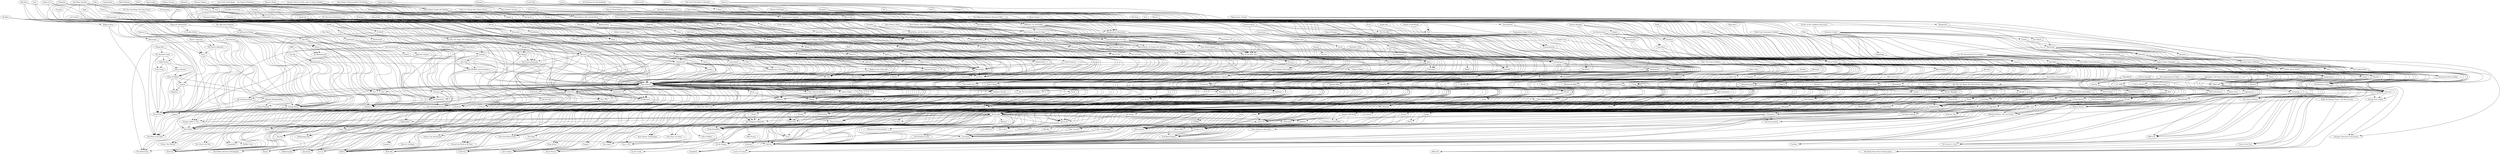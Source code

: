 digraph G {
"The Mob" -> "Tal der Könige" ["weight"=0.1408716018392]
"Vernissage" -> "Tal der Könige" ["weight"=0.262243490936924]
"An den Ufern des Nils" -> "Tal der Könige" ["weight"=0.285783969970778]
"Waldmeister" -> "Tal der Könige" ["weight"=0.225273958093005]
"Vernissage" -> "The Mob" ["weight"=0.189336584133798]
"Waldmeister" -> "The Mob" ["weight"=0.182719859962522]
"Vernissage" -> "Airlines" ["weight"=0.343437541515585]
"Vernissage" -> "Schoko & Co." ["weight"=0.29760456925124]
"Vernissage" -> "Extrablatt" ["weight"=0.353557245755324]
"Vernissage" -> "Wettstreit der Baumeister" ["weight"=0.238814287446168]
"Vernissage" -> "Metropolis" ["weight"=0.220813682655502]
"Vernissage" -> "Die Glücksritter" ["weight"=0.226442392015012]
"Vernissage" -> "Dicke Kartoffeln" ["weight"=0.310422261047484]
"Vernissage" -> "Targui" ["weight"=0.164048259516847]
"Vernissage" -> "Manitou" ["weight"=0.199348528845016]
"Vernissage" -> "Koalition" ["weight"=0.257002181989682]
"Vernissage" -> "Der Fliegende Holländer" ["weight"=0.317077988258059]
"Vernissage" -> "Santa Fe" ["weight"=0.300588885028895]
"Vernissage" -> "Highlanders" ["weight"=0.225929786081224]
"Vernissage" -> "Fill or Bust" ["weight"=0.0881461449156326]
"Vernissage" -> "Volle Hütte" ["weight"=0.263468969013416]
"Vernissage" -> "Olympia 2000 (v. Chr.)" ["weight"=0.237885631066114]
"Vernissage" -> "Downtown" ["weight"=0.303408321121894]
"Das letzte Paradies" -> "Vernissage" ["weight"=0.215154163683572]
"Gold Connection" -> "Vernissage" ["weight"=0.208446868662498]
"D'raf" -> "Vernissage" ["weight"=0.0894814307832711]
"Galopp Royal" -> "Vernissage" ["weight"=0.285216141814132]
"Jumbo Grand Prix" -> "Vernissage" ["weight"=0.15698848724853]
"Ausgebremst" -> "Vernissage" ["weight"=0.283912360605187]
"Totem" -> "Vernissage" ["weight"=0.21662262852986]
"6-Tage Rennen" -> "Vernissage" ["weight"=0.248892123726218]
"Manager" -> "Vernissage" ["weight"=0.253199389734766]
"Flußpiraten" -> "Vernissage" ["weight"=0.292914643091277]
"Devil Take the Hindmost" -> "Vernissage" ["weight"=0.252045843282266]
"Favoriten" -> "Vernissage" ["weight"=0.299876020894257]
"Putsch" -> "Vernissage" ["weight"=0.221808507182134]
"Münchhausen" -> "Vernissage" ["weight"=0.243002203961906]
"Riffifi" -> "Vernissage" ["weight"=0.155948779618497]
"Sternenhimmel" -> "Vernissage" ["weight"=0.316652158349376]
"Kunst Stücke" -> "Vernissage" ["weight"=0.280457011920704]
"Breakaway Rider" -> "Vernissage" ["weight"=0.203008586731613]
"Pony Express" -> "Vernissage" ["weight"=0.314329385008048]
"An den Ufern des Nils" -> "Vernissage" ["weight"=0.374079210804922]
"Die Erbraffer" -> "Vernissage" ["weight"=0.262542117045333]
"Minister" -> "Vernissage" ["weight"=0.27243732680091]
"Big Deal" -> "Vernissage" ["weight"=0.193679760293645]
"Freight Train" -> "Vernissage" ["weight"=0.21546407690311]
"Bakschisch" -> "Vernissage" ["weight"=0.276292371741731]
"Spanish Main" -> "Vernissage" ["weight"=0.141614565362002]
"Sindbad" -> "Vernissage" ["weight"=0.195524465689274]
"Coup" -> "Vernissage" ["weight"=0.279435325663183]
"Waldmeister" -> "Vernissage" ["weight"=0.26485683296268]
"Falsche FuFFziger" -> "Vernissage" ["weight"=0.294101630624206]
"Suppenkasper" -> "Vernissage" ["weight"=0.285364708845743]
"Dragonlance Mage Stones" -> "Vernissage" ["weight"=0.0738511014394868]
"Fortune" -> "Vernissage" ["weight"=0.0883834983257585]
"Hotel Life" -> "Vernissage" ["weight"=0.161167873564116]
"Tabu: The Game of Aztecs" -> "Vernissage" ["weight"=0.0314917934065704]
"Ars Mysteriorum" -> "Vernissage" ["weight"=0.156774472643721]
"SuperGang" -> "Vernissage" ["weight"=0.116172307927869]
"About Time" -> "Vernissage" ["weight"=0.0563362715983422]
"An den Ufern des Nils" -> "Airlines" ["weight"=0.309575827309914]
"An den Ufern des Nils" -> "Extrablatt" ["weight"=0.305004324269945]
"An den Ufern des Nils" -> "Frischfleisch" ["weight"=0.206408237520111]
"An den Ufern des Nils" -> "Dicke Kartoffeln" ["weight"=0.317146000536483]
"An den Ufern des Nils" -> "Cheops" ["weight"=0.276813645260832]
"An den Ufern des Nils" -> "Forum Romanum" ["weight"=0.214005331970714]
"An den Ufern des Nils" -> "Anno 1452" ["weight"=0.219078823501992]
"An den Ufern des Nils" -> "Colorado County" ["weight"=0.269047702234513]
"An den Ufern des Nils" -> "Freibeuter" ["weight"=0.227461824854364]
"An den Ufern des Nils" -> "Tyranno Ex" ["weight"=0.26122861422554]
"An den Ufern des Nils" -> "Troia" ["weight"=0.19362155325862]
"An den Ufern des Nils" -> "Pony Express" ["weight"=0.29201971325916]
"Canaletto" -> "An den Ufern des Nils" ["weight"=0.233576947203023]
"Die Hanse" -> "An den Ufern des Nils" ["weight"=0.244743364902469]
"Friesematenten" -> "An den Ufern des Nils" ["weight"=0.176741649006971]
"Waldmeister" -> "An den Ufern des Nils" ["weight"=0.303792477795247]
"Falsche FuFFziger" -> "An den Ufern des Nils" ["weight"=0.251690674488374]
"FrachtExpress" -> "An den Ufern des Nils" ["weight"=0.242456413907649]
"Dungeon Twister Collectors Box" -> "An den Ufern des Nils" ["weight"=0.0673639640981269]
"Waldmeister" -> "Dicke Kartoffeln" ["weight"=0.294110408175482]
"Waldmeister" -> "Troia" ["weight"=0.230189947503073]
"FrachtExpress" -> "Waldmeister" ["weight"=0.264324734886595]
"Im Schatten des Sonnenkönigs" -> "Waldmeister" ["weight"=0.193584700697376]
"Airlines" -> "Lords of Creation" ["weight"=0.168948389290544]
"Ausgebremst" -> "Lords of Creation" ["weight"=0.188036584847857]
"Sixteen Thirty Something" -> "Lords of Creation" ["weight"=0.168033533185467]
"Schoko & Co." -> "Airlines" ["weight"=0.314837789777347]
"Extrablatt" -> "Airlines" ["weight"=0.299250617618991]
"Elfenwizards" -> "Airlines" ["weight"=0.273693196756506]
"Metropolis" -> "Airlines" ["weight"=0.261601388270272]
"Crude: The Oil Game" -> "Airlines" ["weight"=0.223318219156185]
"Downtown" -> "Airlines" ["weight"=0.250945333583269]
"Neue Spiele im alten Rom" -> "Airlines" ["weight"=0.205256246868671]
"Santa Fe" -> "Airlines" ["weight"=0.345916623059665]
"Turf Horse Racing" -> "Airlines" ["weight"=0.204466089506022]
"Die Mauer" -> "Airlines" ["weight"=0.185845057988129]
"Sherlock Holmes: The Card Game" -> "Airlines" ["weight"=0.159936349484039]
"Ausgebremst" -> "Airlines" ["weight"=0.302495248184771]
"Railway Rivals" -> "Airlines" ["weight"=0.19780885249773]
"The Broadway Game" -> "Airlines" ["weight"=0.146058201805152]
"Cartel" -> "Airlines" ["weight"=0.166955668796938]
"6-Tage Rennen" -> "Airlines" ["weight"=0.293613973109641]
"Dampfross" -> "Airlines" ["weight"=0.224211459513015]
"Das Motorsportspiel" -> "Airlines" ["weight"=0.164580865763996]
"Banana Republic" -> "Airlines" ["weight"=0.287206116681723]
"Sternenhimmel" -> "Airlines" ["weight"=0.255172636509294]
"Elfenroads" -> "Airlines" ["weight"=0.292878354548279]
"Tyranno Ex" -> "Airlines" ["weight"=0.261891620185909]
"Fast Food Franchise" -> "Airlines" ["weight"=0.182271022203338]
"Keytown" -> "Airlines" ["weight"=0.197966080419021]
"Maxi Bour$e" -> "Airlines" ["weight"=0.092776592694158]
"Pony Express" -> "Airlines" ["weight"=0.298964420460995]
"Die Hanse" -> "Airlines" ["weight"=0.198843789677891]
"Boom Town" -> "Airlines" ["weight"=0.282273433779167]
"Grand National Derby" -> "Airlines" ["weight"=0.182748284417368]
"Mhing" -> "Airlines" ["weight"=0.128760696610845]
"Monad" -> "Airlines" ["weight"=0.204718895830365]
"Spanish Main" -> "Airlines" ["weight"=0.128695276831608]
"World Cup Tournament Football" -> "Airlines" ["weight"=0.213840056720963]
"Coup" -> "Airlines" ["weight"=0.27697197636891]
"Sopwith" -> "Airlines" ["weight"=0.134609544652629]
"Suppenkasper" -> "Airlines" ["weight"=0.263586788916567]
"Elixir" -> "Airlines" ["weight"=0.0948018201512724]
"Suzerain" -> "Airlines" ["weight"=0.16783899951196]
"Sixteen Thirty Something" -> "Airlines" ["weight"=0.124001749406721]
"Backpacks and Blisters" -> "Airlines" ["weight"=0.158369630186485]
"Superpower" -> "Airlines" ["weight"=0.0905201170802949]
"Leapfrog" -> "Airlines" ["weight"=0.168206855084514]
"Ausgebremst" -> "Santa Fe" ["weight"=0.265424242329645]
"Ausgebremst" -> "Turf Horse Racing" ["weight"=0.217742248658344]
"Power" -> "Ausgebremst" ["weight"=0.0577168144535954]
"6-Tage Rennen" -> "Ausgebremst" ["weight"=0.261845078062539]
"Visionary" -> "Ausgebremst" ["weight"=0.12914662862269]
"Das Motorsportspiel" -> "Ausgebremst" ["weight"=0.230608447645633]
"Grand National Derby" -> "Ausgebremst" ["weight"=0.221779200806662]
"World Cup Tournament Football" -> "Ausgebremst" ["weight"=0.157983581357982]
"MotorChamp" -> "Ausgebremst" ["weight"=0.204381118447263]
"Sixteen Thirty Something" -> "Ausgebremst" ["weight"=0.131992258161176]
"Leapfrog" -> "Ausgebremst" ["weight"=0.204200311262524]
"Leapfrog" -> "Sixteen Thirty Something" ["weight"=0.0991101464183807]
"Schoko & Co." -> "Full Metal Planète" ["weight"=0.14956019497008]
"Metropolis" -> "Full Metal Planète" ["weight"=0.102432389719105]
"Fief 2" -> "Full Metal Planète" ["weight"=0.0927145147845659]
"Zargos" -> "Full Metal Planète" ["weight"=0.173905603003256]
"Armada" -> "Full Metal Planète" ["weight"=0.139638646399113]
"Wealth of Nations" -> "Full Metal Planète" ["weight"=0.0705789893294359]
"SuperGang" -> "Full Metal Planète" ["weight"=0.278837482722275]
"Formule Dé" -> "Full Metal Planète" ["weight"=0.141039881768778]
"Metropolis" -> "Schoko & Co." ["weight"=0.253303164464365]
"Koalition" -> "Schoko & Co." ["weight"=0.196417225371746]
"Cartel" -> "Schoko & Co." ["weight"=0.183412757878074]
"6-Tage Rennen" -> "Schoko & Co." ["weight"=0.25816949624939]
"Dampfross" -> "Schoko & Co." ["weight"=0.233226536348279]
"Boom Town" -> "Schoko & Co." ["weight"=0.218317589288814]
"Armada" -> "Schoko & Co." ["weight"=0.117173349308583]
"Fortune" -> "Schoko & Co." ["weight"=0.104934845975299]
"Wealth of Nations" -> "Schoko & Co." ["weight"=0.0664288949829497]
"SuperGang" -> "Schoko & Co." ["weight"=0.127624961487525]
"Dampfross" -> "Metropolis" ["weight"=0.201789596492929]
"Focus" -> "Metropolis" ["weight"=0.173332956282545]
"Monad" -> "Metropolis" ["weight"=0.200420054663316]
"A Gamut of Games" -> "Metropolis" ["weight"=0.123555816986801]
"Eleusis" -> "Metropolis" ["weight"=0.0903221475150234]
"Zargos" -> "Fief 2" ["weight"=0.175475907039145]
"SuperGang" -> "Fief 2" ["weight"=0.123759346119057]
"SuperGang" -> "Zargos" ["weight"=0.153887382511002]
"Formule Dé" -> "Zargos" ["weight"=0.079916332703173]
"Wealth of Nations" -> "Armada" ["weight"=0.0565388859094445]
"SuperGang" -> "Armada" ["weight"=0.0987875435783898]
"Formule Dé" -> "Armada" ["weight"=0.0610316468797568]
"Formule Dé" -> "SuperGang" ["weight"=0.143968954733966]
"Borderlands" -> "Darkover" ["weight"=0.171338169328074]
"Hoax" -> "Borderlands" ["weight"=0.160666210088783]
"Quirks" -> "Borderlands" ["weight"=0.155587072091334]
"Pony Express" -> "Darkover" ["weight"=0.101022600495922]
"Darkover" -> "Runes" ["weight"=0.170281085654049]
"Hoax" -> "Darkover" ["weight"=0.16108091164029]
"Quirks" -> "Darkover" ["weight"=0.185118120312232]
"Hoax" -> "Runes" ["weight"=0.16618439564817]
"Quirks" -> "Hoax" ["weight"=0.181610748303397]
"Quirks" -> "Runes" ["weight"=0.124701515031754]
"Wettstreit der Baumeister" -> "Extrablatt" ["weight"=0.236525156312513]
"Frischfleisch" -> "Extrablatt" ["weight"=0.218471296416556]
"Crude: The Oil Game" -> "Extrablatt" ["weight"=0.227688683813178]
"Big Boss" -> "Extrablatt" ["weight"=0.170356635997578]
"Tante Tarantel" -> "Extrablatt" ["weight"=0.243880682942641]
"Esels-Rennen" -> "Extrablatt" ["weight"=0.187160804166889]
"Sternenhimmel" -> "Extrablatt" ["weight"=0.280092514138285]
"Tyranno Ex" -> "Extrablatt" ["weight"=0.286541514439808]
"Fast Food Franchise" -> "Extrablatt" ["weight"=0.173828822656145]
"Black Vienna" -> "Extrablatt" ["weight"=0.221362525520629]
"Kunst Stücke" -> "Extrablatt" ["weight"=0.362283638284464]
"Falsche FuFFziger" -> "Extrablatt" ["weight"=0.277441892272393]
"Poisson d'Avril" -> "Extrablatt" ["weight"=0.0626260450792034]
"Tahuantinsuyu" -> "Extrablatt" ["weight"=0.195679789415406]
"Ars Mysteriorum" -> "Extrablatt" ["weight"=0.207930933179624]
"Jantaris" -> "Extrablatt" ["weight"=0.170705920847705]
"Courtisans of Versailles" -> "Elfenwizards" ["weight"=0.0990589829008265]
"Europa 1945-2030" -> "Elfenwizards" ["weight"=0.169321629634701]
"Santa Fe" -> "Elfenwizards" ["weight"=0.354339046601597]
"6 Billion" -> "Elfenwizards" ["weight"=0.150743192857483]
"Mush" -> "Elfenwizards" ["weight"=0.378195929209389]
"Banana Republic" -> "Elfenwizards" ["weight"=0.230735870159772]
"Elfenroads" -> "Elfenwizards" ["weight"=0.333097662308381]
"Keytown" -> "Elfenwizards" ["weight"=0.234667365801405]
"Kings and Castles" -> "Elfenwizards" ["weight"=0.149753290365683]
"Pony Express" -> "Elfenwizards" ["weight"=0.292217674184292]
"Die Schlacht der Dinosaurier" -> "Elfenwizards" ["weight"=0.11390362533542]
"Elfengold" -> "Elfenwizards" ["weight"=0.354312774824326]
"Astoria" -> "Elfenwizards" ["weight"=0.0793771483262155]
"Sternenhimmel" -> "Crude: The Oil Game" ["weight"=0.195574406894722]
"Sternenhimmel" -> "Downtown" ["weight"=0.282393052111208]
"Delphi" -> "Downtown" ["weight"=0.165317330985904]
"Crazy Race" -> "Downtown" ["weight"=0.20420690243192]
"Station Manager" -> "Downtown" ["weight"=0.225092681753186]
"Downtown" -> "Fill or Bust" ["weight"=0.0902152141395393]
"Die Mauer" -> "Downtown" ["weight"=0.16782727073059]
"Gold Connection" -> "Downtown" ["weight"=0.269036967533684]
"Jumbo Grand Prix" -> "Downtown" ["weight"=0.222057328007003]
"Ohio" -> "Downtown" ["weight"=0.166240329468365]
"Coup" -> "Downtown" ["weight"=0.296295652836674]
"Die Erbtante" -> "Downtown" ["weight"=0.136225804519097]
"Santa Fe" -> "Neue Spiele im alten Rom" ["weight"=0.206521567652151]
"Grand National Derby" -> "Neue Spiele im alten Rom" ["weight"=0.240343187233344]
"Der Herr der Ringe: Die Zwei Türme – das Kartenspiel" -> "Neue Spiele im alten Rom" ["weight"=0.17081524375325]
"Mush" -> "Santa Fe" ["weight"=0.29847668661137]
"Visionary" -> "Santa Fe" ["weight"=0.126633237382856]
"Elfenroads" -> "Santa Fe" ["weight"=0.355462114470983]
"Pony Express" -> "Santa Fe" ["weight"=0.305199175830479]
"Grand National Derby" -> "Santa Fe" ["weight"=0.198541109253275]
"Freight Train" -> "Santa Fe" ["weight"=0.254636976820949]
"Elfengold" -> "Santa Fe" ["weight"=0.276715129290849]
"Der Herr der Ringe: Die Zwei Türme – das Kartenspiel" -> "Santa Fe" ["weight"=0.13442708112072]
"Power" -> "Turf Horse Racing" ["weight"=0.0813658006184928]
"Grand National Derby" -> "Turf Horse Racing" ["weight"=0.228810222296751]
"Sternenhimmel" -> "Die Mauer" ["weight"=0.209733658074008]
"6-Tage Rennen" -> "Sherlock Holmes: The Card Game" ["weight"=0.177304102964099]
"Railway Rivals" -> "Sherlock Holmes: The Card Game" ["weight"=0.159842345864189]
"Mhing" -> "Sherlock Holmes: The Card Game" ["weight"=0.113145766853449]
"Armchair Cricket" -> "Sherlock Holmes: The Card Game" ["weight"=0.120195026156622]
"6-Tage Rennen" -> "Railway Rivals" ["weight"=0.239968523824162]
"Maxi Bour$e" -> "Railway Rivals" ["weight"=0.0962914100519894]
"Boom Town" -> "Railway Rivals" ["weight"=0.169828180703297]
"Mhing" -> "Railway Rivals" ["weight"=0.112012344201753]
"Formula 1" -> "Railway Rivals" ["weight"=0.162289104838046]
"The Business Game" -> "Railway Rivals" ["weight"=0.129234125218358]
"Classic Warlord" -> "Railway Rivals" ["weight"=0.116391983052988]
"Superpower" -> "Railway Rivals" ["weight"=0.147156901113837]
"Armchair Cricket" -> "Railway Rivals" ["weight"=0.125982502907432]
"Apocalypse: The Game of Nuclear Devastation" -> "Railway Rivals" ["weight"=0.0983076827286583]
"Coup" -> "The Broadway Game" ["weight"=0.137942357116141]
"Suppenkasper" -> "The Broadway Game" ["weight"=0.195712685524853]
"6-Tage Rennen" -> "Koalition" ["weight"=0.25562535153001]
"Boom Town" -> "6-Tage Rennen" ["weight"=0.251343709011509]
"Formula 1" -> "6-Tage Rennen" ["weight"=0.120686714807282]
"World Cup Tournament Football" -> "6-Tage Rennen" ["weight"=0.215845533578028]
"Classic Warlord" -> "6-Tage Rennen" ["weight"=0.120017749121365]
"Armchair Cricket" -> "6-Tage Rennen" ["weight"=0.14707603997049]
"Apocalypse: The Game of Nuclear Devastation" -> "6-Tage Rennen" ["weight"=0.113934256799357]
"Dampfross" -> "Café International" ["weight"=0.226225416286633]
"Focus" -> "Dampfross" ["weight"=0.219003622937247]
"Monad" -> "Dampfross" ["weight"=0.165093286151556]
"Tipp-Kick" -> "Dampfross" ["weight"=0.110259418276345]
"Shogun" -> "Dampfross" ["weight"=0.123077552698748]
"Malefiz" -> "Dampfross" ["weight"=0.136356879894644]
"Duell" -> "Dampfross" ["weight"=0.0977523564174499]
"Schafkopf" -> "Dampfross" ["weight"=0.0675917031780276]
"Skat" -> "Dampfross" ["weight"=0.140367469945502]
"Doppelkopf" -> "Dampfross" ["weight"=0.121400923785032]
"World Cup Tournament Football" -> "Das Motorsportspiel" ["weight"=0.140098011781941]
"MotorChamp" -> "Das Motorsportspiel" ["weight"=0.301930139076643]
"Banana Republic" -> "6 Billion" ["weight"=0.163224103494986]
"Keytown" -> "Banana Republic" ["weight"=0.166807611697508]
"Pony Express" -> "Banana Republic" ["weight"=0.278809297777667]
"Sternenhimmel" -> "Das letzte Paradies" ["weight"=0.224883339726505]
"Sternenhimmel" -> "Tante Tarantel" ["weight"=0.261543961944371]
"Sternenhimmel" -> "Fill or Bust" ["weight"=0.105685535951919]
"Sternenhimmel" -> "Esels-Rennen" ["weight"=0.1902247794633]
"Kunst Stücke" -> "Sternenhimmel" ["weight"=0.292429506414825]
"Halali" -> "Sternenhimmel" ["weight"=0.0988225934470137]
"Ricochet" -> "Sternenhimmel" ["weight"=0.123981274496508]
"Autoscooter" -> "Sternenhimmel" ["weight"=0.224608737661535]
"Crazy Race" -> "Sternenhimmel" ["weight"=0.189789289161704]
"Station Manager" -> "Sternenhimmel" ["weight"=0.201526827823354]
"Elfenroads" -> "Mush" ["weight"=0.282484851612697]
"Tyranno Ex" -> "Time Agent" ["weight"=0.199302240295407]
"Fast Food Franchise" -> "Tyranno Ex" ["weight"=0.19382142591197]
"Suzerain" -> "Tyranno Ex" ["weight"=0.197277778651057]
"Fast Food Franchise" -> "Time Agent" ["weight"=0.200168445100404]
"Mystic War" -> "Fast Food Franchise" ["weight"=0.220953460834444]
"Suzerain" -> "Fast Food Franchise" ["weight"=0.219992788013302]
"Flux" -> "Fast Food Franchise" ["weight"=0.0276941882064253]
"Fast Food Franchise" -> "Star Traders" ["weight"=0.118858491263502]
"Castle of Magic" -> "Fast Food Franchise" ["weight"=0.0908846655487873]
"Boom Town" -> "Maxi Bour$e" ["weight"=0.0913126488211395]
"Superpower" -> "Maxi Bour$e" ["weight"=0.0979924714508784]
"Pony Express" -> "Conquest" ["weight"=0.128915655547804]
"Pony Express" -> "Dicke Kartoffeln" ["weight"=0.315935089227186]
"Pony Express" -> "Der Fliegende Holländer" ["weight"=0.267389054108736]
"Pony Express" -> "Elefantenparade" ["weight"=0.254175678065567]
"Pony Express" -> "Colorado County" ["weight"=0.283509628239438]
"Pony Express" -> "X Pasch" ["weight"=0.308166819543827]
"Pony Express" -> "Finale" ["weight"=0.194754249847766]
"Pony Express" -> "Galopp Royal" ["weight"=0.291889724426451]
"Pony Express" -> "Die Verbotene Stadt" ["weight"=0.181682171306416]
"Pony Express" -> "Sisimizi" ["weight"=0.172422789257861]
"Pony Express" -> "Flußpiraten" ["weight"=0.305800443852961]
"Pony Express" -> "Kardinal" ["weight"=0.202551800332542]
"Pony Express" -> "Favoriten" ["weight"=0.333625993821034]
"Pony Express" -> "Animal Poker" ["weight"=0.223473726835995]
"Pony Express" -> "Minos" ["weight"=0.182386708330256]
"Pony Express" -> "Dog Eat Dog" ["weight"=0.124157094964366]
"Pony Express" -> "Abilene" ["weight"=0.241633012342074]
"Pony Express" -> "Karawane" ["weight"=0.238005020605508]
"Pony Express" -> "Runes" ["weight"=0.218059747082124]
"Pony Express" -> "Sophie's World" ["weight"=0.0379619780483296]
"Pony Express" -> "Mole Hill" ["weight"=0.176231298447717]
"Pony Express" -> "Stonehenge" ["weight"=0.170691635423736]
"Pony Express" -> "Attacke" ["weight"=0.209631483513229]
"Pony Express" -> "Hattrick" ["weight"=0.272258638603183]
"Pony Express" -> "Ab die Post!" ["weight"=0.262138763608136]
"Pony Express" -> "6 Billion" ["weight"=0.119775717859392]
"Pony Express" -> "Der dreizehnte Holzwurm" ["weight"=0.221663273946575]
"Pony Express" -> "Shanghai" ["weight"=0.162879601528706]
"Pony Express" -> "Meteo" ["weight"=0.306968324330319]
"Pony Express" -> "A to Z" ["weight"=0.0983507624828135]
"Pony Express" -> "Asterix: Das Kartenspiel" ["weight"=0.217434744915169]
"Pony Express" -> "Die Osterinsel" ["weight"=0.24427155058516]
"Pony Express" -> "Avalanche" ["weight"=0.0887352818684184]
"Pony Express" -> "The Great Balloon Race" ["weight"=0.142013000006214]
"Pony Express" -> "Am Fuß des Kilimandscharo" ["weight"=0.24082912472192]
"Pony Express" -> "Olé!" ["weight"=0.218174334208858]
"Pony Express" -> "Bambuti" ["weight"=0.162205686703985]
"Pony Express" -> "Pacal" ["weight"=0.135927482193124]
"Pony Express" -> "Goldener Drache" ["weight"=0.267644295086562]
"Pony Express" -> "Pisa" ["weight"=0.235830416137981]
"Pony Express" -> "Port Royal" ["weight"=0.230152410889737]
"Pony Express" -> "Maestro" ["weight"=0.313512162233784]
"Pony Express" -> "Shit!" ["weight"=0.164838965759493]
"Pony Express" -> "Ausbrecher AG" ["weight"=0.248796140791589]
"Pony Express" -> "Razzia" ["weight"=0.207059870624236]
"Pony Express" -> "New York, New York" ["weight"=0.214807901188415]
"Pony Express" -> "New Orleans Big Band" ["weight"=0.232906743544856]
"Canaletto" -> "Pony Express" ["weight"=0.267019316489539]
"Die Hanse" -> "Pony Express" ["weight"=0.239383531130968]
"Schraumen" -> "Pony Express" ["weight"=0.161712388172129]
"Flying Carpet" -> "Pony Express" ["weight"=0.204576868435511]
"Burp" -> "Pony Express" ["weight"=0.180434601792182]
"Minister" -> "Pony Express" ["weight"=0.283688766451733]
"Quest" -> "Pony Express" ["weight"=0.172852825349318]
"Meander" -> "Pony Express" ["weight"=0.103667538549755]
"Pyramidis" -> "Pony Express" ["weight"=0.11866618091827]
"Vegas" -> "Pony Express" ["weight"=0.211307183997836]
"Auf Achse: Das Kartenspiel" -> "Pony Express" ["weight"=0.170114811355139]
"Chip-Chip Hurra!" -> "Pony Express" ["weight"=0.163610472680604]
"Jockey" -> "Pony Express" ["weight"=0.217061990737184]
"Chicago" -> "Pony Express" ["weight"=0.133826800364715]
"Neolithibum" -> "Pony Express" ["weight"=0.214564411144252]
"Freight Train" -> "Pony Express" ["weight"=0.248731228625891]
"Jagd der Vampire" -> "Pony Express" ["weight"=0.121576300897399]
"Bakschisch" -> "Pony Express" ["weight"=0.265307352890792]
"Mississippi" -> "Pony Express" ["weight"=0.283926701775268]
"Maloney's Inheritance" -> "Pony Express" ["weight"=0.220379321738789]
"Sindbad" -> "Pony Express" ["weight"=0.159233062034289]
"5 Alive" -> "Pony Express" ["weight"=0.0744493163900205]
"Das GROSSE und das kleine A" -> "Pony Express" ["weight"=0.244477803721888]
"No Bluff!" -> "Pony Express" ["weight"=0.148117612893066]
"Pfusch" -> "Pony Express" ["weight"=0.172299675857684]
"Columbus" -> "Pony Express" ["weight"=0.144133789351081]
"Greyhounds" -> "Pony Express" ["weight"=0.320588636513906]
"Cash" -> "Pony Express" ["weight"=0.27147012258945]
"Black Monday" -> "Pony Express" ["weight"=0.269445463546063]
"Doctor Faust" -> "Pony Express" ["weight"=0.165505621966742]
"Saloon" -> "Pony Express" ["weight"=0.0838862892341662]
"Elixir" -> "Pony Express" ["weight"=0.111714895601725]
"Hot Dog" -> "Pony Express" ["weight"=0.169451260956343]
"Alibi" -> "Pony Express" ["weight"=0.13175506186014]
"Mandarin" -> "Pony Express" ["weight"=0.0444586996024758]
"Lumberjack" -> "Pony Express" ["weight"=0.214706555255955]
"Zahltag" -> "Pony Express" ["weight"=0.182901018624135]
"Vanished!" -> "Pony Express" ["weight"=0.133068070409175]
"Zwergen Ziehen" -> "Pony Express" ["weight"=0.128159954206957]
"Anno Domini" -> "Pony Express" ["weight"=0.116097183818247]
"Telepaths" -> "Pony Express" ["weight"=0.0459849735080235]
"Die Dracheninsel" -> "Pony Express" ["weight"=0.191588877657249]
"Pole Position" -> "Pony Express" ["weight"=0.304777355880582]
"Yellowstone Park" -> "Pony Express" ["weight"=0.147467858520005]
"Sicilianos" -> "Pony Express" ["weight"=0.134867823658638]
"Helden in der Unterwelt" -> "Pony Express" ["weight"=0.104062031885562]
"Elixir" -> "Die Hanse" ["weight"=0.131423220285353]
"Dungeon Twister Collectors Box" -> "Die Hanse" ["weight"=0.103822870851018]
"Classic Warlord" -> "Boom Town" ["weight"=0.0977019936889137]
"Grand National Derby" -> "Power" ["weight"=0.0687788994603211]
"Grand National Derby" -> "Visionary" ["weight"=0.16171500366263]
"Der Herr der Ringe: Die Zwei Türme – das Kartenspiel" -> "Grand National Derby" ["weight"=0.153643518739999]
"Monad" -> "Focus" ["weight"=0.198025653513657]
"Monad" -> "Continuo" ["weight"=0.0943999830470271]
"Kensington" -> "Monad" ["weight"=0.0924064158226185]
"A Gamut of Games" -> "Monad" ["weight"=0.144757982457199]
"Sopwith" -> "Spanish Main" ["weight"=0.119356303351198]
"Backpacks and Blisters" -> "Spanish Main" ["weight"=0.202301873284763]
"Coup" -> "Gold Connection" ["weight"=0.217057080202211]
"Coup" -> "Gangland!" ["weight"=0.0685828484685005]
"Suppenkasper" -> "Coup" ["weight"=0.273848214679894]
"Die Erbtante" -> "Coup" ["weight"=0.190385741515774]
"Dragonlance Mage Stones" -> "Coup" ["weight"=0.0944572300551003]
"Backpacks and Blisters" -> "Sopwith" ["weight"=0.146095279371356]
"Backpacks and Blisters" -> "Suppenkasper" ["weight"=0.1862934081903]
"Suppenkasper" -> "Gangland!" ["weight"=0.0878993487576835]
"Suppenkasper" -> "Wild Pirates" ["weight"=0.117925922223888]
"About Time" -> "Suppenkasper" ["weight"=0.0810813637591163]
"Suzerain" -> "Time Agent" ["weight"=0.227817902545577]
"Suzerain" -> "Mystic War" ["weight"=0.253849429097479]
"Suzerain" -> "Star Traders" ["weight"=0.132078842967024]
"Suzerain" -> "City of Chaos" ["weight"=0.0729825272208628]
"Flux" -> "Suzerain" ["weight"=0.0406367227297066]
"Monster Derby" -> "Suzerain" ["weight"=0.0883881313122405]
"Excalibur" -> "Suzerain" ["weight"=0.0781844107860861]
"Orient Express" -> "Backpacks and Blisters" ["weight"=0.0785009190122247]
"Narnia Risk Junior" -> "Superpower" ["weight"=0.0662484210387294]
"Leapfrog" -> "MotorChamp" ["weight"=0.135939848026391]
"Abilene" -> "Conquest" ["weight"=0.152754877880019]
"Abilene" -> "New York, New York" ["weight"=0.170169581584303]
"New Orleans Big Band" -> "Abilene" ["weight"=0.194940882588959]
"Schraumen" -> "Abilene" ["weight"=0.191856724069727]
"Top Secret" -> "Abilene" ["weight"=0.184845101555494]
"Alaska" -> "Abilene" ["weight"=0.197919205942659]
"Auf Kurs" -> "Abilene" ["weight"=0.221735866717332]
"Kula Kula" -> "Abilene" ["weight"=0.158662633039657]
"Mississippi" -> "Abilene" ["weight"=0.271112692883778]
"Greyhounds" -> "Abilene" ["weight"=0.263285410303111]
"Black Monday" -> "Abilene" ["weight"=0.2101310327335]
"Globetrotters" -> "Abilene" ["weight"=0.0604831618808391]
"Kendo" -> "Abilene" ["weight"=0.116870638708106]
"Claim" -> "Abilene" ["weight"=0.212717301790096]
"Anticipation" -> "Abilene" ["weight"=0.0659238215372088]
"Life Style" -> "Abilene" ["weight"=0.130587458850332]
"Cubus" -> "Abilene" ["weight"=0.104096064457881]
"Manitou" -> "Wettstreit der Baumeister" ["weight"=0.234625398215226]
"Friesematenten" -> "Frischfleisch" ["weight"=0.264001768142497]
"Falsche FuFFziger" -> "Frischfleisch" ["weight"=0.245673865828582]
"The Difference Between Women & Men" -> "Frischfleisch" ["weight"=0.114813374230306]
"Kunst Stücke" -> "Big Boss" ["weight"=0.165382136769803]
"Esels-Rennen" -> "Tante Tarantel" ["weight"=0.365489175529632]
"Siesta" -> "Tante Tarantel" ["weight"=0.193334357234774]
"Black Vienna" -> "Tante Tarantel" ["weight"=0.191186323328745]
"Kunst Stücke" -> "Tante Tarantel" ["weight"=0.278813413096337]
"Halali" -> "Tante Tarantel" ["weight"=0.12973858946255]
"Autoscooter" -> "Tante Tarantel" ["weight"=0.202472446620484]
"Krakatoa" -> "Tante Tarantel" ["weight"=0.0709514056224117]
"Ido" -> "Tante Tarantel" ["weight"=0.145174370994432]
"Bridgette" -> "Tante Tarantel" ["weight"=0.127546510617441]
"Ricochet" -> "Esels-Rennen" ["weight"=0.150180882754075]
"Halali" -> "Esels-Rennen" ["weight"=0.133360908320754]
"Kunst Stücke" -> "Black Vienna" ["weight"=0.224003583817874]
"Kunst Stücke" -> "Das letzte Paradies" ["weight"=0.258716153903255]
"Kunst Stücke" -> "Siesta" ["weight"=0.167310531877708]
"Kunst Stücke" -> "Cabale" ["weight"=0.157813627404897]
"Autoscooter" -> "Kunst Stücke" ["weight"=0.273156270485573]
"Krakatoa" -> "Kunst Stücke" ["weight"=0.0801447645752758]
"Ido" -> "Kunst Stücke" ["weight"=0.14840857292461]
"Bali" -> "Kunst Stücke" ["weight"=0.105536922514755]
"Bridgette" -> "Kunst Stücke" ["weight"=0.162186194949545]
"Tahuantinsuyu" -> "Kunst Stücke" ["weight"=0.177015449340005]
"Ars Mysteriorum" -> "Kunst Stücke" ["weight"=0.17062700748864]
"Jantaris" -> "Kunst Stücke" ["weight"=0.173686600290009]
"Falsche FuFFziger" -> "Friesematenten" ["weight"=0.228763796917122]
"Ars Mysteriorum" -> "Poisson d'Avril" ["weight"=0.0752601616689365]
"Tahuantinsuyu" -> "Poisson d'Avril" ["weight"=0.0626449037600321]
"Ars Mysteriorum" -> "Tahuantinsuyu" ["weight"=0.334861080574128]
"Jungle Jam" -> "Friesematenten" ["weight"=0.0816751122816142]
"The Difference Between Women & Men" -> "Friesematenten" ["weight"=0.0824436942479325]
"Europa 1945-2030" -> "Courtisans of Versailles" ["weight"=0.12688183265776]
"Elfengold" -> "Courtisans of Versailles" ["weight"=0.089815370358693]
"Courtisans of Versailles" -> "Africa 1880" ["weight"=0.149104400310713]
"Europa 1945-2030" -> "Africa 1880" ["weight"=0.122491630598029]
"Kings and Castles" -> "Europa 1945-2030" ["weight"=0.183186463782003]
"Elfengold" -> "Europa 1945-2030" ["weight"=0.160080501494667]
"Astoria" -> "Europa 1945-2030" ["weight"=0.0941378313764707]
"Kings and Castles" -> "Mush" ["weight"=0.191507370275944]
"Die Schlacht der Dinosaurier" -> "Mush" ["weight"=0.133933741347058]
"Yacht Race" -> "Mush" ["weight"=0.0932350883088269]
"Elfengold" -> "Mush" ["weight"=0.382281592791694]
"Pig Pong" -> "Mush" ["weight"=0.0794182687862167]
"Pig Pong" -> "Elfengold" ["weight"=0.0603861155067606]
"Astoria" -> "Cat Attack" ["weight"=0.079171905087419]
"Focus" -> "Café International" ["weight"=0.174897348126082]
"Kensington" -> "Focus" ["weight"=0.114262881180191]
"Duell" -> "Focus" ["weight"=0.129426124656259]
"A Gamut of Games" -> "Focus" ["weight"=0.168513192211486]
"Eleusis" -> "Focus" ["weight"=0.0813308338057901]
"Skat" -> "Focus" ["weight"=0.0950134950444999]
"Dice Games Properly Explained" -> "Focus" ["weight"=0.0949609918840414]
"Black Box +" -> "Focus" ["weight"=0.104153133196156]
"Eleusis" -> "A Gamut of Games" ["weight"=0.131422416043576]
"Dice Games Properly Explained" -> "A Gamut of Games" ["weight"=0.231794009039052]
"Volle Hütte" -> "Die Glücksritter" ["weight"=0.244781523109485]
"Olympia 2000 (v. Chr.)" -> "Die Glücksritter" ["weight"=0.212005738040953]
"Münchhausen" -> "Die Glücksritter" ["weight"=0.19675991158367]
"Nur Peanuts!" -> "Die Glücksritter" ["weight"=0.217672174977397]
"Galopp Royal" -> "Volle Hütte" ["weight"=0.23910637851244]
"Favoriten" -> "Volle Hütte" ["weight"=0.264318055818339]
"Münchhausen" -> "Volle Hütte" ["weight"=0.261256503527988]
"Big Deal" -> "Volle Hütte" ["weight"=0.219696869598559]
"Olympia 2000 (v. Chr.)" -> "Volle Hütte" ["weight"=0.260716620453356]
"Riffifi" -> "Volle Hütte" ["weight"=0.234764020493024]
"Tip Tap" -> "Volle Hütte" ["weight"=0.11403798716264]
"Kapitän Wackelpudding" -> "Volle Hütte" ["weight"=0.165519537697352]
"Nur Peanuts!" -> "Volle Hütte" ["weight"=0.235991057895538]
"Favoriten" -> "Olympia 2000 (v. Chr.)" ["weight"=0.269279247225172]
"Bucket Brigade" -> "Olympia 2000 (v. Chr.)" ["weight"=0.163969281044822]
"Devil Take the Hindmost" -> "Olympia 2000 (v. Chr.)" ["weight"=0.205386828340795]
"Kapitän Wackelpudding" -> "Olympia 2000 (v. Chr.)" ["weight"=0.136131052675076]
"Nur Peanuts!" -> "Olympia 2000 (v. Chr.)" ["weight"=0.209052645338062]
"Riffifi" -> "Münchhausen" ["weight"=0.180318519955023]
"Tip Tap" -> "Münchhausen" ["weight"=0.13944666700628]
"Nur Peanuts!" -> "Bucket Brigade" ["weight"=0.193882371567194]
"Nur Peanuts!" -> "Kapitän Wackelpudding" ["weight"=0.167394467751333]
"Forum Romanum" -> "Dicke Kartoffeln" ["weight"=0.227089071965729]
"Der Fliegende Holländer" -> "Dicke Kartoffeln" ["weight"=0.259329039476295]
"Colorado County" -> "Dicke Kartoffeln" ["weight"=0.265959362938746]
"D'raf" -> "Dicke Kartoffeln" ["weight"=0.118196201856273]
"Kardinal" -> "Dicke Kartoffeln" ["weight"=0.210880539403899]
"Invers" -> "Dicke Kartoffeln" ["weight"=0.179602600557467]
"FrachtExpress" -> "Dicke Kartoffeln" ["weight"=0.239564304534153]
"Ramparts" -> "Dicke Kartoffeln" ["weight"=0.147081061898703]
"Im Schatten des Sonnenkönigs" -> "Dicke Kartoffeln" ["weight"=0.175045596806375]
"FrachtExpress" -> "Forum Romanum" ["weight"=0.237520660892829]
"Ramparts" -> "Forum Romanum" ["weight"=0.174236405691137]
"Wie ich die Welt sehe..." -> "Forum Romanum" ["weight"=0.155925887151087]
"Goldener Drache" -> "Der Fliegende Holländer" ["weight"=0.197219337753835]
"Razzia" -> "Der Fliegende Holländer" ["weight"=0.211438611213204]
"Minister" -> "Der Fliegende Holländer" ["weight"=0.232502116647057]
"Auf Achse: Das Kartenspiel" -> "Der Fliegende Holländer" ["weight"=0.177087597465221]
"Colorado County" -> "Pool Position" ["weight"=0.229128113074851]
"Colorado County" -> "Dolce Vita" ["weight"=0.245657815904925]
"Colorado County" -> "Cheops" ["weight"=0.227288053115417]
"Colorado County" -> "Anno 1452" ["weight"=0.203435594029503]
"Colorado County" -> "Mole Hill" ["weight"=0.194471886677492]
"Shanghai" -> "Colorado County" ["weight"=0.145827602868742]
"Am Fuß des Kilimandscharo" -> "Colorado County" ["weight"=0.210943171241908]
"Freibeuter" -> "Colorado County" ["weight"=0.24172982525848]
"Pacal" -> "Colorado County" ["weight"=0.17108350701246]
"Eschnapur" -> "Colorado County" ["weight"=0.261636641257433]
"7 Safari" -> "Colorado County" ["weight"=0.117327822431864]
"Port Royal" -> "Colorado County" ["weight"=0.235040993916079]
"Kardinal" -> "Colorado County" ["weight"=0.247063554802031]
"Canaletto" -> "Colorado County" ["weight"=0.268837129776838]
"Invers" -> "Colorado County" ["weight"=0.172390346577295]
"Ulysses" -> "Colorado County" ["weight"=0.15931421991342]
"Eden" -> "Colorado County" ["weight"=0.264655020166561]
"Bali" -> "Colorado County" ["weight"=0.23575837033898]
"Zaubercocktail" -> "Colorado County" ["weight"=0.160366303130811]
"Crash Pilot" -> "Colorado County" ["weight"=0.0999454949100899]
"Venezia" -> "Colorado County" ["weight"=0.17639336523765]
"Lotus" -> "Colorado County" ["weight"=0.148452385022779]
"Diceland" -> "Colorado County" ["weight"=0.110046590365053]
"Connections" -> "Colorado County" ["weight"=0.0853671593044453]
"San Gimignano" -> "Colorado County" ["weight"=0.202883475943438]
"Anno Domini" -> "Colorado County" ["weight"=0.11375380000565]
"Krone & Schwert" -> "Colorado County" ["weight"=0.219704795073863]
"Tri-Ba-Lance" -> "Colorado County" ["weight"=0.116714734090628]
"Somethin' Fishy" -> "Colorado County" ["weight"=0.130402746784379]
"Sicilianos" -> "Colorado County" ["weight"=0.110318369598617]
"Cincinnati" -> "Colorado County" ["weight"=0.180469420110797]
"Kardinal" -> "Port Royal" ["weight"=0.205662428617672]
"Kippit" -> "Kardinal" ["weight"=0.0995096091213382]
"Invers" -> "Kardinal" ["weight"=0.225568849937401]
"Tri-Ba-Lance" -> "Kardinal" ["weight"=0.151500307132176]
"Somethin' Fishy" -> "Kardinal" ["weight"=0.10506633440267]
"Connections" -> "Invers" ["weight"=0.0998464185381606]
"Tri-Ba-Lance" -> "Invers" ["weight"=0.129253937138285]
"Invers" -> "Kippit" ["weight"=0.126162627099339]
"FrachtExpress" -> "Troia" ["weight"=0.213847543521651]
"Ramparts" -> "FrachtExpress" ["weight"=0.158642751687962]
"FrachtExpress" -> "Up the Creek" ["weight"=0.188846425240642]
"Im Schatten des Sonnenkönigs" -> "FrachtExpress" ["weight"=0.180800572858428]
"Wie ich die Welt sehe..." -> "FrachtExpress" ["weight"=0.136313215541741]
"The Perfect 10" -> "FrachtExpress" ["weight"=0.0814999155210927]
"Ausgerechnet Buxtehude" -> "FrachtExpress" ["weight"=0.171381998274582]
"King of Chicago" -> "FrachtExpress" ["weight"=0.0397250076821318]
"Millionen von Schwalben" -> "FrachtExpress" ["weight"=0.144395368647175]
"Canaletto" -> "Pool Position" ["weight"=0.207633204075284]
"Lotus" -> "Pool Position" ["weight"=0.111072847799371]
"Canaletto" -> "Freibeuter" ["weight"=0.257276773285908]
"San Gimignano" -> "Canaletto" ["weight"=0.136215567487414]
"Canaletto" -> "Am Fuß des Kilimandscharo" ["weight"=0.201609101368773]
"Lotus" -> "Canaletto" ["weight"=0.109944620640995]
"Vanished!" -> "Canaletto" ["weight"=0.155220133381252]
"Cheops" -> "Dolce Vita" ["weight"=0.219092612245439]
"Eschnapur" -> "Dolce Vita" ["weight"=0.235034887164883]
"7 Safari" -> "Dolce Vita" ["weight"=0.159991298757169]
"Eden" -> "Dolce Vita" ["weight"=0.188290447630374]
"Freibeuter" -> "Cheops" ["weight"=0.283665962938971]
"Eden" -> "Cheops" ["weight"=0.187626937627748]
"Ulysses" -> "Eschnapur" ["weight"=0.163060094020185]
"Eden" -> "Eschnapur" ["weight"=0.240154739741896]
"Venezia" -> "Eschnapur" ["weight"=0.166989960405215]
"Crash Pilot" -> "7 Safari" ["weight"=0.125300829200583]
"Eden" -> "Anno 1452" ["weight"=0.192586379319654]
"Eden" -> "Der weiße Lotus" ["weight"=0.15643647753157]
"Bali" -> "Eden" ["weight"=0.292798328725202]
"Zaubercocktail" -> "Eden" ["weight"=0.224655155584542]
"Venezia" -> "Eden" ["weight"=0.204635860087118]
"Diceland" -> "Eden" ["weight"=0.137716002673536]
"Wie Hund und Katz!" -> "Eden" ["weight"=0.112454602972486]
"Krone & Schwert" -> "Eden" ["weight"=0.229520635673123]
"Highlanders" -> "Targui" ["weight"=0.201637958273783]
"Minister" -> "Targui" ["weight"=0.164333142476321]
"Flußpiraten" -> "Highlanders" ["weight"=0.206227840607993]
"Minister" -> "Highlanders" ["weight"=0.229777757936832]
"Minister" -> "X Pasch" ["weight"=0.257920635151365]
"Minister" -> "Finale" ["weight"=0.207371213444452]
"Minister" -> "Flußpiraten" ["weight"=0.271820275970257]
"Minister" -> "Der Feuersalamander" ["weight"=0.161717954518617]
"Minister" -> "Runes" ["weight"=0.216608513199391]
"Minister" -> "Goldener Drache" ["weight"=0.259751519177946]
"Ringgeister" -> "Minister" ["weight"=0.174875762639641]
"Der Herr der Ringe: Die Gefährten" -> "Minister" ["weight"=0.119402964988804]
"Zwergen Ziehen" -> "Minister" ["weight"=0.164921046509445]
"Gelb gewinnt!" -> "Minister" ["weight"=0.133519894334637]
"Freibeuter" -> "Zoff in Buffalo" ["weight"=0.243772846272892]
"San Gimignano" -> "Freibeuter" ["weight"=0.179205843821137]
"Cincinnati" -> "Freibeuter" ["weight"=0.165063007046481]
"Galopp Royal" -> "Campanile" ["weight"=0.242641756849367]
"Die Osterinsel" -> "Campanile" ["weight"=0.235523030903316]
"Favoriten" -> "Campanile" ["weight"=0.266745804927379]
"Galopp Royal" -> "The Mole in the Hole" ["weight"=0.138262883336138]
"Galopp Royal" -> "Ab die Post!" ["weight"=0.339898217828737]
"Die Osterinsel" -> "Galopp Royal" ["weight"=0.248817753258794]
"In Teufels Küche" -> "Galopp Royal" ["weight"=0.184750337632392]
"Die Verbotene Stadt" -> "Galopp Royal" ["weight"=0.186901224282119]
"Sisimizi" -> "Galopp Royal" ["weight"=0.166390796805667]
"Laguna" -> "Galopp Royal" ["weight"=0.183046953883321]
"Favoriten" -> "Galopp Royal" ["weight"=0.277749841036016]
"Die Erbraffer" -> "Galopp Royal" ["weight"=0.26594182603359]
"Kraut & Rüben" -> "Galopp Royal" ["weight"=0.237976883585093]
"Luxor" -> "Galopp Royal" ["weight"=0.106389917966692]
"Big Deal" -> "Galopp Royal" ["weight"=0.199727461347724]
"Bakschisch" -> "Galopp Royal" ["weight"=0.283656958919734]
"No Bluff!" -> "Galopp Royal" ["weight"=0.148456119914067]
"König der Maulwürfel" -> "Galopp Royal" ["weight"=0.160141302031202]
"Telepaths" -> "Galopp Royal" ["weight"=0.0493881852209122]
"In Teufels Küche" -> "Die Osterinsel" ["weight"=0.21653896557683]
"Sisimizi" -> "Die Osterinsel" ["weight"=0.213145475474751]
"Favoriten" -> "Die Osterinsel" ["weight"=0.251439697825641]
"Lumberjack" -> "Die Osterinsel" ["weight"=0.198194762599601]
"Dart Wars" -> "Die Osterinsel" ["weight"=0.117217130116157]
"Die Osterinsel" -> "Der dreizehnte Holzwurm" ["weight"=0.177593467889725]
"Chip-Chip Hurra!" -> "Die Osterinsel" ["weight"=0.162021025079515]
"König der Maulwürfel" -> "Die Osterinsel" ["weight"=0.164895897135151]
"Favoriten" -> "Elefantenparade" ["weight"=0.243913379279604]
"Favoriten" -> "Manager" ["weight"=0.240132655777625]
"Favoriten" -> "Flußpiraten" ["weight"=0.351044866825397]
"Favoriten" -> "Attacke" ["weight"=0.21979624400657]
"Favoriten" -> "Hattrick" ["weight"=0.245234412015643]
"Favoriten" -> "Der dreizehnte Holzwurm" ["weight"=0.283764368785112]
"Favoriten" -> "Olé!" ["weight"=0.232870281862015]
"Favoriten" -> "Devil Take the Hindmost" ["weight"=0.228812524367381]
"...und tschüss!" -> "Favoriten" ["weight"=0.20885054337544]
"Greyhounds" -> "Favoriten" ["weight"=0.252428072652536]
"Extra!" -> "Favoriten" ["weight"=0.189229570603091]
"Hotel Life" -> "Favoriten" ["weight"=0.14822192049537]
"Symbioz" -> "Favoriten" ["weight"=0.137337812180204]
"Pole Position" -> "Favoriten" ["weight"=0.305453513533761]
"Ex Libris" -> "Favoriten" ["weight"=0.0483299136687251]
"Wie ich die Welt sehe..." -> "Haste Worte?" ["weight"=0.147716714933742]
"Wie ich die Welt sehe..." -> "Such a Thing?" ["weight"=0.215784356564562]
"Wie ich die Welt sehe..." -> "Der wahre Walter" ["weight"=0.172540346771269]
"Wie ich die Welt sehe..." -> "Privacy" ["weight"=0.116645637523656]
"The Perfect 10" -> "Wie ich die Welt sehe..." ["weight"=0.119968260583937]
"Team Work Original" -> "Wie ich die Welt sehe..." ["weight"=0.140861891982949]
"Anno Domini: Sex & Crime" -> "Wie ich die Welt sehe..." ["weight"=0.163167891574994]
"Ausgerechnet Buxtehude" -> "Wie ich die Welt sehe..." ["weight"=0.177806550937545]
"Millionen von Schwalben" -> "Wie ich die Welt sehe..." ["weight"=0.191401349580694]
"Privacy 2" -> "Wie ich die Welt sehe..." ["weight"=0.088609409159642]
"Freeze" -> "Wie ich die Welt sehe..." ["weight"=0.139446740029353]
"Zwergen Ziehen" -> "Goldener Drache" ["weight"=0.144694681735789]
"Goldener Drache" -> "A to Z" ["weight"=0.107860320021327]
"Meander" -> "Goldener Drache" ["weight"=0.138805059756005]
"Auf Achse: Das Kartenspiel" -> "Razzia" ["weight"=0.137551850743226]
"Toru" -> "Visionary" ["weight"=0.0629239320760202]
"The Lord of the Rings: Labyrinth" -> "Der Herr der Ringe: Die Zwei Türme – das Kartenspiel" ["weight"=0.067949750120556]
"City of Chaos" -> "Time Agent" ["weight"=0.097718648829581]
"Castle of Magic" -> "Time Agent" ["weight"=0.120568159568567]
"Mystic War" -> "Time Agent" ["weight"=0.203971619237123]
"Mystic War" -> "Castle of Magic" ["weight"=0.129532836457433]
"Mystic War" -> "Star Traders" ["weight"=0.151832163768085]
"Monster Derby" -> "Mystic War" ["weight"=0.0846805487656091]
"Flußpiraten" -> "X Pasch" ["weight"=0.279018069858434]
"Ausbrecher AG" -> "Flußpiraten" ["weight"=0.244407073048987]
"Die Magier" -> "Flußpiraten" ["weight"=0.113856270531351]
"Neolithibum" -> "Flußpiraten" ["weight"=0.204313786022776]
"Pfusch" -> "Flußpiraten" ["weight"=0.158563350799122]
"Greyhounds" -> "Flußpiraten" ["weight"=0.290964275031892]
"Ringgeister" -> "Flußpiraten" ["weight"=0.144687248909288]
"Der weiße Lotus" -> "Anno 1452" ["weight"=0.186766600760234]
"Krone & Schwert" -> "Anno 1452" ["weight"=0.229571741417993]
"Krone & Schwert" -> "Der weiße Lotus" ["weight"=0.195779558942973]
"Krone & Schwert" -> "Bali" ["weight"=0.204363955935617]
"Krone & Schwert" -> "Danger" ["weight"=0.154105726893013]
"Krone & Schwert" -> "Wie Hund und Katz!" ["weight"=0.126852056832031]
"Station Manager" -> "Fill or Bust" ["weight"=0.0821026073076956]
"Jumbo Grand Prix" -> "Gold Connection" ["weight"=0.182324778227836]
"Ohio" -> "Gold Connection" ["weight"=0.175622472849268]
"Ohio" -> "Jumbo Grand Prix" ["weight"=0.228543502513325]
"Tin Soldiers" -> "Jumbo Grand Prix" ["weight"=0.197065335812251]
"Putsch" -> "Totem" ["weight"=0.230343407900716]
"Lift Off" -> "Totem" ["weight"=0.156170471629698]
"Die Erbraffer" -> "Totem" ["weight"=0.234824283766893]
"Bakschisch" -> "Totem" ["weight"=0.197778025708122]
"Tabu: The Game of Aztecs" -> "Totem" ["weight"=0.065389969820951]
"Devil Take the Hindmost" -> "Manager" ["weight"=0.19526610511266]
"Hotel Life" -> "Manager" ["weight"=0.201504332736331]
"Symbioz" -> "Manager" ["weight"=0.147337440797791]
"Heroes of the World" -> "Manager" ["weight"=0.0984975179460179]
"Heroes of the World" -> "Devil Take the Hindmost" ["weight"=0.106238936367656]
"Breakaway Rider" -> "Devil Take the Hindmost" ["weight"=0.251862398395733]
"Weed!" -> "Devil Take the Hindmost" ["weight"=0.0365273812823203]
"Lift Off" -> "Putsch" ["weight"=0.192679811611243]
"Die Erbraffer" -> "Putsch" ["weight"=0.1849492517833]
"Heroes of the World" -> "Breakaway Rider" ["weight"=0.0904485975190108]
"Die Erbraffer" -> "Lift Off" ["weight"=0.15805685655751]
"Bakschisch" -> "Die Erbraffer" ["weight"=0.220668654500026]
"Sindbad" -> "Bakschisch" ["weight"=0.181238205528956]
"Bakschisch" -> "Ab die Post!" ["weight"=0.293051588202753]
"Bakschisch" -> "Kraut & Rüben" ["weight"=0.227128424823484]
"Symbioz" -> "Hotel Life" ["weight"=0.217062392282418]
"About Time" -> "Gangland!" ["weight"=0.0528608990970178]
"Pole Position" -> "Elefantenparade" ["weight"=0.211658843833224]
"Pole Position" -> "Bauernschlau" ["weight"=0.270453563408213]
"Pole Position" -> "Mississippi" ["weight"=0.278568288626408]
"Pole Position" -> "Meteo" ["weight"=0.290101894624285]
"Pole Position" -> "Maestro" ["weight"=0.282948243123648]
"Pole Position" -> "Organized Crime" ["weight"=0.153772853577247]
"Pole Position" -> "Tutankhamen's Revenge" ["weight"=0.135372948993291]
"Pole Position" -> "Musketeers" ["weight"=0.147219426761325]
"Pole Position" -> "Greyhounds" ["weight"=0.291791545640547]
"Pole Position" -> "City" ["weight"=0.237089691852588]
"Pole Position" -> "Millionenspiel" ["weight"=0.154009985154052]
"Pole Position" -> "Quest" ["weight"=0.155815185431842]
"Pole Position" -> "5 Alive" ["weight"=0.0926978143785306]
"Pole Position" -> "Skirrid" ["weight"=0.0809997211935973]
"Pole Position" -> "Magic Dance" ["weight"=0.11915855561347]
"Pole Position" -> "Contraband" ["weight"=0.118807537704889]
"Ex Libris" -> "Pole Position" ["weight"=0.0553871730835465]
"Stonehenge" -> "Mole Hill" ["weight"=0.208280025227234]
"Pacal" -> "Mole Hill" ["weight"=0.165238162795393]
"Am Fuß des Kilimandscharo" -> "Mole Hill" ["weight"=0.213257992684299]
"Marco Polo" -> "Shanghai" ["weight"=0.0778493449030888]
"Am Fuß des Kilimandscharo" -> "Stonehenge" ["weight"=0.189652399738273]
"Anno Domini" -> "Port Royal" ["weight"=0.0870724735613944]
"Venezia" -> "Ulysses" ["weight"=0.150683708106267]
"Zaubercocktail" -> "Bali" ["weight"=0.193789116204163]
"Cincinnati" -> "San Gimignano" ["weight"=0.175255275005276]
"Anno Domini" -> "Marco Polo" ["weight"=0.0482416075899153]
"Mister X" -> "Cincinnati" ["weight"=0.0616392373809252]
"X Pasch" -> "Runes" ["weight"=0.264698440059303]
"Avalanche" -> "X Pasch" ["weight"=0.112143926957165]
"Dog Eat Dog" -> "X Pasch" ["weight"=0.138564814888097]
"Der Feuersalamander" -> "X Pasch" ["weight"=0.126217768927096]
"Die Magier" -> "X Pasch" ["weight"=0.145195319011853]
"Das Blaue Amulett" -> "X Pasch" ["weight"=0.145404617437967]
"Gelb gewinnt!" -> "X Pasch" ["weight"=0.12757316155405]
"Avalanche" -> "Runes" ["weight"=0.125445108104115]
"Gelb gewinnt!" -> "Runes" ["weight"=0.144216896786251]
"Die Magier" -> "Der Feuersalamander" ["weight"=0.459401070300956]
"Ringgeister" -> "Der Feuersalamander" ["weight"=0.149669505547446]
"Der Herr der Ringe: Die Gefährten" -> "Der Feuersalamander" ["weight"=0.105013392161212]
"Das Blaue Amulett" -> "Der Feuersalamander" ["weight"=0.537439882078617]
"Ringgeister" -> "Die Magier" ["weight"=0.13669545832069]
"Das Blaue Amulett" -> "Die Magier" ["weight"=0.447215754683308]
"Das Blaue Amulett" -> "Der Schatz der Inka" ["weight"=0.125982739738007]
"Zwergen Ziehen" -> "Finale" ["weight"=0.117431405948014]
"Such a Thing?" -> "Die Erben von Hoax" ["weight"=0.0976197968771692]
"Der wahre Walter" -> "Die Erben von Hoax" ["weight"=0.104443344672186]
"Millionen von Schwalben" -> "Die Erben von Hoax" ["weight"=0.129894798756027]
"Such a Thing?" -> "Haste Worte?" ["weight"=0.139027529254609]
"Der wahre Walter" -> "Such a Thing?" ["weight"=0.179634446904529]
"Privacy" -> "Such a Thing?" ["weight"=0.0868608001595391]
"Team Work Original" -> "Such a Thing?" ["weight"=0.155601059148344]
"Anno Domini: Lifestyle" -> "Such a Thing?" ["weight"=0.165670841969894]
"Anno Domini: Sex & Crime" -> "Such a Thing?" ["weight"=0.185059964327406]
"Millionen von Schwalben" -> "Such a Thing?" ["weight"=0.155857665431665]
"Privacy 2" -> "Such a Thing?" ["weight"=0.0981309894020564]
"Freeze" -> "Such a Thing?" ["weight"=0.105338692062364]
"Millionen von Schwalben" -> "Der wahre Walter" ["weight"=0.181156811518574]
"Privacy 2" -> "Der wahre Walter" ["weight"=0.0886821156521249]
"Millionen von Schwalben" -> "Anno Domini: Kirche & Staat" ["weight"=0.179130044691177]
"Millionen von Schwalben" -> "Anno Domini: Lifestyle" ["weight"=0.129190076776061]
"Millionen von Schwalben" -> "Anno Domini: Sex & Crime" ["weight"=0.164654714943192]
"Millionen von Schwalben" -> "Ausgerechnet Buxtehude" ["weight"=0.136533801383493]
"Ausgerechnet Uppsala" -> "Millionen von Schwalben" ["weight"=0.10642027421003]
"Deutschland: Finden Sie Minden" -> "Millionen von Schwalben" ["weight"=0.139968631161611]
"Ab die Post!" -> "The Mole in the Hole" ["weight"=0.155256867141791]
"MacGregor" -> "The Mole in the Hole" ["weight"=0.0929141140047997]
"Sphinx" -> "The Mole in the Hole" ["weight"=0.113047586505365]
"Luxor" -> "The Mole in the Hole" ["weight"=0.107259857671064]
"Magical Maze" -> "The Mole in the Hole" ["weight"=0.09611131774915]
"Ramses II" -> "The Mole in the Hole" ["weight"=0.136727044504055]
"Ali Baba" -> "The Mole in the Hole" ["weight"=0.121818618792842]
"Magalon" -> "Ab die Post!" ["weight"=0.17862462119344]
"Die Verbotene Stadt" -> "Ab die Post!" ["weight"=0.22727575774508]
"Laguna" -> "Ab die Post!" ["weight"=0.197484817908379]
"Kraut & Rüben" -> "Ab die Post!" ["weight"=0.27432396912856]
"Luxor" -> "Ab die Post!" ["weight"=0.125307756702326]
"Hexen Rennen" -> "Ab die Post!" ["weight"=0.18434100102067]
"Saloon" -> "Ab die Post!" ["weight"=0.0907574039737582]
"Ramses II" -> "Ab die Post!" ["weight"=0.0904291392686299]
"Coco Crazy" -> "Ab die Post!" ["weight"=0.081837703608808]
"Hallo Dachs!" -> "Ab die Post!" ["weight"=0.14062805250132]
"Die Dracheninsel" -> "Ab die Post!" ["weight"=0.207598958410598]
"My Haunted Castle" -> "Ab die Post!" ["weight"=0.107919907096821]
"König der Maulwürfel" -> "In Teufels Küche" ["weight"=0.180077523112797]
"Jagd der Vampire" -> "Die Verbotene Stadt" ["weight"=0.140266086387717]
"Die Dracheninsel" -> "Die Verbotene Stadt" ["weight"=0.146979924866509]
"Sisimizi" -> "Buffalo Chess" ["weight"=0.131664931208357]
"Lumberjack" -> "Sisimizi" ["weight"=0.185990126950145]
"Laguna" -> "Magalon" ["weight"=0.181157374316002]
"Kraut & Rüben" -> "Laguna" ["weight"=0.242402410873282]
"Luxor" -> "Laguna" ["weight"=0.117231272266751]
"Kraut & Rüben" -> "Magalon" ["weight"=0.201606827015083]
"Hexen Rennen" -> "Kraut & Rüben" ["weight"=0.19101638266578]
"Hallo Dachs!" -> "Kraut & Rüben" ["weight"=0.13264075044352]
"My Haunted Castle" -> "Kraut & Rüben" ["weight"=0.101224684661593]
"Master Labyrinth" -> "Luxor" ["weight"=0.0542375860817953]
"Luxor" -> "Sphinx" ["weight"=0.162950937704623]
"The Secret Labyrinth" -> "Luxor" ["weight"=0.0960662507598311]
"Ramses II" -> "Luxor" ["weight"=0.145249304903549]
"Ali Baba" -> "Luxor" ["weight"=0.145270989337065]
"Telepaths" -> "No Bluff!" ["weight"=0.0697150258829023]
"Digit" -> "No Bluff!" ["weight"=0.0771693286215119]
"Cabale" -> "Siesta" ["weight"=0.292936923325886]
"Caprice" -> "Siesta" ["weight"=0.254277418320778]
"Ido" -> "Siesta" ["weight"=0.185795890549166]
"Bridgette" -> "Siesta" ["weight"=0.118387708435928]
"Bridgette" -> "Krakatoa" ["weight"=0.102829089541514]
"Bali" -> "Krakatoa" ["weight"=0.0799392982186095]
"Ido" -> "Cabale" ["weight"=0.212314383737778]
"Ido" -> "Caprice" ["weight"=0.215401386751551]
"Bridgette" -> "Bali" ["weight"=0.132810945675591]
"Stratego 4" -> "Power" ["weight"=0.0709233653759678]
"Die Dracheninsel" -> "Jagd der Vampire" ["weight"=0.089741239152334]
"Die Dracheninsel" -> "Saloon" ["weight"=0.109599914448295]
"Formula 1" -> "The Really Nasty Horse Racing Game" ["weight"=0.131711463314197]
"The Business Game" -> "Formula 1" ["weight"=0.219301348485499]
"Wembley" -> "Formula 1" ["weight"=0.166523146008076]
"Armchair Cricket" -> "Formula 1" ["weight"=0.15428505811139]
"Formula 1" -> "Escape from Colditz" ["weight"=0.113909875684654]
"International Movie Maker" -> "Formula 1" ["weight"=0.0974883627284664]
"Goal!" -> "Formula 1" ["weight"=0.120831855137546]
"Totopoly" -> "Formula 1" ["weight"=0.228926045624742]
"Squatter" -> "Formula 1" ["weight"=0.0433004312361993]
"Scoop" -> "Formula 1" ["weight"=0.167495879563675]
"Buccaneer" -> "Formula 1" ["weight"=0.225375922474243]
"Poleconomy" -> "Formula 1" ["weight"=0.0769392557594331]
"Railroader" -> "Formula 1" ["weight"=0.216907389973099]
"Apocalypse: The Game of Nuclear Devastation" -> "Classic Warlord" ["weight"=0.168192542467145]
"Armchair Cricket" -> "The Business Game" ["weight"=0.122268405907782]
"Armchair Cricket" -> "Wembley" ["weight"=0.124626168089284]
"Armchair Cricket" -> "Flutter" ["weight"=0.167375471446933]
"Armchair Cricket" -> "Squatter" ["weight"=0.0546931955227842]
"Armchair Cricket" -> "Test Match" ["weight"=0.111180237875437]
"Malefiz" -> "Café International" ["weight"=0.144833236556776]
"Tipp-Kick" -> "Café International" ["weight"=0.109842945667446]
"Elfer raus!" -> "Café International" ["weight"=0.117317158985226]
"Deutschlandreise" -> "Café International" ["weight"=0.102741666106443]
"Skat" -> "Café International" ["weight"=0.122672950522311]
"Malefiz" -> "Tipp-Kick" ["weight"=0.114948694713926]
"Pro Action Football" -> "Tipp-Kick" ["weight"=0.0558039158323076]
"Malefiz" -> "Shogun" ["weight"=0.110160246312605]
"Malefiz" -> "Trap the Cap" ["weight"=0.144106696021153]
"Malefiz" -> "Elfer raus!" ["weight"=0.138347182862364]
"Deutschlandreise" -> "Malefiz" ["weight"=0.130324926285929]
"Skat" -> "Malefiz" ["weight"=0.124600286484443]
"Activity" -> "Malefiz" ["weight"=0.0881360781807111]
"I.Q. 2000" -> "Malefiz" ["weight"=0.0934960652436819]
"Das kaufmännische Talent" -> "Malefiz" ["weight"=0.0466755696495181]
"Doppelkopf" -> "Malefiz" ["weight"=0.118056599611969]
"Weltreise" -> "Malefiz" ["weight"=0.0706705832403688]
"Duell" -> "Kensington" ["weight"=0.0864300366771521]
"Skat" -> "Schafkopf" ["weight"=0.147787728893059]
"Doppelkopf" -> "Schafkopf" ["weight"=0.129862278910923]
"Skat" -> "Trap the Cap" ["weight"=0.0722982750191584]
"Skat" -> "Elfer raus!" ["weight"=0.0992730374551603]
"Activity" -> "Skat" ["weight"=0.0889691725901898]
"Doppelkopf" -> "Skat" ["weight"=0.421761443974933]
"Doppelkopf" -> "Activity" ["weight"=0.0856803892192728]
"Lumberjack" -> "Chip-Chip Hurra!" ["weight"=0.121772605873233]
"Dart Wars" -> "Lumberjack" ["weight"=0.0891111183643016]
"Neolithibum" -> "Ausbrecher AG" ["weight"=0.174447014055347]
"Flying Carpet" -> "Ausbrecher AG" ["weight"=0.223603885189213]
"Greyhounds" -> "Ausbrecher AG" ["weight"=0.234844659556418]
"Cash" -> "Ausbrecher AG" ["weight"=0.273458370268125]
"Lügenbeutel" -> "Ausbrecher AG" ["weight"=0.111049842873978]
"Scrabble Card Game" -> "Ausbrecher AG" ["weight"=0.0619509835130093]
"Neolithibum" -> "Burp" ["weight"=0.288639070546466]
"Pfusch" -> "Neolithibum" ["weight"=0.254612308633125]
"Pfusch" -> "Burp" ["weight"=0.246166914768919]
"Greyhounds" -> "Karawane" ["weight"=0.220158089487827]
"Greyhounds" -> "Jockey" ["weight"=0.224918543490614]
"Greyhounds" -> "Auf Kurs" ["weight"=0.250497670305544]
"Greyhounds" -> "Mississippi" ["weight"=0.311456331135711]
"Cash" -> "Greyhounds" ["weight"=0.209730820959563]
"Greyhounds" -> "Millionenspiel" ["weight"=0.209686117962573]
"Black Monday" -> "Greyhounds" ["weight"=0.261793991481671]
"Ringgeister" -> "The Hobbit Adventure Boardgame" ["weight"=0.146672328338385]
"Der Herr der Ringe: Die Gefährten" -> "Ringgeister" ["weight"=0.185708030867352]
"Der Herr der Ringe: Die Zwei Türme" -> "Ringgeister" ["weight"=0.139732152635735]
"Olé!" -> "Attacke" ["weight"=0.164760119730821]
"Der dreizehnte Holzwurm" -> "Hattrick" ["weight"=0.227795196837351]
"Olé!" -> "Hattrick" ["weight"=0.228181520086396]
"Bambuti" -> "Hattrick" ["weight"=0.177499116700152]
"Pisa" -> "Hattrick" ["weight"=0.212711805312834]
"...und tschüss!" -> "Hattrick" ["weight"=0.21818107967151]
"Vegas" -> "Hattrick" ["weight"=0.185813598924318]
"Das GROSSE und das kleine A" -> "Hattrick" ["weight"=0.284793845478913]
"Extra!" -> "Hattrick" ["weight"=0.181254929287635]
"Alibi" -> "Hattrick" ["weight"=0.0978989985817296]
"Zahltag" -> "Hattrick" ["weight"=0.181176276555983]
"Yellowstone Park" -> "Hattrick" ["weight"=0.165379734846229]
"Jumbo & Co" -> "Hattrick" ["weight"=0.131050580431446]
"Das GROSSE und das kleine A" -> "Der dreizehnte Holzwurm" ["weight"=0.272479541239888]
"...und tschüss!" -> "Der dreizehnte Holzwurm" ["weight"=0.250718314584851]
"Extra!" -> "Olé!" ["weight"=0.150632258121566]
"Pisa" -> "Olé!" ["weight"=0.200777185769361]
"Animal Poker" -> "Maestro" ["weight"=0.226142507020105]
"Mississippi" -> "Animal Poker" ["weight"=0.226796723103891]
"Playboss" -> "Animal Poker" ["weight"=0.128865169763821]
"Minos" -> "Maestro" ["weight"=0.164140307634801]
"Bauernschlau" -> "Maestro" ["weight"=0.263195818711679]
"Mississippi" -> "Maestro" ["weight"=0.292463514593498]
"Playboss" -> "Maestro" ["weight"=0.130692376231639]
"Maestro" -> "Meteo" ["weight"=0.297672314239317]
"City" -> "Maestro" ["weight"=0.2344694517531]
"Organized Crime" -> "Maestro" ["weight"=0.0929544556678814]
"Ballonrennen" -> "Maestro" ["weight"=0.171071738797358]
"Musketeers" -> "Maestro" ["weight"=0.123789721730588]
"Doctor Faust" -> "Maestro" ["weight"=0.218645313558104]
"Zatre" -> "Maestro" ["weight"=0.196668488951293]
"Broker" -> "Maestro" ["weight"=0.153838074121057]
"Mississippi" -> "Alaska" ["weight"=0.171209271848562]
"Mississippi" -> "Auf Kurs" ["weight"=0.228841129641419]
"Mississippi" -> "Bauernschlau" ["weight"=0.243956909570022]
"Mississippi" -> "New Orleans Big Band" ["weight"=0.261664670923344]
"Mississippi" -> "Top Secret" ["weight"=0.163498806045755]
"Mississippi" -> "Millionenspiel" ["weight"=0.184137356010057]
"Magic Dance" -> "Mississippi" ["weight"=0.137576325657296]
"Spiel" -> "Mississippi" ["weight"=0.168141344116242]
"Orient Express" -> "Mississippi" ["weight"=0.0974192385887393]
"Globetrotters" -> "Mississippi" ["weight"=0.0605431360448048]
"Playboss" -> "Mississippi" ["weight"=0.163189058928753]
"Broker" -> "Mississippi" ["weight"=0.164521446047529]
"Claim" -> "Mississippi" ["weight"=0.202324839950184]
"Therapy" -> "Mississippi" ["weight"=0.0758442918096613]
"Roller Coaster Hippo" -> "Mississippi" ["weight"=0.103161250459852]
"Life Style" -> "Mississippi" ["weight"=0.128741017016209]
"Ökolopoly" -> "Mississippi" ["weight"=0.0843718051719708]
"Oil: The Great Adventure" -> "Mississippi" ["weight"=0.121095225040228]
"Murder in Greenrock Village: Theatre" -> "Mississippi" ["weight"=0.0670026585491566]
"Broker" -> "Playboss" ["weight"=0.115081447036809]
"Oil: The Great Adventure" -> "Playboss" ["weight"=0.171551423544368]
"Caprice" -> "Cabale" ["weight"=0.350109871157084]
"Delphi" -> "Crazy Race" ["weight"=0.193261185263867]
"Station Manager" -> "Crazy Race" ["weight"=0.499885694306357]
"Station Manager" -> "Delphi" ["weight"=0.19850548416557]
"Minos" -> "Meteo" ["weight"=0.2082966494881]
"City" -> "Meteo" ["weight"=0.292543994993888]
"Ballonrennen" -> "Meteo" ["weight"=0.219741742945091]
"Quest" -> "Meteo" ["weight"=0.151763239903133]
"Tintin" -> "Meteo" ["weight"=0.0646985612554868]
"Tutankhamen's Revenge" -> "Meteo" ["weight"=0.192306836019665]
"Spectrangle" -> "Meteo" ["weight"=0.0739745290527326]
"Jumbo Jet" -> "Meteo" ["weight"=0.117135174188942]
"Zatre" -> "Meteo" ["weight"=0.177783331247793]
"Contraband" -> "Meteo" ["weight"=0.139539047864966]
"King of Chicago" -> "Troia" ["weight"=0.0562438015961357]
"New York, New York" -> "Asterix: Das Kartenspiel" ["weight"=0.207119644601509]
"Black Monday" -> "New York, New York" ["weight"=0.252002032341953]
"Alaska" -> "New Orleans Big Band" ["weight"=0.162227821365969]
"New Orleans Big Band" -> "Sophie's World" ["weight"=0.05713027353577]
"Schraumen" -> "New Orleans Big Band" ["weight"=0.177584505532539]
"Anticipation" -> "New Orleans Big Band" ["weight"=0.062584154610047]
"Anticipation" -> "Schraumen" ["weight"=0.0747559227006462]
"Orient Express" -> "Top Secret" ["weight"=0.133192317728857]
"Claim" -> "Top Secret" ["weight"=0.167973311478778]
"Kendo" -> "Top Secret" ["weight"=0.094745053122603]
"Life Style" -> "Top Secret" ["weight"=0.106268940268505]
"Drag Strip!" -> "Top Secret" ["weight"=0.0955267767345992]
"Jailbreak" -> "Top Secret" ["weight"=0.101869279373406]
"Murder in Greenrock Village: Theatre" -> "Top Secret" ["weight"=0.0733732536244405]
"Kula Kula" -> "Auf Kurs" ["weight"=0.205693697088547]
"Spiel" -> "Auf Kurs" ["weight"=0.196632833649788]
"Claim" -> "Auf Kurs" ["weight"=0.169103503379171]
"Cubus" -> "Auf Kurs" ["weight"=0.16917600411538]
"Claim" -> "Kula Kula" ["weight"=0.132840158274753]
"Cubus" -> "Kula Kula" ["weight"=0.167863741909024]
"Black Monday" -> "Asterix: Das Kartenspiel" ["weight"=0.148242305933157]
"Therapy" -> "Globetrotters" ["weight"=0.0508425943916612]
"Life Style" -> "Globetrotters" ["weight"=0.0678462294666811]
"Claim" -> "Kendo" ["weight"=0.130120216843455]
"Claim" -> "Spiel" ["weight"=0.152641737818621]
"Claim" -> "Rome & Carthage" ["weight"=0.127548127100467]
"Claim" -> "Orient Express" ["weight"=0.0963851240651787]
"Drag Strip!" -> "Claim" ["weight"=0.0617405235737839]
"Jailbreak" -> "Claim" ["weight"=0.0992671282834929]
"Life Style" -> "Therapy" ["weight"=0.110455430023972]
"Pyramidis" -> "Karawane" ["weight"=0.133311551962254]
"Jockey" -> "Karawane" ["weight"=0.182714780484598]
"Columbus" -> "Karawane" ["weight"=0.171532240476186]
"Cash" -> "Karawane" ["weight"=0.245148261684899]
"Cash" -> "Pyramidis" ["weight"=0.125778985981521]
"Chicago" -> "Jockey" ["weight"=0.197153397010058]
"Cash" -> "Flying Carpet" ["weight"=0.203218902985894]
"Cash" -> "Around the World in 80 Days" ["weight"=0.127824022412561]
"Cash" -> "Maloney's Inheritance" ["weight"=0.244416901803382]
"Lügenbeutel" -> "Cash" ["weight"=0.139763974748329]
"20 Questions" -> "A to Z" ["weight"=0.0966881908929975]
"Flying Carpet" -> "The Great Balloon Race" ["weight"=0.168697723203575]
"Mandarin" -> "The Great Balloon Race" ["weight"=0.068081241099146]
"Maloney's Inheritance" -> "The Great Balloon Race" ["weight"=0.15301368938916]
"Pipeline" -> "The Great Balloon Race" ["weight"=0.088537805817862]
"Pisa" -> "Bambuti" ["weight"=0.20726731437816]
"Shit!" -> "Bambuti" ["weight"=0.139139029220785]
"Im Märchenwald" -> "Bambuti" ["weight"=0.16681816669585]
"Alibi" -> "Bambuti" ["weight"=0.130822868181515]
"Dots" -> "Bambuti" ["weight"=0.111437431283545]
"Bayon" -> "Bambuti" ["weight"=0.258373407049174]
"Take Off" -> "Bambuti" ["weight"=0.235221690900207]
"Im Auftrag des Königs" -> "Bambuti" ["weight"=0.184235656141232]
"Bayon" -> "Pisa" ["weight"=0.168778312712617]
"Take Off" -> "Pisa" ["weight"=0.191689083977336]
"Take Off" -> "Shit!" ["weight"=0.174130799259324]
"Explore Europe" -> "Flying Carpet" ["weight"=0.108380786234787]
"Flying Carpet" -> "Don Pepe" ["weight"=0.131530873509999]
"Flying Carpet" -> "Around the World in 80 Days" ["weight"=0.182595633086142]
"Flying Carpet" -> "Vendetta" ["weight"=0.140783579000317]
"Yali" -> "Flying Carpet" ["weight"=0.0601555149729985]
"Maloney's Inheritance" -> "Flying Carpet" ["weight"=0.234316778532562]
"Ghostly Galleon" -> "Flying Carpet" ["weight"=0.0608161568101384]
"Scrabble Card Game" -> "Flying Carpet" ["weight"=0.0526854304333956]
"Mandarin" -> "Maloney's Inheritance" ["weight"=0.100634536357782]
"Maloney's Inheritance" -> "Around the World in 80 Days" ["weight"=0.141557973958075]
"Maloney's Inheritance" -> "Vendetta" ["weight"=0.164324548457461]
"Ghostly Galleon" -> "Maloney's Inheritance" ["weight"=0.0661193353891691]
"Hot Dog" -> "Das GROSSE und das kleine A" ["weight"=0.227044459557725]
"Zahltag" -> "Das GROSSE und das kleine A" ["weight"=0.171369483045962]
"Jumbo & Co" -> "Das GROSSE und das kleine A" ["weight"=0.15048884236777]
"Zahltag" -> "Hot Dog" ["weight"=0.227175526792449]
"Yellowstone Park" -> "Zahltag" ["weight"=0.202371876426881]
"Jumbo & Co" -> "Zahltag" ["weight"=0.122090375241343]
"Think: Memo Crime" -> "Vanished!" ["weight"=0.11142323966811]
"Dungeon Twister Collectors Box" -> "Helden in der Unterwelt" ["weight"=0.0983828802172926]
"Der Herr der Ringe: Die Zwei Türme" -> "Der Herr der Ringe: Die Gefährten" ["weight"=0.369290008687014]
"Wie Hund und Katz!" -> "Danger" ["weight"=0.146797005424107]
"Ökolopoly" -> "Spiel" ["weight"=0.113091749722392]
"Kensington" -> "Continuo" ["weight"=0.131658734945509]
"Magic Dance" -> "Bauernschlau" ["weight"=0.150320760991931]
"Roller Coaster Hippo" -> "Magic Dance" ["weight"=0.112392575314729]
"Murder in Greenrock Village: Theatre" -> "Orient Express" ["weight"=0.0477528252996056]
"Oil: The Great Adventure" -> "Broker" ["weight"=0.151176137263645]
"Bluff" -> "Therapy" ["weight"=0.0491816295217179]
"King Arthur and the Knights of the Round Table" -> "Star Traders" ["weight"=0.116480857477405]
"Excalibur" -> "Star Traders" ["weight"=0.0786660684790036]
"Monster Derby" -> "Star Traders" ["weight"=0.0531536762359917]
"Der Herr der Ringe: Die Zwei Türme" -> "The Hobbit Adventure Boardgame" ["weight"=0.0775350624283643]
"Blockade" -> "Isolation" ["weight"=0.120785182641462]
"Blockade" -> "Trippples" ["weight"=0.128677759525605]
"Trippples" -> "Isolation" ["weight"=0.123970112601882]
"Off to the Tower" -> "Isolation" ["weight"=0.0521476593220723]
"Trippples" -> "4000 A.D." ["weight"=0.1320232968262]
"King Arthur and the Knights of the Round Table" -> "Flux" ["weight"=0.0304384093529609]
"Excalibur" -> "Flux" ["weight"=0.047681798176218]
"Excalibur" -> "King Arthur and the Knights of the Round Table" ["weight"=0.20410023653231]
"Eureka" -> "Der Schatz der Inka" ["weight"=0.115003998551205]
"Kapitän Wackelpudding" -> "Bucket Brigade" ["weight"=0.131340921120272]
"Organized Crime" -> "City" ["weight"=0.13034979576312]
"Tutankhamen's Revenge" -> "City" ["weight"=0.118306665347836]
"Ballonrennen" -> "City" ["weight"=0.179598018951596]
"Tintin" -> "City" ["weight"=0.0470789611886181]
"Spectrangle" -> "City" ["weight"=0.0922124805335391]
"Skirrid" -> "City" ["weight"=0.0733591698067856]
"Jumbo Jet" -> "City" ["weight"=0.0889945019578993]
"Tintin" -> "Ballonrennen" ["weight"=0.0678183986762591]
"Jumbo Jet" -> "Tutankhamen's Revenge" ["weight"=0.0876612521699298]
"Contraband" -> "Tutankhamen's Revenge" ["weight"=0.104552930777134]
"Skirrid" -> "Organized Crime" ["weight"=0.117385898697705]
"Bacchus" -> "Musketeers" ["weight"=0.15291753163658]
"Explore Europe" -> "Around the World in 80 Days" ["weight"=0.124668494662286]
"Vendetta" -> "Around the World in 80 Days" ["weight"=0.138418865419231]
"Dots" -> "Im Märchenwald" ["weight"=0.127010509514071]
"Bayon" -> "Im Märchenwald" ["weight"=0.155971420904001]
"Im Auftrag des Königs" -> "Im Märchenwald" ["weight"=0.118024066416682]
"Bayon" -> "Titanic: Der Mythos" ["weight"=0.186753867967318]
"Take Off" -> "Bayon" ["weight"=0.182035805279692]
"Im Auftrag des Königs" -> "Bayon" ["weight"=0.273762897457728]
"Der Weg nach Drakonia" -> "Bayon" ["weight"=0.0964555521891719]
"Take Off" -> "Titanic: Der Mythos" ["weight"=0.211278910501056]
"Im Auftrag des Königs" -> "Take Off" ["weight"=0.17575862381427]
"Im Auftrag des Königs" -> "Titanic: Der Mythos" ["weight"=0.189893594919285]
"Der Weg nach Drakonia" -> "Im Auftrag des Königs" ["weight"=0.123286194538961]
"Yali" -> "Don Pepe" ["weight"=0.0588903605581912]
"Ghostly Galleon" -> "Vendetta" ["weight"=0.115441516896227]
"Pipeline" -> "Yali" ["weight"=0.0913233433926153]
"Ausgerechnet Buxtehude" -> "The Perfect 10" ["weight"=0.134343690639836]
"Europa: Paris ist ja klar, aber wo liegt Córdoba?" -> "Ausgerechnet Buxtehude" ["weight"=0.113960760675671]
"Deutschland: Finden Sie Minden" -> "Ausgerechnet Buxtehude" ["weight"=0.227154160846898]
"Ausgerechnet Buxtehude" -> "Dumm gelaufen!" ["weight"=0.110788796487063]
"Ausgerechnet Buxtehude" -> "Anno Domini: Sex & Crime" ["weight"=0.167664034084363]
"Ausgerechnet Uppsala" -> "Ausgerechnet Buxtehude" ["weight"=0.344486502167703]
"Map It! World Edition" -> "Ausgerechnet Buxtehude" ["weight"=0.144076145854958]
"Gemischtes Doppel" -> "Ausgerechnet Buxtehude" ["weight"=0.0843176031571529]
"Brain Trainer" -> "Die Erbtante" ["weight"=0.0574139715471777]
"Hallo Dachs!" -> "Hexen Rennen" ["weight"=0.125506910528983]
"Ramses II" -> "Sphinx" ["weight"=0.174028211523747]
"Ramses II" -> "The Secret Labyrinth" ["weight"=0.111808284219111]
"Hallo Dachs!" -> "Coco Crazy" ["weight"=0.0954059538442693]
"My Haunted Castle" -> "Coco Crazy" ["weight"=0.117456130313289]
"My Haunted Castle" -> "Hallo Dachs!" ["weight"=0.147252062579795]
"Flying Hats" -> "Hallo Dachs!" ["weight"=0.0817540634042896]
"Flying Hats" -> "My Haunted Castle" ["weight"=0.0726148679261976]
"Off to the Tower" -> "Blast-Off!" ["weight"=0.0816436192488263]
"The Game of Nations" -> "4000 A.D." ["weight"=0.20171835474368]
"Campaign" -> "4000 A.D." ["weight"=0.195765963323809]
"Blast-Off!" -> "4000 A.D." ["weight"=0.207441189174411]
"Admirals" -> "4000 A.D." ["weight"=0.0839215244404158]
"Team Work Original" -> "Haste Worte?" ["weight"=0.152514162225224]
"Freeze" -> "Haste Worte?" ["weight"=0.104781063734319]
"Anno Domini: Sex & Crime" -> "Team Work Original" ["weight"=0.134971069687563]
"Privacy 2" -> "Privacy" ["weight"=0.139997574618635]
"Anno Domini: Frauen" -> "Anno Domini: Lifestyle" ["weight"=0.322151121986424]
"Anno Domini: Sport" -> "Anno Domini: Lifestyle" ["weight"=0.293929717630947]
"Anno Domini: Natur" -> "Anno Domini: Lifestyle" ["weight"=0.323493618474835]
"Anno Domini: Kirche & Staat" -> "Anno Domini: Lifestyle" ["weight"=0.356345949096766]
"Anno Domini: Deutschland" -> "Anno Domini: Lifestyle" ["weight"=0.277165785748223]
"Anno Domini: Flopps" -> "Anno Domini: Lifestyle" ["weight"=0.33834193940868]
"Anno Domini: Sex & Crime" -> "Anno Domini: Lifestyle" ["weight"=0.382465393721629]
"Anno Domini: Sex & Crime" -> "Anno Domini: Frauen" ["weight"=0.397881853438083]
"Anno Domini: Sex & Crime" -> "Anno Domini: Im Namen des Gesetzes" ["weight"=0.333207917394807]
"Anno Domini: Sex & Crime" -> "Anno Domini: Sport" ["weight"=0.311692301776524]
"Anno Domini: Natur" -> "Anno Domini: Sex & Crime" ["weight"=0.366815652115334]
"Anno Domini: Spiel des Jahres" -> "Anno Domini: Sex & Crime" ["weight"=0.290836326748103]
"Anno Domini: Kirche & Staat" -> "Anno Domini: Sex & Crime" ["weight"=0.3493095157174]
"Europa: Paris ist ja klar, aber wo liegt Córdoba?" -> "Anno Domini: Sex & Crime" ["weight"=0.112484651321884]
"Deutschland: Finden Sie Minden" -> "Anno Domini: Sex & Crime" ["weight"=0.134587685088527]
"Anno Domini: Sex & Crime" -> "Anno Domini: Erfindungen" ["weight"=0.359209749609766]
"Anno Domini: Sex & Crime" -> "Anno Domini: Flopps" ["weight"=0.481144442480582]
"Die Insel" -> "Dumm gelaufen!" ["weight"=0.0795484393686903]
"Die Insel" -> "King Arthur" ["weight"=0.245049883160547]
"Deutschland: Finden Sie Minden" -> "Die Insel" ["weight"=0.122222026157815]
"Speed" -> "Dumm gelaufen!" ["weight"=0.0728804529908588]
"Europa: Paris ist ja klar, aber wo liegt Córdoba?" -> "Dumm gelaufen!" ["weight"=0.108597976871778]
"Deutschland: Finden Sie Minden" -> "Dumm gelaufen!" ["weight"=0.137730768047172]
"Dumm gelaufen!" -> "Confusion" ["weight"=0.13606751516702]
"Lara Croft: Tomb Raider – The Angel of Darkness" -> "King Arthur" ["weight"=0.0908414590393754]
"Deutschland: Finden Sie Minden" -> "King Arthur" ["weight"=0.0814981980589649]
"Deutschland: Finden Sie Minden" -> "Speed" ["weight"=0.059983093934918]
"Europa: Paris ist ja klar, aber wo liegt Córdoba?" -> "Deutschland: Finden Sie Minden" ["weight"=0.299679684249408]
"Deutschland: Finden Sie Minden" -> "Confusion" ["weight"=0.0988029094668804]
"Deutschland: Finden Sie Minden" -> "Ausgerechnet Uppsala" ["weight"=0.156932031723032]
"Gemischtes Doppel" -> "Deutschland: Finden Sie Minden" ["weight"=0.0727729243076306]
"Anno Domini: Frauen" -> "Anno Domini: Flopps" ["weight"=0.339780210670731]
"Anno Domini: Im Namen des Gesetzes" -> "Anno Domini: Frauen" ["weight"=0.33471698374506]
"Anno Domini: Spiel des Jahres" -> "Anno Domini: Frauen" ["weight"=0.28683524256773]
"Anno Domini: Kirche & Staat" -> "Anno Domini: Frauen" ["weight"=0.393018406820409]
"Anno Domini: Wort Schrift Buch" -> "Anno Domini: Frauen" ["weight"=0.275814988553807]
"Anno Domini: Natur" -> "Anno Domini: Flopps" ["weight"=0.351258627626953]
"Anno Domini: Flopps" -> "Anno Domini: Erfindungen" ["weight"=0.380877535597341]
"Anno Domini: Flopps" -> "Anno Domini: Deutschland" ["weight"=0.323118929279662]
"Anno Domini: Spiel des Jahres" -> "Anno Domini: Im Namen des Gesetzes" ["weight"=0.309124641579834]
"Anno Domini: Kirche & Staat" -> "Anno Domini: Im Namen des Gesetzes" ["weight"=0.38112644153606]
"Anno Domini: Wort Schrift Buch" -> "Anno Domini: Im Namen des Gesetzes" ["weight"=0.298869479964671]
"Anno Domini: Europa" -> "Anno Domini: Im Namen des Gesetzes" ["weight"=0.274658810560726]
"Diary of a Wimpy Kid: Cheese Touch" -> "Anno Domini: Im Namen des Gesetzes" ["weight"=0.037721646977216]
"Anno Domini: Wort Schrift Buch" -> "Anno Domini: Kirche & Staat" ["weight"=0.317463961097469]
"Anno Domini: Europa" -> "Anno Domini: Kirche & Staat" ["weight"=0.263398960369618]
"Diary of a Wimpy Kid: Cheese Touch" -> "Anno Domini: Kirche & Staat" ["weight"=0.048923173923034]
"Anno Domini: Wissenschaft & Forschung" -> "Anno Domini: Kirche & Staat" ["weight"=0.180870631777436]
"Anno Domini: Europa" -> "Anno Domini: Wort Schrift Buch" ["weight"=0.29579680972069]
"Anno Domini: Wissenschaft & Forschung" -> "Anno Domini: Wort Schrift Buch" ["weight"=0.203550767852445]
"Anno Domini: Wissenschaft & Forschung" -> "Anno Domini: Europa" ["weight"=0.25262942527723]
"Anno Domini: Natur" -> "Anno Domini: Sport" ["weight"=0.326031085957669]
"Anno Domini: Natur" -> "Anno Domini: Erfindungen" ["weight"=0.345417690836161]
"Anno Domini: Natur" -> "Anno Domini: Deutschland" ["weight"=0.317691389325023]
"Map It! World Edition" -> "Ausgerechnet Uppsala" ["weight"=0.197899366493977]
"Speed" -> "Confusion" ["weight"=0.0661126530247234]
"Europa: Paris ist ja klar, aber wo liegt Córdoba?" -> "Speed" ["weight"=0.0934612688058652]
"Campaign" -> "The Game of Nations" ["weight"=0.259674370543551]
"Blast-Off!" -> "The Game of Nations" ["weight"=0.171421294998151]
"Ulcers" -> "The Game of Nations" ["weight"=0.166880945826797]
"Admirals" -> "The Game of Nations" ["weight"=0.0726104997524312]
"Buccaneer" -> "The Game of Nations" ["weight"=0.169335364356453]
"Spy Ring" -> "The Game of Nations" ["weight"=0.166737501588471]
"Blast-Off!" -> "Campaign" ["weight"=0.19507994937386]
"Ulcers" -> "Campaign" ["weight"=0.155754416718933]
"Buccaneer" -> "Campaign" ["weight"=0.195290622607213]
"Ratrace" -> "Campaign" ["weight"=0.107757989522087]
"Blast-Off!" -> "The Sorcerer's Cave" ["weight"=0.157388582642647]
"Buccaneer" -> "Blast-Off!" ["weight"=0.211056810479455]
"Whot" -> "Blast-Off!" ["weight"=0.0885011282445313]
"Exploration" -> "Blast-Off!" ["weight"=0.227411034819375]
"Admirals" -> "Blast-Off!" ["weight"=0.0677670405820063]
"Lexicon" -> "Blast-Off!" ["weight"=0.128957192765436]
"Spy Ring" -> "Blast-Off!" ["weight"=0.216841326816146]
"Warlock" -> "The Sorcerer's Cave" ["weight"=0.123743653102239]
"Exploration" -> "Warlock" ["weight"=0.0811643103358863]
"Exploration" -> "The Sorcerer's Cave" ["weight"=0.115626332466169]
"Buccaneer" -> "The Sorcerer's Cave" ["weight"=0.128785032634598]
"Whot" -> "The Sorcerer's Cave" ["weight"=0.0741106249795584]
"Exploration" -> "Wild Life" ["weight"=0.0975405749283932]
"Buccaneer" -> "Exploration" ["weight"=0.226800446696479]
"Go: The International Travel Game" -> "Exploration" ["weight"=0.203024264165064]
"Spy Ring" -> "Exploration" ["weight"=0.230959286236035]
"Escape from Colditz" -> "The Really Nasty Horse Racing Game" ["weight"=0.104161844315666]
"Totopoly" -> "The Really Nasty Horse Racing Game" ["weight"=0.130543801159333]
"Buffy the Vampire Slayer: The Board Game" -> "The Really Nasty Horse Racing Game" ["weight"=0.0380877243675777]
"The Business Game" -> "Escape from Colditz" ["weight"=0.113120946402536]
"Totopoly" -> "Escape from Colditz" ["weight"=0.124781417858801]
"Totopoly" -> "The Business Game" ["weight"=0.210886877566498]
"Super Cluedo Challenge" -> "Totopoly" ["weight"=0.0852799550730259]
"Buccaneer" -> "Totopoly" ["weight"=0.23621974099493]
"Poleconomy" -> "Totopoly" ["weight"=0.10403074265803]
"Spy Ring" -> "Totopoly" ["weight"=0.210622152491484]
"Go: The International Travel Game" -> "Totopoly" ["weight"=0.18749174873937]
"The London Game" -> "The Business Game" ["weight"=0.0811073145723006]
"Cluedo: Super Sleuth" -> "The Business Game" ["weight"=0.0521843757388968]
"Buccaneer" -> "The Business Game" ["weight"=0.222316585719675]
"The Great Game of Britain" -> "The Business Game" ["weight"=0.0783903473046377]
"Lost Valley of the Dinosaurs" -> "The Business Game" ["weight"=0.0768256430224925]
"Railroader" -> "The Business Game" ["weight"=0.235419122529453]
"Super Cluedo Challenge" -> "The Business Game" ["weight"=0.073688551361331]
"Petropolis" -> "The Business Game" ["weight"=0.0529135117083221]
"Go: The International Travel Game" -> "The Business Game" ["weight"=0.216730648314055]
"Flutter" -> "The Business Game" ["weight"=0.13588338598222]
"Backpacker" -> "The Business Game" ["weight"=0.0392957208981951]
"Mapominoes: Europe" -> "The Business Game" ["weight"=0.0491456839447179]
"Buccaneer" -> "Ulcers" ["weight"=0.175914640281775]
"Buccaneer" -> "Scoop" ["weight"=0.177939062851927]
"Buccaneer" -> "Game of the Year" ["weight"=0.0667980111584412]
"Poleconomy" -> "Buccaneer" ["weight"=0.108272706521446]
"Lost Valley of the Dinosaurs" -> "Buccaneer" ["weight"=0.0710718787854156]
"Railroader" -> "Buccaneer" ["weight"=0.220844079136946]
"Lexicon" -> "Buccaneer" ["weight"=0.117529753101728]
"Spy Ring" -> "Buccaneer" ["weight"=0.254929725634945]
"Ratrace" -> "Buccaneer" ["weight"=0.102930327256108]
"Rapidough" -> "Buccaneer" ["weight"=0.0347885384330518]
"Go: The International Travel Game" -> "Buccaneer" ["weight"=0.188153239493638]
"Whot" -> "Buccaneer" ["weight"=0.085801021264793]
"Pirates of the Caribbean Buccaneer" -> "Buccaneer" ["weight"=0.0994084224745192]
"Whot" -> "Rapidough" ["weight"=0.0424459544286496]
"Whot" -> "Lexicon" ["weight"=0.127701334151089]
"Flutter" -> "The London Game" ["weight"=0.147906038470238]
"The London Game" -> "Outrage! Steal the Crown Jewels" ["weight"=0.0702828987581448]
"The Great Game of Britain" -> "The London Game" ["weight"=0.139803477401433]
"Railroader" -> "The London Game" ["weight"=0.112139306310848]
"Backpacker" -> "The London Game" ["weight"=0.037213195263426]
"Mapominoes: Europe" -> "The London Game" ["weight"=0.0665254443562064]
"Super Cluedo Challenge" -> "Cluedo: Super Sleuth" ["weight"=0.0998301543173349]
"Go: The International Travel Game" -> "Cluedo: Super Sleuth" ["weight"=0.0452594054948237]
"Cluedo: Passport to Murder" -> "Cluedo: Super Sleuth" ["weight"=0.11277648172958]
"The Great Game of Britain" -> "Outrage! Steal the Crown Jewels" ["weight"=0.0495816829282677]
"Railroader" -> "The Great Game of Britain" ["weight"=0.0721937542789011]
"Mapominoes: Europe" -> "The Great Game of Britain" ["weight"=0.0587055803086241]
"Railroader" -> "Lost Valley of the Dinosaurs" ["weight"=0.104193969011071]
"Pirates of the Caribbean Buccaneer" -> "Lost Valley of the Dinosaurs" ["weight"=0.0424027291503457]
"Railroader" -> "Wembley" ["weight"=0.197784003478854]
"Flutter" -> "Railroader" ["weight"=0.150679528079009]
"Railroader" -> "Outrage! Steal the Crown Jewels" ["weight"=0.0596932706419803]
"Railroader" -> "Scoop" ["weight"=0.232387311704596]
"Pirates of the Caribbean Buccaneer" -> "Railroader" ["weight"=0.0872294545988531]
"Railroader" -> "Goal!" ["weight"=0.104646108231639]
"Go: The International Travel Game" -> "Super Cluedo Challenge" ["weight"=0.0739263200347616]
"Cluedo: Passport to Murder" -> "Super Cluedo Challenge" ["weight"=0.0796414893142636]
"Petropolis" -> "Game of the Year" ["weight"=0.0754961155941279]
"Go: The International Travel Game" -> "Wild Life" ["weight"=0.0894365503862537]
"Go: The International Travel Game" -> "Game of the Year" ["weight"=0.0841946069977965]
"Go: The International Travel Game" -> "Spy Ring" ["weight"=0.184784895645326]
"Flutter" -> "Wembley" ["weight"=0.144047527622848]
"Mapominoes: Europe" -> "Backpacker" ["weight"=0.102136258095374]
"Wembley" -> "International Movie Maker" ["weight"=0.138121845135863]
"Wembley" -> "Goal!" ["weight"=0.132821305864383]
"Test Match" -> "Wembley" ["weight"=0.0584529441575582]
"Goal!" -> "International Movie Maker" ["weight"=0.0645150240618414]
"Test Match" -> "Squatter" ["weight"=0.0919061537677476]
"Spy Ring" -> "Wild Life" ["weight"=0.0764258120769188]
"Ratrace" -> "Ulcers" ["weight"=0.14484032844724]
"Rapidough" -> "Lexicon" ["weight"=0.0630045136835082]
"Master Labyrinth" -> "Sphinx" ["weight"=0.0544598382655394]
"Master Labyrinth" -> "The Secret Labyrinth" ["weight"=0.0762428087464864]
"MacGregor" -> "Sphinx" ["weight"=0.1116633848023]
"The Secret Labyrinth" -> "Sphinx" ["weight"=0.103689505896837]
"Ali Baba" -> "Sphinx" ["weight"=0.145610285687994]
"Magical Maze" -> "MacGregor" ["weight"=0.0771642517023417]
"Ali Baba" -> "MacGregor" ["weight"=0.108145129114195]
"Ali Baba" -> "Magical Maze" ["weight"=0.0889208749719931]
"Elfer raus!" -> "Trap the Cap" ["weight"=0.0878286756586691]
"Deutschlandreise" -> "Elfer raus!" ["weight"=0.110529164178834]
"I.Q. 2000" -> "Elfer raus!" ["weight"=0.0939924863186107]
"I.Q. 2000" -> "Deutschlandreise" ["weight"=0.103262815782194]
"Weltreise" -> "Deutschlandreise" ["weight"=0.13772820251633]
"Das kaufmännische Talent" -> "Activity" ["weight"=0.0864105529108585]
"Activity kompakt" -> "Activity" ["weight"=0.0472918686171565]
"Weltreise" -> "I.Q. 2000" ["weight"=0.0649162532066724]
"Tal der Könige" ["label"="Tal der Könige" "id"=4 "l"="32.99994865191251,-34.20468490042782" "size"="0.002846015578190533" "rating"="6.6154" "complexity"="2.6875" "min_players"="2" "max_players"="4" "min_players_rec"="2" "max_players_rec"="4" "min_players_best"="3" "max_players_best"="3" "min_time"="60" "max_time"="60" "bayes_rating"="5.65414" "year"="1992"]
"Lords of Creation" ["label"="Lords of Creation" "id"=8 "l"="34.83316210041465,-34.29583480330129" "size"="0.0016634606288038851" "rating"="6.05322" "complexity"="2.4" "min_players"="2" "max_players"="5" "min_players_rec"="3" "max_players_rec"="5" "min_players_best"="4" "max_players_best"="4" "min_time"="120" "max_time"="120" "bayes_rating"="5.54841" "year"="1993"]
"Full Metal Planète" ["label"="Full Metal Planète" "id"=20 "l"="35.63494759466154,-34.637378787249666" "size"="0.006188704235123459" "rating"="7.50139" "complexity"="3.1429" "min_players"="2" "max_players"="4" "min_players_rec"="2" "max_players_rec"="4" "min_players_best"="4" "max_players_best"="4" "min_time"="90" "max_time"="90" "bayes_rating"="5.98636" "year"="1988"]
"Buffalo Chess" ["label"="Buffalo Chess" "id"=32 "l"="32.69748252722223,-35.06205578488223" "size"="0.003232316861656838" "rating"="6.07435" "complexity"="1.5517" "min_players"="2" "max_players"="2" "min_players_rec"="2" "max_players_rec"="2" "min_players_best"="2" "max_players_best"="2" "min_time"="30" "max_time"="30" "bayes_rating"="5.58088" "year"="1975"]
"Runes" ["label"="Runes" "id"=38 "l"="32.645338586512686,-35.25965401697508" "size"="0.0008199047649080761" "rating"="6.17404" "complexity"="1.9" "min_players"="2" "max_players"="4" "min_players_rec"="2" "max_players_rec"="4" "min_players_best"="4" "max_players_best"="4" "min_time"="30" "max_time"="30" "bayes_rating"="5.52915" "year"="1981"]
"Darkover" ["label"="Darkover" "id"=39 "l"="32.40539271763854,-34.800737899117536" "size"="0.0008908580618712749" "rating"="5.37124" "complexity"="2.4444" "min_players"="2" "max_players"="4" "min_players_rec"="2" "max_players_rec"="4" "min_players_best"="2" "max_players_best"="4" "min_time"="60" "max_time"="60" "bayes_rating"="5.49435" "year"="1979"]
"Borderlands" ["label"="Borderlands" "id"=40 "l"="32.515866778889645,-34.3714990406215" "size"="0.002238970704172054" "rating"="6.70561" "complexity"="2.7917" "min_players"="2" "max_players"="4" "min_players_rec"="3" "max_players_rec"="4" "min_players_best"="4" "max_players_best"="4" "min_time"="120" "max_time"="120" "bayes_rating"="5.61874" "year"="1982"]
"Airlines" ["label"="Airlines" "id"=43 "l"="34.440593338549625,-34.41332627189916" "size"="0.0030194569707672416" "rating"="6.57678" "complexity"="2.4242" "min_players"="2" "max_players"="6" "min_players_rec"="4" "max_players_rec"="6" "min_players_best"="4" "max_players_best"="4" "min_time"="90" "max_time"="90" "bayes_rating"="5.65818" "year"="1990"]
"Sophie's World" ["label"="Sophie's World" "id"=55 "l"="30.05746188927143,-35.45437451556329" "size"="0.0008199047649080761" "rating"="4.84712" "complexity"="1.5" "min_players"="2" "max_players"="6" "min_players_rec"="4" "max_players_rec"="4" "min_players_best"="4" "max_players_best"="4" "min_time"="60" "max_time"="90" "bayes_rating"="5.46592" "year"="1998"]
"Schoko & Co." ["label"="Schoko & Co." "id"=57 "l"="35.02322004278045,-34.29873341235391" "size"="0.003445176752546435" "rating"="6.63882" "complexity"="2.9216" "min_players"="2" "max_players"="4" "min_players_rec"="2" "max_players_rec"="4" "min_players_best"="4" "max_players_best"="4" "min_time"="180" "max_time"="180" "bayes_rating"="5.6874" "year"="1987"]
"Conquest" ["label"="Conquest" "id"=67 "l"="31.439027346421103,-35.911928287057385" "size"="0.0030746428684052854" "rating"="6.41231" "complexity"="2.4706" "min_players"="2" "max_players"="4" "min_players_rec"="2" "max_players_rec"="4" "min_players_best"="2" "max_players_best"="2" "min_time"="120" "max_time"="120" "bayes_rating"="5.62757" "year"="1974"]
"Extrablatt" ["label"="Extrablatt" "id"=104 "l"="33.78710551198071,-33.81869226403264" "size"="0.002144366308221122" "rating"="6.97559" "complexity"="2.9" "min_players"="3" "max_players"="4" "min_players_rec"="3" "max_players_rec"="4" "min_players_best"="4" "max_players_best"="4" "min_time"="90" "max_time"="90" "bayes_rating"="5.6642" "year"="1991"]
"Wettstreit der Baumeister" ["label"="Wettstreit der Baumeister" "id"=109 "l"="33.58008099856882,-34.23803952079187" "size"="0.003169247264356217" "rating"="6.11142" "complexity"="1.9643" "min_players"="3" "max_players"="4" "min_players_rec"="3" "max_players_rec"="4" "min_players_best"="4" "max_players_best"="4" "min_time"="45" "max_time"="45" "bayes_rating"="5.59088" "year"="1994"]
"The Really Nasty Horse Racing Game" ["label"="The Really Nasty Horse Racing Game" "id"=126 "l"="37.79728724134958,-34.213961139335765" "size"="0.007071678597332156" "rating"="6.28033" "complexity"="1.6582" "min_players"="2" "max_players"="6" "min_players_rec"="4" "max_players_rec"="6" "min_players_best"="6" "max_players_best"="6" "min_time"="90" "max_time"="90" "bayes_rating"="5.6939" "year"="1989"]
"Frischfleisch" ["label"="Frischfleisch" "id"=133 "l"="33.197167266643994,-33.59363690448859" "size"="0.001229857147362114" "rating"="6.13096" "complexity"="2.5455" "min_players"="2" "max_players"="6" "min_players_rec"="3" "max_players_rec"="6" "min_players_best"="4" "max_players_best"="5" "min_time"="120" "max_time"="120" "bayes_rating"="5.54165" "year"="1999"]
"Hoax" ["label"="Hoax" "id"=139 "l"="32.833850330009795,-34.75651809789689" "size"="0.0018132509223928604" "rating"="5.90022" "complexity"="1.3529" "min_players"="3" "max_players"="12" "min_players_rec"="4" "max_players_rec"="8" "min_players_best"="4" "max_players_best"="5" "min_time"="45" "max_time"="45" "bayes_rating"="5.53539" "year"="1981"]
"Elfenwizards" ["label"="Elfenwizards" "id"=144 "l"="34.07363343685981,-35.32476063816122" "size"="0.0008750906625461197" "rating"="6.1882" "complexity"="2.3" "min_players"="3" "max_players"="6" "min_players_rec"="5" "max_players_rec"="6" "min_players_best"="5" "max_players_best"="5" "min_time"="90" "max_time"="90" "bayes_rating"="5.52989" "year"="1995"]
"Metropolis" ["label"="Metropolis" "id"=145 "l"="35.029509729212116,-34.007852849022626" "size"="0.003027340670429819" "rating"="6.36169" "complexity"="2.2353" "min_players"="2" "max_players"="5" "min_players_rec"="2" "max_players_rec"="5" "min_players_best"="3" "max_players_best"="5" "min_time"="90" "max_time"="90" "bayes_rating"="5.6265" "year"="1984"]
"Crude: The Oil Game" ["label"="Crude: The Oil Game" "id"=147 "l"="34.24192434949791,-34.04501781453979" "size"="0.009018952413988836" "rating"="6.6909" "complexity"="2.7404" "min_players"="2" "max_players"="4" "min_players_rec"="3" "max_players_rec"="4" "min_players_best"="4" "max_players_best"="4" "min_time"="90" "max_time"="90" "bayes_rating"="5.90537" "year"="1974"]
"Die Glücksritter" ["label"="Die Glücksritter" "id"=148 "l"="33.81862585698664,-35.40925090563724" "size"="0.0010879505534357164" "rating"="5.71594" "complexity"="1.7273" "min_players"="3" "max_players"="6" "min_players_rec"="3" "max_players_rec"="6" "min_players_best"="3" "max_players_best"="6" "min_time"="60" "max_time"="60" "bayes_rating"="5.51147" "year"="1999"]
"Dicke Kartoffeln" ["label"="Dicke Kartoffeln" "id"=167 "l"="32.394680211555496,-34.096321251515405" "size"="0.0013086941439878906" "rating"="6.17771" "complexity"="3.3125" "min_players"="2" "max_players"="6" "min_players_rec"="2" "max_players_rec"="6" "min_players_best"="4" "max_players_best"="4" "min_time"="120" "max_time"="120" "bayes_rating"="5.54441" "year"="1989"]
"Mole Hill" ["label"="Mole Hill" "id"=178 "l"="31.483802633122444,-34.66632543568347" "size"="0.0017501813250922393" "rating"="5.99234" "complexity"="1.7188" "min_players"="2" "max_players"="2" "min_players_rec"="2" "max_players_rec"="2" "min_players_best"="2" "max_players_best"="2" "min_time"="15" "max_time"="15" "bayes_rating"="5.54374" "year"="1997"]
"Pool Position" ["label"="Pool Position" "id"=180 "l"="31.770186572171923,-33.9182829502852" "size"="0.0011037179527608717" "rating"="5.77071" "complexity"="1.7273" "min_players"="2" "max_players"="5" "min_players_rec"="4" "max_players_rec"="5" "min_players_best"="2" "max_players_best"="5" "min_time"="30" "max_time"="30" "bayes_rating"="5.5155" "year"="1999"]
"Stonehenge" ["label"="Stonehenge" "id"=183 "l"="31.734397489646906,-34.932569964698196" "size"="0.001166787550061493" "rating"="6.29932" "complexity"="1.8571" "min_players"="2" "max_players"="2" "min_players_rec"="2" "max_players_rec"="2" "min_players_best"="2" "max_players_best"="2" "min_time"="15" "max_time"="15" "bayes_rating"="5.54814" "year"="1994"]
"Dolce Vita" ["label"="Dolce Vita" "id"=190 "l"="31.332691854958703,-33.87070373069617" "size"="0.0016003910315032638" "rating"="6.14089" "complexity"="1.6875" "min_players"="3" "max_players"="5" "min_players_rec"="3" "max_players_rec"="5" "min_players_best"="3" "max_players_best"="5" "min_time"="30" "max_time"="30" "bayes_rating"="5.55365" "year"="1999"]
"Fill or Bust" ["label"="Fill or Bust" "id"=193 "l"="33.15250183655521,-34.03870262479962" "size"="0.00588123994828293" "rating"="5.80248" "complexity"="1.1489" "min_players"="2" "max_players"="10" "min_players_rec"="2" "max_players_rec"="8" "min_players_best"="4" "max_players_best"="4" "min_time"="30" "max_time"="30" "bayes_rating"="5.56222" "year"="1981"]
"Targui" ["label"="Targui" "id"=202 "l"="33.279152636380985,-35.144788663441624" "size"="0.006172936835798303" "rating"="6.40149" "complexity"="2.3871" "min_players"="2" "max_players"="4" "min_players_rec"="3" "max_players_rec"="4" "min_players_best"="4" "max_players_best"="4" "min_time"="120" "max_time"="120" "bayes_rating"="5.7197" "year"="1988"]
"Don Pepe" ["label"="Don Pepe" "id"=210 "l"="31.270689479361558,-36.90371361120765" "size"="0.00460408060294535" "rating"="6.2868" "complexity"="1.2903" "min_players"="3" "max_players"="6" "min_players_rec"="3" "max_players_rec"="6" "min_players_best"="4" "max_players_best"="6" "min_time"="30" "max_time"="30" "bayes_rating"="5.64533" "year"="1999"]
"Café International" ["label"="Café International" "id"=214 "l"="36.07093422399643,-33.123913640099055" "size"="0.02309135631168995" "rating"="6.22228" "complexity"="1.6422" "min_players"="2" "max_players"="4" "min_players_rec"="2" "max_players_rec"="4" "min_players_best"="2" "max_players_best"="4" "min_time"="45" "max_time"="60" "bayes_rating"="5.89627" "year"="1989"]
"Volle Hütte" ["label"="Volle Hütte" "id"=219 "l"="33.56185315133233,-35.49733629222564" "size"="0.0014663681372394438" "rating"="6.17446" "complexity"="2.0909" "min_players"="3" "max_players"="5" "min_players_rec"="3" "max_players_rec"="4" "min_players_best"="3" "max_players_best"="5" "min_time"="30" "max_time"="30" "bayes_rating"="5.54847" "year"="1997"]
"Olympia 2000 (v. Chr.)" ["label"="Olympia 2000 (v. Chr.)" "id"=261 "l"="33.41037284724676,-35.48119276073141" "size"="0.0021759011068714328" "rating"="6.05641" "complexity"="1.3846" "min_players"="2" "max_players"="5" "min_players_rec"="2" "max_players_rec"="5" "min_players_best"="4" "max_players_best"="4" "min_time"="30" "max_time"="30" "bayes_rating"="5.55872" "year"="1994"]
"Manitou" ["label"="Manitou" "id"=263 "l"="33.789212594615975,-34.428025343498106" "size"="0.003145596165368484" "rating"="6.0896" "complexity"="1.9655" "min_players"="2" "max_players"="4" "min_players_rec"="2" "max_players_rec"="4" "min_players_best"="2" "max_players_best"="4" "min_time"="45" "max_time"="45" "bayes_rating"="5.59055" "year"="1997"]
"Cheops" ["label"="Cheops" "id"=268 "l"="31.865135633373615,-33.771690621944764" "size"="0.0024045283970861846" "rating"="6.25302" "complexity"="2.1429" "min_players"="2" "max_players"="5" "min_players_rec"="2" "max_players_rec"="4" "min_players_best"="2" "max_players_best"="2" "min_time"="45" "max_time"="45" "bayes_rating"="5.589" "year"="1998"]
"Downtown" ["label"="Downtown" "id"=272 "l"="33.89290220590276,-34.087681667681096" "size"="0.0011510201507363375" "rating"="6.33014" "complexity"="2.2353" "min_players"="3" "max_players"="6" "min_players_rec"="3" "max_players_rec"="6" "min_players_best"="3" "max_players_best"="6" "min_time"="60" "max_time"="60" "bayes_rating"="5.55026" "year"="1996"]
"Africa 1880" ["label"="Africa 1880" "id"=273 "l"="34.88247350723294,-36.298790279781194" "size"="0.0011273690517486046" "rating"="5.67098" "complexity"="2.5625" "min_players"="3" "max_players"="6" "min_players_rec"="5" "max_players_rec"="6" "min_players_best"="6" "max_players_best"="6" "min_time"="120" "max_time"="120" "bayes_rating"="5.5082" "year"="1997"]
"Neue Spiele im alten Rom" ["label"="Neue Spiele im alten Rom" "id"=280 "l"="34.5134051261098,-34.966634067015875" "size"="0.0019315064173315254" "rating"="6.83873" "complexity"="2.3333" "min_players"="2" "max_players"="7" "min_players_rec"="2" "max_players_rec"="7" "min_players_best"="2" "max_players_best"="5" "min_time"="20" "max_time"="60" "bayes_rating"="5.62967" "year"="1994"]
"Courtisans of Versailles" ["label"="Courtisans of Versailles" "id"=291 "l"="34.880726114284634,-35.87384958618716" "size"="0.001371763741288512" "rating"="5.78056" "complexity"="1.8182" "min_players"="3" "max_players"="8" "min_players_rec"="6" "max_players_rec"="8" "min_players_best"="7" "max_players_best"="8" "min_time"="120" "max_time"="120" "bayes_rating"="5.51786" "year"="1988"]
"Attacke" ["label"="Attacke" "id"=292 "l"="32.141655574745066,-35.636975560570804" "size"="0.001324461543313046" "rating"="5.72917" "complexity"="1.5" "min_players"="3" "max_players"="5" "min_players_rec"="3" "max_players_rec"="5" "min_players_best"="4" "max_players_best"="4" "min_time"="30" "max_time"="30" "bayes_rating"="5.51535" "year"="1993"]
"Europa 1945-2030" ["label"="Europa 1945-2030" "id"=295 "l"="34.38041067001721,-35.880536242266245" "size"="0.00268834158493898" "rating"="5.98079" "complexity"="2.6279" "min_players"="3" "max_players"="6" "min_players_rec"="4" "max_players_rec"="6" "min_players_best"="5" "max_players_best"="5" "min_time"="120" "max_time"="120" "bayes_rating"="5.56171" "year"="1998"]
"Campanile" ["label"="Campanile" "id"=301 "l"="32.940287905971,-35.95773234037398" "size"="0.003035224370092397" "rating"="6.14951" "complexity"="1.6765" "min_players"="2" "max_players"="5" "min_players_rec"="2" "max_players_rec"="5" "min_players_best"="4" "max_players_best"="4" "min_time"="30" "max_time"="30" "bayes_rating"="5.59383" "year"="1996"]
"Forum Romanum" ["label"="Forum Romanum" "id"=302 "l"="32.208379194262626,-33.27847057104769" "size"="0.004012803128252026" "rating"="6.74485" "complexity"="2.3514" "min_players"="2" "max_players"="6" "min_players_rec"="2" "max_players_rec"="6" "min_players_best"="4" "max_players_best"="5" "min_time"="45" "max_time"="45" "bayes_rating"="5.73197" "year"="1988"]
"Koalition" ["label"="Koalition" "id"=303 "l"="34.645480833520885,-34.542733286309016" "size"="0.0018369020213805935" "rating"="6.44914" "complexity"="2.2941" "min_players"="4" "max_players"="10" "min_players_rec"="4" "max_players_rec"="8" "min_players_best"="4" "max_players_best"="10" "min_time"="90" "max_time"="90" "bayes_rating"="5.58819" "year"="1992"]
"Der Fliegende Holländer" ["label"="Der Fliegende Holländer" "id"=305 "l"="32.64278998938111,-34.879400129718576" "size"="0.0027987133802150673" "rating"="6.07563" "complexity"="2.4762" "min_players"="3" "max_players"="6" "min_players_rec"="3" "max_players_rec"="6" "min_players_best"="4" "max_players_best"="5" "min_time"="60" "max_time"="60" "bayes_rating"="5.5809" "year"="1992"]
"Santa Fe" ["label"="Santa Fe" "id"=308 "l"="34.06176430776656,-35.05097890744416" "size"="0.0019236227176689478" "rating"="6.95228" "complexity"="2.2" "min_players"="2" "max_players"="5" "min_players_rec"="2" "max_players_rec"="5" "min_players_best"="3" "max_players_best"="4" "min_time"="70" "max_time"="70" "bayes_rating"="5.64447" "year"="1992"]
"Time Agent" ["label"="Time Agent" "id"=311 "l"="34.56853900291163,-33.3273287782022" "size"="0.002254738103497209" "rating"="6.65059" "complexity"="3.4583" "min_players"="2" "max_players"="6" "min_players_rec"="3" "max_players_rec"="6" "min_players_best"="6" "max_players_best"="6" "min_time"="180" "max_time"="360" "bayes_rating"="5.63104" "year"="1992"]
"Big Boss" ["label"="Big Boss" "id"=313 "l"="34.257961561332706,-33.372056457395125" "size"="0.007954652959540853" "rating"="7.21927" "complexity"="2.3636" "min_players"="2" "max_players"="6" "min_players_rec"="3" "max_players_rec"="6" "min_players_best"="4" "max_players_best"="5" "min_time"="90" "max_time"="90" "bayes_rating"="6.02474" "year"="1994"]
"Highlanders" ["label"="Highlanders" "id"=314 "l"="32.96442773411752,-35.245372502769456" "size"="0.0017738324240799722" "rating"="6.17996" "complexity"="2.0" "min_players"="3" "max_players"="5" "min_players_rec"="3" "max_players_rec"="5" "min_players_best"="4" "max_players_best"="5" "min_time"="90" "max_time"="90" "bayes_rating"="5.56134" "year"="1993"]
"The Mob" ["label"="The Mob" "id"=317 "l"="33.28784602858304,-34.266307642233556" "size"="0.0017817161237425499" "rating"="6.47323" "complexity"="1.88" "min_players"="3" "max_players"="6" "min_players_rec"="4" "max_players_rec"="6" "min_players_best"="5" "max_players_best"="6" "min_time"="60" "max_time"="60" "bayes_rating"="5.58424" "year"="1993"]
"The Mole in the Hole" ["label"="The Mole in the Hole" "id"=321 "l"="33.990605766698884,-36.59892836589459" "size"="0.008955882816688215" "rating"="6.28806" "complexity"="1.2857" "min_players"="2" "max_players"="4" "min_players_rec"="2" "max_players_rec"="4" "min_players_best"="3" "max_players_best"="4" "min_time"="30" "max_time"="30" "bayes_rating"="5.76184" "year"="1995"]
"Anno 1452" ["label"="Anno 1452" "id"=323 "l"="31.790086883467772,-33.59689400431283" "size"="0.0015452051338652204" "rating"="6.02755" "complexity"="2.9412" "min_players"="2" "max_players"="4" "min_players_rec"="3" "max_players_rec"="4" "min_players_best"="4" "max_players_best"="4" "min_time"="90" "max_time"="90" "bayes_rating"="5.54241" "year"="1999"]
"Vernissage" ["label"="Vernissage" "id"=332 "l"="33.5859804125008,-34.69705741260266" "size"="0.0016634606288038851" "rating"="6.31906" "complexity"="2.7368" "min_players"="3" "max_players"="5" "min_players_rec"="3" "max_players_rec"="5" "min_players_best"="3" "max_players_best"="4" "min_time"="60" "max_time"="60" "bayes_rating"="5.57079" "year"="1993"]
"Hattrick" ["label"="Hattrick" "id"=350 "l"="31.633987431795806,-35.2055320055102" "size"="0.0025464349910125825" "rating"="6.4915" "complexity"="1.5652" "min_players"="4" "max_players"="6" "min_players_rec"="4" "max_players_rec"="6" "min_players_best"="5" "max_players_best"="6" "min_time"="30" "max_time"="30" "bayes_rating"="5.6292" "year"="1995"]
"Das letzte Paradies" ["label"="Das letzte Paradies" "id"=355 "l"="33.714095700722275,-34.00693545224095" "size"="0.0019078553183437923" "rating"="6.04665" "complexity"="1.84" "min_players"="3" "max_players"="5" "min_players_rec"="3" "max_players_rec"="5" "min_players_best"="4" "max_players_best"="4" "min_time"="30" "max_time"="30" "bayes_rating"="5.55492" "year"="1993"]
"Ab die Post!" ["label"="Ab die Post!" "id"=356 "l"="33.251438487116886,-36.29120285618809" "size"="0.001710762826779351" "rating"="5.30783" "complexity"="1.3158" "min_players"="3" "max_players"="6" "min_players_rec"="3" "max_players_rec"="6" "min_players_best"="4" "max_players_best"="4" "min_time"="45" "max_time"="45" "bayes_rating"="5.48227" "year"="1996"]
"Bucket Brigade" ["label"="Bucket Brigade" "id"=359 "l"="34.02655083434125,-35.918226682204285" "size"="0.005636845258743023" "rating"="6.02815" "complexity"="1.2667" "min_players"="3" "max_players"="5" "min_players_rec"="3" "max_players_rec"="5" "min_players_best"="4" "max_players_best"="5" "min_time"="30" "max_time"="30" "bayes_rating"="5.6257" "year"="1998"]
"Elefantenparade" ["label"="Elefantenparade" "id"=362 "l"="31.74695052469692,-35.61658960031099" "size"="0.0016792280281290404" "rating"="5.78732" "complexity"="1.3333" "min_players"="2" "max_players"="4" "min_players_rec"="3" "max_players_rec"="4" "min_players_best"="4" "max_players_best"="4" "min_time"="20" "max_time"="20" "bayes_rating"="5.52289" "year"="1988"]
"Colorado County" ["label"="Colorado County" "id"=374 "l"="31.56241003812159,-34.095696313300955" "size"="0.0014427170382517109" "rating"="6.16557" "complexity"="2.4706" "min_players"="2" "max_players"="4" "min_players_rec"="3" "max_players_rec"="4" "min_players_best"="4" "max_players_best"="4" "min_time"="60" "max_time"="60" "bayes_rating"="5.55217" "year"="1998"]
"6 Billion" ["label"="6 Billion" "id"=375 "l"="33.214187061624635,-35.37002056762632" "size"="0.0011037179527608717" "rating"="5.30207" "complexity"="2.7059" "min_players"="2" "max_players"="5" "min_players_rec"="4" "max_players_rec"="5" "min_players_best"="4" "max_players_best"="5" "min_time"="120" "max_time"="120" "bayes_rating"="5.48184" "year"="1999"]
"X Pasch" ["label"="X Pasch" "id"=381 "l"="32.49729069137032,-35.89755439919592" "size"="0.000843555863895809" "rating"="6.27103" "complexity"="2.5556" "min_players"="3" "max_players"="6" "min_players_rec"="3" "max_players_rec"="5" "min_players_best"="4" "max_players_best"="4" "min_time"="90" "max_time"="90" "bayes_rating"="5.53446" "year"="1996"]
"Turf Horse Racing" ["label"="Turf Horse Racing" "id"=383 "l"="34.969801216598626,-34.82252332923163" "size"="0.0009223928605215856" "rating"="6.46137" "complexity"="1.8" "min_players"="3" "max_players"="6" "min_players_rec"="3" "max_players_rec"="6" "min_players_best"="5" "max_players_best"="6" "min_time"="60" "max_time"="60" "bayes_rating"="5.54913" "year"="1995"]
"Finale" ["label"="Finale" "id"=388 "l"="32.291791044103725,-35.58764472534154" "size"="0.0021128315095708112" "rating"="5.74142" "complexity"="1.8611" "min_players"="2" "max_players"="2" "min_players_rec"="2" "max_players_rec"="2" "min_players_best"="2" "max_players_best"="2" "min_time"="30" "max_time"="30" "bayes_rating"="5.52363" "year"="1998"]
"Die Mauer" ["label"="Die Mauer" "id"=389 "l"="34.40228698888011,-33.96800289397196" "size"="0.0024124120967487623" "rating"="6.08252" "complexity"="1.2917" "min_players"="3" "max_players"="6" "min_players_rec"="5" "max_players_rec"="6" "min_players_best"="6" "max_players_best"="6" "min_time"="30" "max_time"="30" "bayes_rating"="5.5725" "year"="1997"]
"Der dreizehnte Holzwurm" ["label"="Der dreizehnte Holzwurm" "id"=396 "l"="31.994676409604384,-35.65846026918328" "size"="0.0009775787581596293" "rating"="6.04637" "complexity"="1.2857" "min_players"="2" "max_players"="6" "min_players_rec"="3" "max_players_rec"="6" "min_players_best"="2" "max_players_best"="6" "min_time"="45" "max_time"="45" "bayes_rating"="5.53028" "year"="1998"]
"Shanghai" ["label"="Shanghai" "id"=400 "l"="31.996235276148738,-34.56226505640245" "size"="0.0011825549493866482" "rating"="5.386" "complexity"="1.7273" "min_players"="3" "max_players"="6" "min_players_rec"="3" "max_players_rec"="6" "min_players_best"="4" "max_players_best"="5" "min_time"="30" "max_time"="30" "bayes_rating"="5.49022" "year"="1997"]
"Gold Connection" ["label"="Gold Connection" "id"=401 "l"="33.7261130988981,-34.282450212094474" "size"="0.0012929267446627354" "rating"="6.42805" "complexity"="1.8261" "min_players"="2" "max_players"="4" "min_players_rec"="3" "max_players_rec"="4" "min_players_best"="4" "max_players_best"="4" "min_time"="60" "max_time"="60" "bayes_rating"="5.56514" "year"="1992"]
"Meteo" ["label"="Meteo" "id"=406 "l"="30.654687271769127,-35.46936911679805" "size"="0.0008514395635583866" "rating"="5.51806" "complexity"="2.1818" "min_players"="2" "max_players"="4" "min_players_rec"="3" "max_players_rec"="4" "min_players_best"="4" "max_players_best"="4" "min_time"="90" "max_time"="90" "bayes_rating"="5.50088" "year"="1989"]
"D'raf" ["label"="D'raf" "id"=410 "l"="32.874198365837046,-34.33798938405597" "size"="0.0009460439595093185" "rating"="6.1735" "complexity"="1.75" "min_players"="3" "max_players"="5" "min_players_rec"="3" "max_players_rec"="5" "min_players_best"="3" "max_players_best"="5" "min_time"="45" "max_time"="45" "bayes_rating"="5.53595" "year"="1997"]
"Die Erben von Hoax" ["label"="Die Erben von Hoax" "id"=413 "l"="30.81440457778752,-32.02407331283262" "size"="0.0011746712497240706" "rating"="6.04765" "complexity"="2.1538" "min_players"="3" "max_players"="8" "min_players_rec"="4" "max_players_rec"="8" "min_players_best"="3" "max_players_best"="8" "min_time"="45" "max_time"="45" "bayes_rating"="5.53262" "year"="1999"]
"Around the World in 80 Days" ["label"="Around the World in 80 Days" "id"=414 "l"="31.443989636606634,-36.74053618846537" "size"="0.0027514111822396015" "rating"="5.98633" "complexity"="1.6538" "min_players"="2" "max_players"="6" "min_players_rec"="2" "max_players_rec"="4" "min_players_best"="3" "max_players_best"="4" "min_time"="60" "max_time"="60" "bayes_rating"="5.55869" "year"="1986"]
"A to Z" ["label"="A to Z" "id"=416 "l"="32.12294306620899,-34.738091603081166" "size"="0.0021601337075462775" "rating"="6.11365" "complexity"="1.4783" "min_players"="2" "max_players"="4" "min_players_rec"="2" "max_players_rec"="5" "min_players_best"="4" "max_players_best"="5" "min_time"="30" "max_time"="30" "bayes_rating"="5.5632" "year"="1992"]
"Galopp Royal" ["label"="Galopp Royal" "id"=428 "l"="33.2652650579715,-35.8618849697144" "size"="0.0019236227176689478" "rating"="5.89918" "complexity"="1.6316" "min_players"="3" "max_players"="6" "min_players_rec"="3" "max_players_rec"="6" "min_players_best"="4" "max_players_best"="5" "min_time"="45" "max_time"="45" "bayes_rating"="5.5395" "year"="1995"]
"Magalon" ["label"="Magalon" "id"=429 "l"="33.511515366197145,-36.620707514037655" "size"="0.0019945760146321467" "rating"="5.94111" "complexity"="1.9048" "min_players"="2" "max_players"="4" "min_players_rec"="3" "max_players_rec"="4" "min_players_best"="4" "max_players_best"="4" "min_time"="60" "max_time"="60" "bayes_rating"="5.53776" "year"="1998"]
"Asterix: Das Kartenspiel" ["label"="Asterix: Das Kartenspiel" "id"=430 "l"="31.428819470748426,-35.434177044335854" "size"="0.0013402289426382012" "rating"="5.96412" "complexity"="1.1333" "min_players"="2" "max_players"="5" "min_players_rec"="3" "max_players_rec"="5" "min_players_best"="3" "max_players_best"="5" "min_time"="30" "max_time"="30" "bayes_rating"="5.53134" "year"="1990"]
"Zoff in Buffalo" ["label"="Zoff in Buffalo" "id"=440 "l"="32.01595025766452,-33.47929109768699" "size"="0.002436063195736495" "rating"="6.36919" "complexity"="2.0323" "min_players"="2" "max_players"="5" "min_players_rec"="2" "max_players_rec"="5" "min_players_best"="3" "max_players_best"="5" "min_time"="45" "max_time"="45" "bayes_rating"="5.60425" "year"="1998"]
"Die Osterinsel" ["label"="Die Osterinsel" "id"=445 "l"="32.66429292087374,-35.93576797911951" "size"="0.0018842042193560594" "rating"="5.82151" "complexity"="1.6" "min_players"="3" "max_players"="4" "min_players_rec"="3" "max_players_rec"="4" "min_players_best"="3" "max_players_best"="4" "min_time"="30" "max_time"="30" "bayes_rating"="5.53227" "year"="1994"]
"Avalanche" ["label"="Avalanche" "id"=446 "l"="32.91303592066649,-35.70756615177732" "size"="0.002097064110245656" "rating"="5.68609" "complexity"="1.1923" "min_players"="2" "max_players"="6" "min_players_rec"="1" "max_players_rec"="4" "min_players_best"="2" "max_players_best"="2" "min_time"="30" "max_time"="30" "bayes_rating"="5.52056" "year"="1965"]
"The Great Balloon Race" ["label"="The Great Balloon Race" "id"=449 "l"="32.14524732689692,-36.22785894349012" "size"="0.0022626218031597868" "rating"="6.16951" "complexity"="1.35" "min_players"="2" "max_players"="8" "min_players_rec"="3" "max_players_rec"="8" "min_players_best"="2" "max_players_best"="8" "min_time"="30" "max_time"="30" "bayes_rating"="5.5715" "year"="1991"]
"Tante Tarantel" ["label"="Tante Tarantel" "id"=454 "l"="33.947676294543534,-33.23204167197334" "size"="0.0011037179527608717" "rating"="6.18107" "complexity"="1.2667" "min_players"="3" "max_players"="5" "min_players_rec"="3" "max_players_rec"="5" "min_players_best"="3" "max_players_best"="4" "min_time"="30" "max_time"="30" "bayes_rating"="5.54163" "year"="1991"]
"Am Fuß des Kilimandscharo" ["label"="Am Fuß des Kilimandscharo" "id"=455 "l"="31.71645997688292,-34.6264474052996" "size"="0.0008041373655829207" "rating"="5.59314" "complexity"="1.1818" "min_players"="2" "max_players"="4" "min_players_rec"="2" "max_players_rec"="4" "min_players_best"="4" "max_players_best"="4" "min_time"="45" "max_time"="45" "bayes_rating"="5.50496" "year"="1995"]
"Jumbo Grand Prix" ["label"="Jumbo Grand Prix" "id"=457 "l"="33.42380525126183,-34.141582177904674" "size"="0.0010879505534357164" "rating"="5.84275" "complexity"="1.4" "min_players"="2" "max_players"="5" "min_players_rec"="2" "max_players_rec"="5" "min_players_best"="4" "max_players_best"="5" "min_time"="30" "max_time"="30" "bayes_rating"="5.51945" "year"="1998"]
"Sherlock Holmes: The Card Game" ["label"="Sherlock Holmes: The Card Game" "id"=458 "l"="35.7033031007534,-34.471280302565454" "size"="0.005037684084387121" "rating"="6.15978" "complexity"="1.5" "min_players"="3" "max_players"="8" "min_players_rec"="3" "max_players_rec"="8" "min_players_best"="4" "max_players_best"="5" "min_time"="60" "max_time"="60" "bayes_rating"="5.63052" "year"="1991"]
"Ausgebremst" ["label"="Ausgebremst" "id"=459 "l"="34.67854131712861,-34.68651726716099" "size"="0.0020182271136198796" "rating"="6.88336" "complexity"="1.6" "min_players"="3" "max_players"="6" "min_players_rec"="3" "max_players_rec"="6" "min_players_best"="5" "max_players_best"="6" "min_time"="45" "max_time"="45" "bayes_rating"="5.64042" "year"="1993"]
"Railway Rivals" ["label"="Railway Rivals" "id"=460 "l"="36.10070311928832,-34.427626227435816" "size"="0.003232316861656838" "rating"="6.71067" "complexity"="2.325" "min_players"="2" "max_players"="6" "min_players_rec"="3" "max_players_rec"="6" "min_players_best"="3" "max_players_best"="3" "min_time"="90" "max_time"="90" "bayes_rating"="5.68623" "year"="1979"]
"Freibeuter" ["label"="Freibeuter" "id"=461 "l"="32.073972085733246,-33.84611251483696" "size"="0.001616158430828419" "rating"="6.32171" "complexity"="1.8571" "min_players"="2" "max_players"="4" "min_players_rec"="2" "max_players_rec"="4" "min_players_best"="3" "max_players_best"="4" "min_time"="30" "max_time"="45" "bayes_rating"="5.56933" "year"="1998"]
"Esels-Rennen" ["label"="Esels-Rennen" "id"=462 "l"="33.7594240807441,-33.31714356972707" "size"="0.000985462457822207" "rating"="5.5176" "complexity"="1.1667" "min_players"="2" "max_players"="6" "min_players_rec"="2" "max_players_rec"="6" "min_players_best"="3" "max_players_best"="4" "min_time"="15" "max_time"="15" "bayes_rating"="5.50031" "year"="1989"]
"In Teufels Küche" ["label"="In Teufels Küche" "id"=469 "l"="33.067601717359466,-36.138786431927656" "size"="0.0011273690517486046" "rating"="6.15699" "complexity"="1.0909" "min_players"="2" "max_players"="4" "min_players_rec"="3" "max_players_rec"="4" "min_players_best"="4" "max_players_best"="4" "min_time"="60" "max_time"="60" "bayes_rating"="5.53726" "year"="1993"]
"Totem" ["label"="Totem" "id"=471 "l"="33.75583059753924,-35.29449029699409" "size"="0.0009696950584970515" "rating"="5.47967" "complexity"="2.3636" "min_players"="2" "max_players"="4" "min_players_rec"="4" "max_players_rec"="4" "min_players_best"="4" "max_players_best"="4" "min_time"="90" "max_time"="90" "bayes_rating"="5.49485" "year"="1995"]
"Olé!" ["label"="Olé!" "id"=473 "l"="31.89092553015716,-35.09776975319825" "size"="0.0020891804105830783" "rating"="6.60774" "complexity"="1.4286" "min_players"="3" "max_players"="8" "min_players_rec"="3" "max_players_rec"="6" "min_players_best"="3" "max_players_best"="3" "min_time"="30" "max_time"="30" "bayes_rating"="5.617" "year"="1996"]
"The Broadway Game" ["label"="The Broadway Game" "id"=477 "l"="34.447912315550276,-34.7891719192732" "size"="0.0009933461574847845" "rating"="6.46389" "complexity"="2.3077" "min_players"="2" "max_players"="6" "min_players_rec"="2" "max_players_rec"="6" "min_players_best"="2" "max_players_best"="6" "min_time"="120" "max_time"="120" "bayes_rating"="5.54389" "year"="1981"]
"Bambuti" ["label"="Bambuti" "id"=479 "l"="30.851608652740154,-34.86122050509402" "size"="0.001048532055122828" "rating"="5.87669" "complexity"="2.6923" "min_players"="2" "max_players"="2" "min_players_rec"="2" "max_players_rec"="2" "min_players_best"="2" "max_players_best"="2" "min_time"="20" "max_time"="20" "bayes_rating"="5.52252" "year"="1999"]
"Power" ["label"="Power" "id"=487 "l"="35.6287568455534,-35.48429338075798" "size"="0.0023099240011352526" "rating"="6.0872" "complexity"="2.6154" "min_players"="2" "max_players"="4" "min_players_rec"="3" "max_players_rec"="4" "min_players_best"="4" "max_players_best"="4" "min_time"="30" "max_time"="30" "bayes_rating"="5.5527" "year"="1981"]
"Pacal" ["label"="Pacal" "id"=489 "l"="31.84608193763859,-34.57599145622189" "size"="0.0008356721642332314" "rating"="6.19443" "complexity"="1.6667" "min_players"="2" "max_players"="2" "min_players_rec"="2" "max_players_rec"="2" "min_players_best"="2" "max_players_best"="2" "min_time"="20" "max_time"="30" "bayes_rating"="5.53367" "year"="1999"]
"Die Verbotene Stadt" ["label"="Die Verbotene Stadt" "id"=504 "l"="32.843613804511634,-35.833890592873225" "size"="0.00127715934533758" "rating"="6.00247" "complexity"="1.8125" "min_players"="2" "max_players"="4" "min_players_rec"="3" "max_players_rec"="4" "min_players_best"="4" "max_players_best"="4" "min_time"="60" "max_time"="60" "bayes_rating"="5.53469" "year"="1992"]
"Goldener Drache" ["label"="Goldener Drache" "id"=505 "l"="32.44797621298648,-35.27939792506874" "size"="0.000914509160859008" "rating"="5.76509" "complexity"="1.7778" "min_players"="2" "max_players"="5" "min_players_rec"="2" "max_players_rec"="5" "min_players_best"="3" "max_players_best"="4" "min_time"="30" "max_time"="30" "bayes_rating"="5.51627" "year"="1992"]
"Cartel" ["label"="Cartel" "id"=507 "l"="34.9354869494942,-34.590778898880394" "size"="0.0014190659392639777" "rating"="7.00469" "complexity"="2.25" "min_players"="2" "max_players"="4" "min_players_rec"="3" "max_players_rec"="4" "min_players_best"="4" "max_players_best"="4" "min_time"="90" "max_time"="90" "bayes_rating"="5.60438" "year"="1973"]
"Eschnapur" ["label"="Eschnapur" "id"=510 "l"="31.08880204180165,-33.93529758672559" "size"="0.0017659487244173946" "rating"="5.66625" "complexity"="2.3529" "min_players"="3" "max_players"="5" "min_players_rec"="3" "max_players_rec"="5" "min_players_best"="4" "max_players_best"="5" "min_time"="60" "max_time"="60" "bayes_rating"="5.51574" "year"="2000"]
"6-Tage Rennen" ["label"="6-Tage Rennen" "id"=515 "l"="35.38584523646266,-34.578161180142075" "size"="0.0020024597142947243" "rating"="6.8917" "complexity"="1.76" "min_players"="3" "max_players"="8" "min_players_rec"="5" "max_players_rec"="8" "min_players_best"="8" "max_players_best"="8" "min_time"="60" "max_time"="60" "bayes_rating"="5.63763" "year"="1986"]
"Mush" ["label"="Mush" "id"=519 "l"="34.521099086990944,-35.37203271623369" "size"="0.0009223928605215856" "rating"="5.86453" "complexity"="1.7143" "min_players"="2" "max_players"="6" "min_players_rec"="2" "max_players_rec"="6" "min_players_best"="2" "max_players_best"="6" "min_time"="60" "max_time"="60" "bayes_rating"="5.51655" "year"="1994"]
"Pisa" ["label"="Pisa" "id"=525 "l"="31.21207263031973,-34.97962373193077" "size"="0.0010406483554602503" "rating"="6.33977" "complexity"="1.75" "min_players"="3" "max_players"="5" "min_players_rec"="3" "max_players_rec"="5" "min_players_best"="4" "max_players_best"="4" "min_time"="45" "max_time"="45" "bayes_rating"="5.54957" "year"="1999"]
"Visionary" ["label"="Visionary" "id"=536 "l"="34.94068947850994,-35.25961891099156" "size"="0.0019788086153069914" "rating"="6.42546" "complexity"="1.2692" "min_players"="4" "max_players"="8" "min_players_rec"="4" "max_players_rec"="6" "min_players_best"="4" "max_players_best"="4" "min_time"="60" "max_time"="60" "bayes_rating"="5.59133" "year"="1997"]
"Manager" ["label"="Manager" "id"=538 "l"="33.01741852968508,-34.9809947178775" "size"="0.001072183154110561" "rating"="6.39081" "complexity"="2.5333" "min_players"="3" "max_players"="6" "min_players_rec"="5" "max_players_rec"="6" "min_players_best"="6" "max_players_best"="6" "min_time"="60" "max_time"="60" "bayes_rating"="5.55193" "year"="1979"]
"Dampfross" ["label"="Dampfross" "id"=539 "l"="35.553375232798786,-33.463101198680704" "size"="0.006906120904418026" "rating"="6.20703" "complexity"="2.1772" "min_players"="2" "max_players"="6" "min_players_rec"="3" "max_players_rec"="6" "min_players_best"="4" "max_players_best"="5" "min_time"="90" "max_time"="90" "bayes_rating"="5.68976" "year"="1979"]
"Sisimizi" ["label"="Sisimizi" "id"=540 "l"="32.87531308097674,-35.56135091067632" "size"="0.0020261108132824572" "rating"="6.2823" "complexity"="1.9565" "min_players"="2" "max_players"="4" "min_players_rec"="2" "max_players_rec"="4" "min_players_best"="2" "max_players_best"="4" "min_time"="45" "max_time"="45" "bayes_rating"="5.58006" "year"="1996"]
"Das Motorsportspiel" ["label"="Das Motorsportspiel" "id"=541 "l"="34.8910878765187,-34.43177088156421" "size"="0.0030904102677304407" "rating"="7.47473" "complexity"="2.0" "min_players"="2" "max_players"="12" "min_players_rec"="3" "max_players_rec"="12" "min_players_best"="6" "max_players_best"="7" "min_time"="45" "max_time"="120" "bayes_rating"="5.7903" "year"="1995"]
"7 Safari" ["label"="7 Safari" "id"=556 "l"="30.796504602505095,-34.01930092419301" "size"="0.000843555863895809" "rating"="5.30841" "complexity"="1.1429" "min_players"="2" "max_players"="6" "min_players_rec"="3" "max_players_rec"="6" "min_players_best"="5" "max_players_best"="5" "min_time"="20" "max_time"="20" "bayes_rating"="5.49051" "year"="2000"]
"Laguna" ["label"="Laguna" "id"=557 "l"="33.723219245909185,-36.328625801261076" "size"="0.0012062060483743811" "rating"="5.86207" "complexity"="2.0" "min_players"="2" "max_players"="4" "min_players_rec"="2" "max_players_rec"="4" "min_players_best"="4" "max_players_best"="4" "min_time"="30" "max_time"="30" "bayes_rating"="5.52115" "year"="2000"]
"Der weiße Lotus" ["label"="Der weiße Lotus" "id"=558 "l"="31.47324252373364,-33.19634204183479" "size"="0.0019236227176689478" "rating"="6.17971" "complexity"="2.8571" "min_players"="3" "max_players"="6" "min_players_rec"="4" "max_players_rec"="6" "min_players_best"="6" "max_players_best"="6" "min_time"="80" "max_time"="80" "bayes_rating"="5.56509" "year"="2000"]
"Flußpiraten" ["label"="Flußpiraten" "id"=561 "l"="32.45272612928918,-35.699652619360954" "size"="0.0009066254611964302" "rating"="6.19043" "complexity"="2.1" "min_players"="3" "max_players"="6" "min_players_rec"="4" "max_players_rec"="6" "min_players_best"="5" "max_players_best"="6" "min_time"="90" "max_time"="90" "bayes_rating"="5.53342" "year"="1990"]
"Port Royal" ["label"="Port Royal" "id"=565 "l"="31.911088878942593,-34.69993793245127" "size"="0.0012062060483743811" "rating"="6.23889" "complexity"="2.3571" "min_players"="3" "max_players"="4" "min_players_rec"="3" "max_players_rec"="4" "min_players_best"="3" "max_players_best"="4" "min_time"="60" "max_time"="60" "bayes_rating"="5.55057" "year"="2000"]
"Maestro" ["label"="Maestro" "id"=569 "l"="30.758909410486233,-35.78532951006381" "size"="0.0015294377345400649" "rating"="5.85464" "complexity"="1.8667" "min_players"="2" "max_players"="4" "min_players_rec"="2" "max_players_rec"="4" "min_players_best"="3" "max_players_best"="4" "min_time"="20" "max_time"="30" "bayes_rating"="5.52638" "year"="1989"]
"Devil Take the Hindmost" ["label"="Devil Take the Hindmost" "id"=574 "l"="33.180445625989435,-35.223250164918845" "size"="0.002507016492699694" "rating"="6.42472" "complexity"="1.5135" "min_players"="3" "max_players"="6" "min_players_rec"="3" "max_players_rec"="6" "min_players_best"="4" "max_players_best"="5" "min_time"="30" "max_time"="30" "bayes_rating"="5.61154" "year"="1991"]
"Kardinal" ["label"="Kardinal" "id"=585 "l"="31.746183841349794,-34.40564051741601" "size"="0.0010642994544479833" "rating"="6.55926" "complexity"="2.1667" "min_players"="2" "max_players"="4" "min_players_rec"="2" "max_players_rec"="4" "min_players_best"="2" "max_players_best"="4" "min_time"="20" "max_time"="20" "bayes_rating"="5.56074" "year"="2000"]
"Favoriten" ["label"="Favoriten" "id"=593 "l"="32.47878641354693,-35.47589111366158" "size"="0.0014584844375768661" "rating"="6.41249" "complexity"="1.3333" "min_players"="2" "max_players"="5" "min_players_rec"="3" "max_players_rec"="5" "min_players_best"="5" "max_players_best"="5" "min_time"="60" "max_time"="60" "bayes_rating"="5.56879" "year"="1989"]
"Animal Poker" ["label"="Animal Poker" "id"=602 "l"="31.08704701284435,-35.878307873887806" "size"="0.002507016492699694" "rating"="6.38962" "complexity"="1.4444" "min_players"="4" "max_players"="8" "min_players_rec"="5" "max_players_rec"="8" "min_players_best"="4" "max_players_best"="8" "min_time"="60" "max_time"="60" "bayes_rating"="5.59933" "year"="1988"]
"Putsch" ["label"="Putsch" "id"=603 "l"="33.82076907605996,-35.06255510263671" "size"="0.0007804862665951878" "rating"="5.50808" "complexity"="3.125" "min_players"="3" "max_players"="6" "min_players_rec"="4" "max_players_rec"="6" "min_players_best"="5" "max_players_best"="5" "min_time"="120" "max_time"="120" "bayes_rating"="5.49991" "year"="1998"]
"Banana Republic" ["label"="Banana Republic" "id"=605 "l"="33.552717841768875,-35.010781774670114" "size"="0.0013323452429756235" "rating"="5.36627" "complexity"="1.4286" "min_players"="2" "max_players"="5" "min_players_rec"="2" "max_players_rec"="4" "min_players_best"="3" "max_players_best"="3" "min_time"="30" "max_time"="30" "bayes_rating"="5.48877" "year"="1993"]
"Siesta" ["label"="Siesta" "id"=608 "l"="33.7522153770019,-32.90480776484504" "size"="0.0025700860900003154" "rating"="6.3504" "complexity"="2.52" "min_players"="2" "max_players"="4" "min_players_rec"="2" "max_players_rec"="4" "min_players_best"="2" "max_players_best"="4" "min_time"="45" "max_time"="70" "bayes_rating"="5.60215" "year"="1999"]
"Kippit" ["label"="Kippit" "id"=612 "l"="31.453398666714566,-33.74962541524911" "size"="0.001324461543313046" "rating"="5.95435" "complexity"="1.0" "min_players"="2" "max_players"="2" "min_players_rec"="2" "max_players_rec"="2" "min_players_best"="2" "max_players_best"="2" "min_time"="30" "max_time"="30" "bayes_rating"="5.52848" "year"="1999"]
"Shit!" ["label"="Shit!" "id"=653 "l"="31.136125230307766,-35.13239939144169" "size"="0.0009066254611964302" "rating"="5.41835" "complexity"="1.1667" "min_players"="2" "max_players"="6" "min_players_rec"="3" "max_players_rec"="4" "min_players_best"="3" "max_players_best"="4" "min_time"="20" "max_time"="20" "bayes_rating"="5.49398" "year"="1996"]
"Münchhausen" ["label"="Münchhausen" "id"=657 "l"="33.91083699546756,-35.19255549316003" "size"="0.0010091135568099398" "rating"="5.89414" "complexity"="1.0833" "min_players"="3" "max_players"="8" "min_players_rec"="4" "max_players_rec"="8" "min_players_best"="3" "max_players_best"="8" "min_time"="30" "max_time"="30" "bayes_rating"="5.5185" "year"="1996"]
"Riffifi" ["label"="Riffifi" "id"=660 "l"="33.621442830663625,-35.161506414516275" "size"="0.0008514395635583866" "rating"="6.14861" "complexity"="1.0" "min_players"="3" "max_players"="5" "min_players_rec"="3" "max_players_rec"="5" "min_players_best"="3" "max_players_best"="5" "min_time"="15" "max_time"="15" "bayes_rating"="5.52865" "year"="2000"]
"Sternenhimmel" ["label"="Sternenhimmel" "id"=668 "l"="33.97422281843094,-33.74189573035649" "size"="0.002940619974141465" "rating"="6.56808" "complexity"="2.0811" "min_players"="3" "max_players"="5" "min_players_rec"="3" "max_players_rec"="5" "min_players_best"="3" "max_players_best"="3" "min_time"="30" "max_time"="30" "bayes_rating"="5.65772" "year"="1995"]
"Star Traders" ["label"="Star Traders" "id"=673 "l"="35.32820944279927,-33.622497838747215" "size"="0.0017186465264419286" "rating"="6.34702" "complexity"="2.3043" "min_players"="2" "max_players"="6" "min_players_rec"="2" "max_players_rec"="6" "min_players_best"="2" "max_players_best"="6" "min_time"="120" "max_time"="120" "bayes_rating"="5.57256" "year"="1987"]
"Cabale" ["label"="Cabale" "id"=687 "l"="33.88147953928093,-32.76843388280532" "size"="0.0012850430450001577" "rating"="6.18896" "complexity"="2.45" "min_players"="2" "max_players"="4" "min_players_rec"="2" "max_players_rec"="4" "min_players_best"="2" "max_players_best"="2" "min_time"="60" "max_time"="60" "bayes_rating"="5.54634" "year"="1999"]
"Elfenroads" ["label"="Elfenroads" "id"=711 "l"="34.340321095680665,-35.0385882525549" "size"="0.002459714294724228" "rating"="7.01365" "complexity"="2.5" "min_players"="2" "max_players"="6" "min_players_rec"="3" "max_players_rec"="5" "min_players_best"="3" "max_players_best"="4" "min_time"="120" "max_time"="120" "bayes_rating"="5.67655" "year"="1992"]
"Escape from Colditz" ["label"="Escape from Colditz" "id"=715 "l"="37.79995765891999,-34.9188161868479" "size"="0.027498344423070857" "rating"="6.67811" "complexity"="2.2227" "min_players"="2" "max_players"="6" "min_players_rec"="3" "max_players_rec"="6" "min_players_best"="4" "max_players_best"="4" "min_time"="180" "max_time"="180" "bayes_rating"="6.14846" "year"="1973"]
"Tyranno Ex" ["label"="Tyranno Ex" "id"=719 "l"="34.149088078932216,-33.817125506341796" "size"="0.003516130049509634" "rating"="6.4343" "complexity"="2.3333" "min_players"="2" "max_players"="4" "min_players_rec"="3" "max_players_rec"="4" "min_players_best"="4" "max_players_best"="4" "min_time"="120" "max_time"="120" "bayes_rating"="5.65817" "year"="1990"]
"Fast Food Franchise" ["label"="Fast Food Franchise" "id"=720 "l"="34.610555900986455,-33.717973701342146" "size"="0.0032007820630065276" "rating"="6.34108" "complexity"="2.1389" "min_players"="2" "max_players"="5" "min_players_rec"="3" "max_players_rec"="5" "min_players_best"="4" "max_players_best"="4" "min_time"="90" "max_time"="180" "bayes_rating"="5.62438" "year"="1992"]
"Minos" ["label"="Minos" "id"=751 "l"="31.13831206350264,-35.453184225078445" "size"="0.002601620888650626" "rating"="6.39515" "complexity"="2.625" "min_players"="2" "max_players"="4" "min_players_rec"="2" "max_players_rec"="4" "min_players_best"="4" "max_players_best"="4" "min_time"="120" "max_time"="120" "bayes_rating"="5.60148" "year"="1991"]
"Black Vienna" ["label"="Black Vienna" "id"=756 "l"="34.16081458620207,-33.49896587778956" "size"="0.003760524739049541" "rating"="7.01568" "complexity"="2.62" "min_players"="3" "max_players"="6" "min_players_rec"="3" "max_players_rec"="6" "min_players_best"="6" "max_players_best"="6" "min_time"="60" "max_time"="60" "bayes_rating"="5.77027" "year"="1987"]
"Keytown" ["label"="Keytown" "id"=768 "l"="34.10111683235338,-34.87746625897883" "size"="0.0008987417615338526" "rating"="6.48465" "complexity"="2.8" "min_players"="2" "max_players"="5" "min_players_rec"="2" "max_players_rec"="5" "min_players_best"="2" "max_players_best"="5" "min_time"="60" "max_time"="60" "bayes_rating"="5.54905" "year"="2000"]
"Kings and Castles" ["label"="Kings and Castles" "id"=771 "l"="34.64805489606783,-35.65492993873789" "size"="0.0011825549493866482" "rating"="6.64133" "complexity"="2.6154" "min_players"="2" "max_players"="4" "min_players_rec"="3" "max_players_rec"="4" "min_players_best"="4" "max_players_best"="4" "min_time"="90" "max_time"="90" "bayes_rating"="5.57231" "year"="2000"]
"Ausbrecher AG" ["label"="Ausbrecher AG" "id"=772 "l"="31.998395381710687,-36.14124320891654" "size"="0.0024124120967487623" "rating"="6.11415" "complexity"="1.3448" "min_players"="2" "max_players"="6" "min_players_rec"="3" "max_players_rec"="6" "min_players_best"="3" "max_players_best"="3" "min_time"="20" "max_time"="20" "bayes_rating"="5.57" "year"="1985"]
"Dog Eat Dog" ["label"="Dog Eat Dog" "id"=785 "l"="31.90184231054808,-35.99685309931518" "size"="0.0010564157547854056" "rating"="5.19216" "complexity"="2.4545" "min_players"="2" "max_players"="6" "min_players_rec"="2" "max_players_rec"="6" "min_players_best"="2" "max_players_best"="6" "min_time"="90" "max_time"="90" "bayes_rating"="5.48024" "year"="1999"]
"Maxi Bour$e" ["label"="Maxi Bour$e" "id"=786 "l"="35.48535261928231,-34.88383201726566" "size"="0.0012377408470246917" "rating"="4.50159" "complexity"="2.1429" "min_players"="2" "max_players"="6" "min_players_rec"="4" "max_players_rec"="7" "min_players_best"="5" "max_players_best"="6" "min_time"="90" "max_time"="90" "bayes_rating"="5.42907" "year"="1987"]
"Focus" ["label"="Focus" "id"=789 "l"="35.8683669915754,-33.52819173151696" "size"="0.006795749109141938" "rating"="6.48802" "complexity"="2.3836" "min_players"="2" "max_players"="4" "min_players_rec"="2" "max_players_rec"="4" "min_players_best"="2" "max_players_best"="4" "min_time"="45" "max_time"="45" "bayes_rating"="5.76721" "year"="1963"]
"Razzia" ["label"="Razzia" "id"=841 "l"="32.398550309662795,-35.04805115302531" "size"="0.0028538992778531108" "rating"="6.38041" "complexity"="1.3333" "min_players"="3" "max_players"="8" "min_players_rec"="4" "max_players_rec"="8" "min_players_best"="6" "max_players_best"="8" "min_time"="30" "max_time"="30" "bayes_rating"="5.62001" "year"="1992"]
"Tip Tap" ["label"="Tip Tap" "id"=848 "l"="34.18320555837923,-35.71150492892034" "size"="0.000914509160859008" "rating"="5.79228" "complexity"="1.0" "min_players"="3" "max_players"="6" "min_players_rec"="3" "max_players_rec"="5" "min_players_best"="4" "max_players_best"="4" "min_time"="45" "max_time"="45" "bayes_rating"="5.5114" "year"="1999"]
"...und tschüss!" ["label"="...und tschüss!" "id"=853 "l"="31.825471790883334,-35.53124796985774" "size"="0.0027750622812273344" "rating"="6.3779" "complexity"="1.2903" "min_players"="4" "max_players"="6" "min_players_rec"="4" "max_players_rec"="6" "min_players_best"="5" "max_players_best"="6" "min_time"="30" "max_time"="30" "bayes_rating"="5.61889" "year"="1997"]
"New York, New York" ["label"="New York, New York" "id"=856 "l"="31.372225309444016,-35.73508674060868" "size"="0.000985462457822207" "rating"="5.82528" "complexity"="1.2857" "min_players"="2" "max_players"="4" "min_players_rec"="3" "max_players_rec"="4" "min_players_best"="3" "max_players_best"="4" "min_time"="30" "max_time"="30" "bayes_rating"="5.51621" "year"="1989"]
"Titanic: Der Mythos" ["label"="Titanic: Der Mythos" "id"=857 "l"="30.07024503809573,-34.72384215430225" "size"="0.00127715934533758" "rating"="5.43278" "complexity"="1.0625" "min_players"="2" "max_players"="5" "min_players_rec"="2" "max_players_rec"="5" "min_players_best"="3" "max_players_best"="4" "min_time"="20" "max_time"="20" "bayes_rating"="5.49477" "year"="1998"]
"Troia" ["label"="Troia" "id"=877 "l"="32.719555061096486,-33.33734644652898" "size"="0.001253508246349847" "rating"="5.59528" "complexity"="1.875" "min_players"="2" "max_players"="4" "min_players_rec"="2" "max_players_rec"="4" "min_players_best"="3" "max_players_best"="3" "min_time"="60" "max_time"="60" "bayes_rating"="5.50644" "year"="2000"]
"City" ["label"="City" "id"=900 "l"="30.44316424522397,-35.743221645844834" "size"="0.0009539276591718961" "rating"="5.59876" "complexity"="1.625" "min_players"="2" "max_players"="6" "min_players_rec"="2" "max_players_rec"="6" "min_players_best"="2" "max_players_best"="6" "min_time"="30" "max_time"="30" "bayes_rating"="5.50535" "year"="1988"]
"Abilene" ["label"="Abilene" "id"=906 "l"="31.041682464419914,-36.272996560688526" "size"="0.0012219734476995364" "rating"="5.89935" "complexity"="1.7" "min_players"="3" "max_players"="6" "min_players_rec"="3" "max_players_rec"="3" "min_players_best"="3" "max_players_best"="3" "min_time"="45" "max_time"="45" "bayes_rating"="5.52648" "year"="1983"]
"Kunst Stücke" ["label"="Kunst Stücke" "id"=910 "l"="33.9026715777682,-33.45337334410117" "size"="0.0014269496389265554" "rating"="6.38232" "complexity"="2.3846" "min_players"="2" "max_players"="5" "min_players_rec"="2" "max_players_rec"="4" "min_players_best"="3" "max_players_best"="3" "min_time"="60" "max_time"="60" "bayes_rating"="5.56855" "year"="1995"]
"Breakaway Rider" ["label"="Breakaway Rider" "id"=923 "l"="33.38681389345673,-34.98971328552897" "size"="0.006504052221626565" "rating"="6.17202" "complexity"="1.2745" "min_players"="2" "max_players"="6" "min_players_rec"="3" "max_players_rec"="6" "min_players_best"="4" "max_players_best"="6" "min_time"="20" "max_time"="20" "bayes_rating"="5.67542" "year"="1963"]
"Lift Off" ["label"="Lift Off" "id"=927 "l"="34.0151721820257,-35.549616376203126" "size"="0.0013086941439878906" "rating"="5.08916" "complexity"="1.3571" "min_players"="2" "max_players"="4" "min_players_rec"="2" "max_players_rec"="3" "min_players_best"="2" "max_players_best"="4" "min_time"="30" "max_time"="30" "bayes_rating"="5.47072" "year"="2000"]
"New Orleans Big Band" ["label"="New Orleans Big Band" "id"=933 "l"="31.209668826294195,-36.053181796314654" "size"="0.0011273690517486046" "rating"="5.82063" "complexity"="1.8" "min_players"="3" "max_players"="6" "min_players_rec"="4" "max_players_rec"="6" "min_players_best"="4" "max_players_best"="5" "min_time"="90" "max_time"="90" "bayes_rating"="5.5199" "year"="1990"]
"Karawane" ["label"="Karawane" "id"=940 "l"="31.802541403379944,-35.895209187439654" "size"="0.0014032985399388225" "rating"="5.9941" "complexity"="1.5714" "min_players"="3" "max_players"="5" "min_players_rec"="4" "max_players_rec"="5" "min_players_best"="4" "max_players_best"="5" "min_time"="45" "max_time"="45" "bayes_rating"="5.53714" "year"="1990"]
"Pony Express" ["label"="Pony Express" "id"=954 "l"="32.08148900602777,-35.360578758586016" "size"="0.0009933461574847845" "rating"="5.27722" "complexity"="1.75" "min_players"="2" "max_players"="6" "min_players_rec"="3" "max_players_rec"="5" "min_players_best"="2" "max_players_best"="6" "min_time"="60" "max_time"="60" "bayes_rating"="5.48969" "year"="1991"]
"Kapitän Wackelpudding" ["label"="Kapitän Wackelpudding" "id"=964 "l"="33.62265962168005,-35.98293311497164" "size"="0.0016319258301535746" "rating"="6.24231" "complexity"="1.1429" "min_players"="2" "max_players"="5" "min_players_rec"="2" "max_players_rec"="4" "min_players_best"="2" "max_players_best"="3" "min_time"="30" "max_time"="30" "bayes_rating"="5.56666" "year"="1994"]
"An den Ufern des Nils" ["label"="An den Ufern des Nils" "id"=993 "l"="32.75795401169894,-33.97687513086808" "size"="0.0017738324240799722" "rating"="6.364" "complexity"="2.3448" "min_players"="2" "max_players"="5" "min_players_rec"="2" "max_players_rec"="5" "min_players_best"="4" "max_players_best"="4" "min_time"="60" "max_time"="60" "bayes_rating"="5.58065" "year"="1994"]
"Canaletto" ["label"="Canaletto" "id"=997 "l"="31.990192384544933,-34.29674092703084" "size"="0.0008356721642332314" "rating"="5.3783" "complexity"="1.7143" "min_players"="3" "max_players"="4" "min_players_rec"="3" "max_players_rec"="4" "min_players_best"="3" "max_players_best"="4" "min_time"="30" "max_time"="45" "bayes_rating"="5.49441" "year"="1995"]
"Vendetta" ["label"="Vendetta" "id"=1001 "l"="31.803968242337334,-36.96116110089605" "size"="0.0018447857210431712" "rating"="5.14893" "complexity"="1.28" "min_players"="2" "max_players"="4" "min_players_rec"="2" "max_players_rec"="4" "min_players_best"="4" "max_players_best"="4" "min_time"="30" "max_time"="30" "bayes_rating"="5.45859" "year"="1988"]
"Der Feuersalamander" ["label"="Der Feuersalamander" "id"=1004 "l"="32.89734536475275,-36.254245079039855" "size"="0.0008908580618712749" "rating"="5.91018" "complexity"="2.2222" "min_players"="2" "max_players"="4" "min_players_rec"="2" "max_players_rec"="4" "min_players_best"="2" "max_players_best"="4" "min_time"="30" "max_time"="30" "bayes_rating"="5.51471" "year"="1987"]
"Die Erbraffer" ["label"="Die Erbraffer" "id"=1006 "l"="33.52703465408822,-35.33184980436874" "size"="0.0009933461574847845" "rating"="5.44881" "complexity"="1.5714" "min_players"="2" "max_players"="6" "min_players_rec"="3" "max_players_rec"="6" "min_players_best"="3" "max_players_best"="6" "min_time"="90" "max_time"="90" "bayes_rating"="5.49734" "year"="1994"]
"Die Hanse" ["label"="Die Hanse" "id"=1007 "l"="33.003486434237395,-34.53948727987249" "size"="0.0013875311406136672" "rating"="5.66676" "complexity"="2.2381" "min_players"="3" "max_players"="6" "min_players_rec"="4" "max_players_rec"="6" "min_players_best"="3" "max_players_best"="6" "min_time"="75" "max_time"="75" "bayes_rating"="5.50978" "year"="1993"]
"Die Magier" ["label"="Die Magier" "id"=1012 "l"="32.76986793407478,-36.38276527741684" "size"="0.0013638800416259343" "rating"="5.76532" "complexity"="1.9091" "min_players"="3" "max_players"="3" "min_players_rec"="3" "max_players_rec"="3" "min_players_best"="3" "max_players_best"="3" "min_time"="60" "max_time"="60" "bayes_rating"="5.51423" "year"="1985"]
"Fief 2" ["label"="Fief 2" "id"=1014 "l"="35.92281478387776,-35.22150714381108" "size"="0.0012377408470246917" "rating"="6.82566" "complexity"="2.9091" "min_players"="3" "max_players"="6" "min_players_rec"="3" "max_players_rec"="6" "min_players_best"="3" "max_players_best"="6" "min_time"="120" "max_time"="120" "bayes_rating"="5.58139" "year"="1989"]
"Kraut & Rüben" ["label"="Kraut & Rüben" "id"=1028 "l"="33.50100332941322,-36.25284484927284" "size"="0.0009618113588344739" "rating"="5.96639" "complexity"="1.1818" "min_players"="3" "max_players"="5" "min_players_rec"="3" "max_players_rec"="4" "min_players_best"="3" "max_players_best"="5" "min_time"="30" "max_time"="30" "bayes_rating"="5.52546" "year"="1998"]
"Schraumen" ["label"="Schraumen" "id"=1063 "l"="31.188804989642144,-35.77301987712336" "size"="0.000843555863895809" "rating"="5.42336" "complexity"="1.1429" "min_players"="3" "max_players"="8" "min_players_rec"="5" "max_players_rec"="7" "min_players_best"="3" "max_players_best"="8" "min_time"="60" "max_time"="60" "bayes_rating"="5.49427" "year"="1992"]
"Zargos" ["label"="Zargos" "id"=1066 "l"="35.51324632007339,-35.14764886659702" "size"="0.001166787550061493" "rating"="6.33649" "complexity"="2.6923" "min_players"="2" "max_players"="6" "min_players_rec"="4" "max_players_rec"="6" "min_players_best"="5" "max_players_best"="6" "min_time"="120" "max_time"="120" "bayes_rating"="5.54667" "year"="1990"]
"Der Schatz der Inka" ["label"="Der Schatz der Inka" "id"=1073 "l"="32.80956305652523,-37.23642312486646" "size"="0.0024675979943868057" "rating"="5.03019" "complexity"="1.25" "min_players"="2" "max_players"="6" "min_players_rec"="3" "max_players_rec"="6" "min_players_best"="4" "max_players_best"="5" "min_time"="60" "max_time"="60" "bayes_rating"="5.43694" "year"="1987"]
"Die Schlacht der Dinosaurier" ["label"="Die Schlacht der Dinosaurier" "id"=1081 "l"="34.61739899509584,-35.82230471243712" "size"="0.0014111822396014001" "rating"="6.36201" "complexity"="1.3333" "min_players"="2" "max_players"="4" "min_players_rec"="2" "max_players_rec"="4" "min_players_best"="2" "max_players_best"="4" "min_time"="60" "max_time"="60" "bayes_rating"="5.55352" "year"="1993"]
"Invers" ["label"="Invers" "id"=1082 "l"="31.875598346743228,-34.045891547343594" "size"="0.000914509160859008" "rating"="6.02457" "complexity"="1.7" "min_players"="2" "max_players"="2" "min_players_rec"="2" "max_players_rec"="2" "min_players_best"="2" "max_players_best"="2" "min_time"="20" "max_time"="20" "bayes_rating"="5.52595" "year"="1991"]
"Flying Carpet" ["label"="Flying Carpet" "id"=1101 "l"="31.692403571157673,-36.46331403305341" "size"="0.002940619974141465" "rating"="5.80137" "complexity"="1.5312" "min_players"="3" "max_players"="6" "min_players_rec"="4" "max_players_rec"="6" "min_players_best"="4" "max_players_best"="5" "min_time"="20" "max_time"="20" "bayes_rating"="5.54015" "year"="1987"]
"Halali" ["label"="Halali" "id"=1130 "l"="33.46495832787827,-33.036089017378416" "size"="0.0008829743622086973" "rating"="6.14821" "complexity"="1.2" "min_players"="2" "max_players"="6" "min_players_rec"="2" "max_players_rec"="6" "min_players_best"="2" "max_players_best"="6" "min_time"="45" "max_time"="45" "bayes_rating"="5.52333" "year"="1997"]
"Top Secret" ["label"="Top Secret" "id"=1132 "l"="30.20805513499584,-36.72346974395882" "size"="0.0014506007379142885" "rating"="5.71141" "complexity"="1.4615" "min_players"="2" "max_players"="4" "min_players_rec"="2" "max_players_rec"="4" "min_players_best"="2" "max_players_best"="4" "min_time"="60" "max_time"="60" "bayes_rating"="5.51262" "year"="1985"]
"Organized Crime" ["label"="Organized Crime" "id"=1133 "l"="30.46824658719461,-35.26362442369896" "size"="0.0009066254611964302" "rating"="5.76696" "complexity"="2.375" "min_players"="2" "max_players"="4" "min_players_rec"="3" "max_players_rec"="4" "min_players_best"="4" "max_players_best"="4" "min_time"="180" "max_time"="180" "bayes_rating"="5.51123" "year"="1974"]
"Ballonrennen" ["label"="Ballonrennen" "id"=1140 "l"="30.24159111642919,-35.49091256390959" "size"="0.0010169972564725174" "rating"="5.91783" "complexity"="1.5556" "min_players"="2" "max_players"="5" "min_players_rec"="2" "max_players_rec"="5" "min_players_best"="5" "max_players_best"="5" "min_time"="60" "max_time"="60" "bayes_rating"="5.52183" "year"="1977"]
"City of Chaos" ["label"="City of Chaos" "id"=1145 "l"="34.75494659927913,-32.661166090404144" "size"="0.0017659487244173946" "rating"="6.90652" "complexity"="2.7917" "min_players"="1" "max_players"="6" "min_players_rec"="2" "max_players_rec"="4" "min_players_best"="3" "max_players_best"="3" "min_time"="300" "max_time"="300" "bayes_rating"="5.60705" "year"="1996"]
"Outrage! Steal the Crown Jewels" ["label"="Outrage! Steal the Crown Jewels" "id"=1147 "l"="38.84577782913611,-33.840841038698194" "size"="0.002641039386963514" "rating"="4.96313" "complexity"="1.8966" "min_players"="2" "max_players"="6" "min_players_rec"="3" "max_players_rec"="4" "min_players_best"="2" "max_players_best"="6" "min_time"="45" "max_time"="45" "bayes_rating"="5.40952" "year"="1992"]
"Boom Town" ["label"="Boom Town" "id"=1160 "l"="35.36994509339516,-34.32724220805486" "size"="0.0013086941439878906" "rating"="6.53976" "complexity"="1.8421" "min_players"="4" "max_players"="6" "min_players_rec"="4" "max_players_rec"="6" "min_players_best"="5" "max_players_best"="5" "min_time"="30" "max_time"="30" "bayes_rating"="5.57169" "year"="1990"]
"Burp" ["label"="Burp" "id"=1162 "l"="31.818951448178552,-35.762482179482916" "size"="0.0009066254611964302" "rating"="5.56635" "complexity"="1.6" "min_players"="2" "max_players"="4" "min_players_rec"="4" "max_players_rec"="4" "min_players_best"="4" "max_players_best"="4" "min_time"="60" "max_time"="60" "bayes_rating"="5.50275" "year"="1995"]
"Ricochet" ["label"="Ricochet" "id"=1171 "l"="34.2373174490987,-33.172350374197535" "size"="0.0008593232632209643" "rating"="5.73605" "complexity"="1.2857" "min_players"="2" "max_players"="5" "min_players_rec"="4" "max_players_rec"="5" "min_players_best"="2" "max_players_best"="5" "min_time"="10" "max_time"="10" "bayes_rating"="5.51157" "year"="1996"]
"Millionenspiel" ["label"="Millionenspiel" "id"=1173 "l"="31.012267060636383,-36.058453957098685" "size"="0.0009223928605215856" "rating"="5.7265" "complexity"="1.1667" "min_players"="3" "max_players"="5" "min_players_rec"="2" "max_players_rec"="6" "min_players_best"="5" "max_players_best"="5" "min_time"="45" "max_time"="45" "bayes_rating"="5.51244" "year"="1982"]
"Minister" ["label"="Minister" "id"=1174 "l"="32.74952756982653,-35.567236143749554" "size"="0.0011273690517486046" "rating"="4.96783" "complexity"="1.25" "min_players"="2" "max_players"="4" "min_players_rec"="3" "max_players_rec"="4" "min_players_best"="2" "max_players_best"="4" "min_time"="60" "max_time"="60" "bayes_rating"="5.46668" "year"="1975"]
"Sphinx" ["label"="Sphinx" "id"=1178 "l"="33.774314047552615,-37.23558826070062" "size"="0.002254738103497209" "rating"="5.34141" "complexity"="1.4762" "min_players"="2" "max_players"="4" "min_players_rec"="3" "max_players_rec"="4" "min_players_best"="4" "max_players_best"="4" "min_time"="30" "max_time"="40" "bayes_rating"="5.47442" "year"="1999"]
"Continuo" ["label"="Continuo" "id"=1190 "l"="36.234150714921995,-34.111891640372164" "size"="0.0036422692441108765" "rating"="5.29229" "complexity"="1.3636" "min_players"="1" "max_players"="5" "min_players_rec"="2" "max_players_rec"="4" "min_players_best"="3" "max_players_best"="3" "min_time"="20" "max_time"="20" "bayes_rating"="5.45504" "year"="1982"]
"The Sorcerer's Cave" ["label"="The Sorcerer's Cave" "id"=1202 "l"="39.26978488972596,-34.97274651132956" "size"="0.0031377124657059065" "rating"="6.47676" "complexity"="1.775" "min_players"="1" "max_players"="4" "min_players_rec"="1" "max_players_rec"="4" "min_players_best"="1" "max_players_best"="4" "min_time"="60" "max_time"="60" "bayes_rating"="5.62246" "year"="1978"]
"Luxor" ["label"="Luxor" "id"=1205 "l"="33.69618028435189,-36.85863706779579" "size"="0.0024754816940493834" "rating"="6.15764" "complexity"="1.45" "min_players"="2" "max_players"="4" "min_players_rec"="2" "max_players_rec"="4" "min_players_best"="2" "max_players_best"="4" "min_time"="30" "max_time"="45" "bayes_rating"="5.57155" "year"="2001"]
"Big Deal" ["label"="Big Deal" "id"=1207 "l"="33.434832720511764,-35.26310216124518" "size"="0.001024880956135095" "rating"="5.55131" "complexity"="3.0" "min_players"="2" "max_players"="6" "min_players_rec"="2" "max_players_rec"="6" "min_players_best"="2" "max_players_best"="6" "min_time"="120" "max_time"="120" "bayes_rating"="5.50097" "year"="2001"]
"The Secret Labyrinth" ["label"="The Secret Labyrinth" "id"=1217 "l"="34.44132782889312,-37.33958282415718" "size"="0.002231087004509476" "rating"="4.78802" "complexity"="1.4375" "min_players"="2" "max_players"="4" "min_players_rec"="4" "max_players_rec"="4" "min_players_best"="4" "max_players_best"="4" "min_time"="30" "max_time"="30" "bayes_rating"="5.41514" "year"="1998"]
"Quest" ["label"="Quest" "id"=1225 "l"="31.198469492794462,-35.33029352852709" "size"="0.0012219734476995364" "rating"="5.13993" "complexity"="1.7857" "min_players"="3" "max_players"="6" "min_players_rec"="3" "max_players_rec"="6" "min_players_best"="4" "max_players_best"="4" "min_time"="50" "max_time"="50" "bayes_rating"="5.47493" "year"="1984"]
"Autoscooter" ["label"="Autoscooter" "id"=1237 "l"="33.604041810358005,-33.34806144614875" "size"="0.001687111727791618" "rating"="6.15058" "complexity"="2.1429" "min_players"="2" "max_players"="8" "min_players_rec"="5" "max_players_rec"="8" "min_players_best"="7" "max_players_best"="8" "min_time"="60" "max_time"="60" "bayes_rating"="5.55897" "year"="1999"]
"Meander" ["label"="Meander" "id"=1244 "l"="32.24107408680633,-35.82155900777101" "size"="0.0011983223487118035" "rating"="5.9602" "complexity"="1.8571" "min_players"="2" "max_players"="2" "min_players_rec"="2" "max_players_rec"="2" "min_players_best"="2" "max_players_best"="2" "min_time"="20" "max_time"="20" "bayes_rating"="5.53002" "year"="2001"]
"Gangland!" ["label"="Gangland!" "id"=1247 "l"="33.205452342085344,-34.695081527014146" "size"="0.0008041373655829207" "rating"="5.58333" "complexity"="2.3" "min_players"="3" "max_players"="8" "min_players_rec"="3" "max_players_rec"="8" "min_players_best"="3" "max_players_best"="8" "min_time"="60" "max_time"="60" "bayes_rating"="5.50045" "year"="1996"]
"Pyramidis" ["label"="Pyramidis" "id"=1252 "l"="31.35419253334406,-35.842266054560014" "size"="0.0013796474409510896" "rating"="5.9892" "complexity"="1.8667" "min_players"="2" "max_players"="4" "min_players_rec"="2" "max_players_rec"="4" "min_players_best"="2" "max_players_best"="4" "min_time"="30" "max_time"="30" "bayes_rating"="5.5282" "year"="1988"]
"Vegas" ["label"="Vegas" "id"=1255 "l"="31.610163505343543,-35.507059866444926" "size"="0.0009381602598467409" "rating"="5.04874" "complexity"="1.5625" "min_players"="2" "max_players"="4" "min_players_rec"="3" "max_players_rec"="4" "min_players_best"="2" "max_players_best"="4" "min_time"="60" "max_time"="60" "bayes_rating"="5.47502" "year"="1996"]
"Ulysses" ["label"="Ulysses" "id"=1305 "l"="31.39321471709587,-33.61345531760531" "size"="0.0012456245466872693" "rating"="6.13861" "complexity"="2.0833" "min_players"="3" "max_players"="5" "min_players_rec"="3" "max_players_rec"="3" "min_players_best"="3" "max_players_best"="3" "min_time"="45" "max_time"="45" "bayes_rating"="5.53745" "year"="2001"]
"Krakatoa" ["label"="Krakatoa" "id"=1306 "l"="34.352247273665256,-32.47906419884713" "size"="0.0011825549493866482" "rating"="5.507" "complexity"="1.2857" "min_players"="2" "max_players"="4" "min_players_rec"="1" "max_players_rec"="2" "min_players_best"="2" "max_players_best"="2" "min_time"="45" "max_time"="45" "bayes_rating"="5.49293" "year"="1983"]
"Confusion" ["label"="Confusion" "id"=1308 "l"="32.855362251418036,-30.960404725254516" "size"="0.005203241777301252" "rating"="5.28117" "complexity"="1.2188" "min_players"="2" "max_players"="5" "min_players_rec"="3" "max_players_rec"="5" "min_players_best"="4" "max_players_best"="5" "min_time"="20" "max_time"="20" "bayes_rating"="5.44583" "year"="2000"]
"Auf Achse: Das Kartenspiel" ["label"="Auf Achse: Das Kartenspiel" "id"=1310 "l"="32.087734891220634,-34.89066596857392" "size"="0.0008514395635583866" "rating"="5.82801" "complexity"="1.7273" "min_players"="2" "max_players"="5" "min_players_rec"="2" "max_players_rec"="5" "min_players_best"="3" "max_players_best"="4" "min_time"="30" "max_time"="30" "bayes_rating"="5.51617" "year"="1995"]
"Nur Peanuts!" ["label"="Nur Peanuts!" "id"=1312 "l"="33.8283446986055,-35.729046829968" "size"="0.0020418782126076125" "rating"="6.11429" "complexity"="1.6957" "min_players"="2" "max_players"="6" "min_players_rec"="4" "max_players_rec"="6" "min_players_best"="5" "max_players_best"="6" "min_time"="45" "max_time"="45" "bayes_rating"="5.56217" "year"="2001"]
"Chip-Chip Hurra!" ["label"="Chip-Chip Hurra!" "id"=1322 "l"="32.20819875230693,-36.02526074382765" "size"="0.0009539276591718961" "rating"="5.4438" "complexity"="1.1" "min_players"="2" "max_players"="4" "min_players_rec"="3" "max_players_rec"="4" "min_players_best"="3" "max_players_best"="4" "min_time"="20" "max_time"="30" "bayes_rating"="5.49785" "year"="1999"]
"Wild Pirates" ["label"="Wild Pirates" "id"=1325 "l"="34.680298163813994,-35.1628707192799" "size"="0.001158903850398915" "rating"="5.62143" "complexity"="1.25" "min_players"="3" "max_players"="5" "min_players_rec"="2" "max_players_rec"="5" "min_players_best"="5" "max_players_best"="5" "min_time"="30" "max_time"="45" "bayes_rating"="5.50591" "year"="1989"]
"MacGregor" ["label"="MacGregor" "id"=1326 "l"="34.28856590466767,-37.50150319853774" "size"="0.0023099240011352526" "rating"="4.97666" "complexity"="1.1333" "min_players"="2" "max_players"="4" "min_players_rec"="3" "max_players_rec"="4" "min_players_best"="4" "max_players_best"="4" "min_time"="30" "max_time"="30" "bayes_rating"="5.43569" "year"="1998"]
"Eden" ["label"="Eden" "id"=1336 "l"="31.20692022195725,-33.602971551604796" "size"="0.001553088833527798" "rating"="5.61244" "complexity"="2.2105" "min_players"="3" "max_players"="4" "min_players_rec"="3" "max_players_rec"="4" "min_players_best"="3" "max_players_best"="4" "min_time"="60" "max_time"="60" "bayes_rating"="5.50809" "year"="2001"]
"Crazy Race" ["label"="Crazy Race" "id"=1346 "l"="33.57281307113691,-33.69924171344225" "size"="0.0011983223487118035" "rating"="5.76086" "complexity"="1.4706" "min_players"="3" "max_players"="4" "min_players_rec"="3" "max_players_rec"="4" "min_players_best"="3" "max_players_best"="4" "min_time"="30" "max_time"="30" "bayes_rating"="5.51401" "year"="2001"]
"Bali" ["label"="Bali" "id"=2553 "l"="33.62468507353098,-32.77337412905442" "size"="0.0015136703352149096" "rating"="6.47865" "complexity"="1.75" "min_players"="1" "max_players"="4" "min_players_rec"="1" "max_players_rec"="3" "min_players_best"="1" "max_players_best"="4" "min_time"="30" "max_time"="30" "bayes_rating"="5.57221" "year"="1954"]
"Zaubercocktail" ["label"="Zaubercocktail" "id"=1354 "l"="30.904339361032772,-33.85176455065465" "size"="0.001229857147362114" "rating"="5.59904" "complexity"="1.5882" "min_players"="4" "max_players"="7" "min_players_rec"="5" "max_players_rec"="7" "min_players_best"="6" "max_players_best"="7" "min_time"="30" "max_time"="30" "bayes_rating"="5.50505" "year"="2001"]
"Hexen Rennen" ["label"="Hexen Rennen" "id"=1356 "l"="33.70186023171494,-36.5528549269209" "size"="0.001986692314969569" "rating"="6.28274" "complexity"="1.4" "min_players"="2" "max_players"="4" "min_players_rec"="3" "max_players_rec"="4" "min_players_best"="3" "max_players_best"="3" "min_time"="45" "max_time"="45" "bayes_rating"="5.57135" "year"="2001"]
"Grand National Derby" ["label"="Grand National Derby" "id"=1367 "l"="34.75180622702591,-34.99128029567788" "size"="0.0008829743622086973" "rating"="6.3267" "complexity"="1.7143" "min_players"="2" "max_players"="5" "min_players_rec"="3" "max_players_rec"="5" "min_players_best"="2" "max_players_best"="5" "min_time"="30" "max_time"="30" "bayes_rating"="5.54092" "year"="1996"]
"Danger" ["label"="Danger" "id"=1377 "l"="31.00062826644454,-32.98398043049724" "size"="0.0009302765601841632" "rating"="4.42288" "complexity"="1.125" "min_players"="3" "max_players"="5" "min_players_rec"="3" "max_players_rec"="5" "min_players_best"="3" "max_players_best"="5" "min_time"="30" "max_time"="30" "bayes_rating"="5.44515" "year"="2001"]
"Jockey" ["label"="Jockey" "id"=1380 "l"="31.562999743712066,-35.645875364370895" "size"="0.0028854340765034217" "rating"="6.38041" "complexity"="1.5" "min_players"="2" "max_players"="6" "min_players_rec"="2" "max_players_rec"="6" "min_players_best"="4" "max_players_best"="4" "min_time"="45" "max_time"="45" "bayes_rating"="5.61521" "year"="1973"]
"Alaska" ["label"="Alaska" "id"=1387 "l"="30.83903607242561,-36.54032832080885" "size"="0.0033426886569329255" "rating"="5.88974" "complexity"="1.4516" "min_players"="2" "max_players"="4" "min_players_rec"="2" "max_players_rec"="4" "min_players_best"="4" "max_players_best"="4" "min_time"="60" "max_time"="60" "bayes_rating"="5.55234" "year"="1979"]
"Auf Kurs" ["label"="Auf Kurs" "id"=1390 "l"="31.053889881204128,-36.55107309155979" "size"="0.0009775787581596293" "rating"="6.0" "complexity"="2.0625" "min_players"="2" "max_players"="6" "min_players_rec"="2" "max_players_rec"="6" "min_players_best"="2" "max_players_best"="6" "min_time"="60" "max_time"="60" "bayes_rating"="5.52773" "year"="1987"]
"Crash Pilot" ["label"="Crash Pilot" "id"=1397 "l"="30.784245692490458,-33.5665263083665" "size"="0.0008829743622086973" "rating"="5.42768" "complexity"="1.125" "min_players"="2" "max_players"="5" "min_players_rec"="2" "max_players_rec"="5" "min_players_best"="2" "max_players_best"="5" "min_time"="20" "max_time"="20" "bayes_rating"="5.49838" "year"="1999"]
"Chicago" ["label"="Chicago" "id"=1398 "l"="31.369642704657572,-35.34700777400486" "size"="0.0017659487244173946" "rating"="5.46384" "complexity"="2.125" "min_players"="2" "max_players"="4" "min_players_rec"="3" "max_players_rec"="4" "min_players_best"="3" "max_players_best"="4" "min_time"="90" "max_time"="120" "bayes_rating"="5.49328" "year"="1986"]
"Neolithibum" ["label"="Neolithibum" "id"=1402 "l"="32.063074478073595,-35.79522508076172" "size"="0.0014742518369020214" "rating"="5.85615" "complexity"="1.7" "min_players"="2" "max_players"="6" "min_players_rec"="3" "max_players_rec"="5" "min_players_best"="4" "max_players_best"="4" "min_time"="40" "max_time"="40" "bayes_rating"="5.52788" "year"="1991"]
"4000 A.D." ["label"="4000 A.D." "id"=1435 "l"="39.555962268969964,-34.76418490479559" "size"="0.003129828766043329" "rating"="5.47235" "complexity"="2.1633" "min_players"="2" "max_players"="4" "min_players_rec"="2" "max_players_rec"="4" "min_players_best"="3" "max_players_best"="4" "min_time"="90" "max_time"="90" "bayes_rating"="5.48552" "year"="1972"]
"Freight Train" ["label"="Freight Train" "id"=1448 "l"="33.17426216114221,-35.0390509567153" "size"="0.0042335467188042005" "rating"="6.37362" "complexity"="2.0339" "min_players"="2" "max_players"="5" "min_players_rec"="2" "max_players_rec"="5" "min_players_best"="4" "max_players_best"="4" "min_time"="90" "max_time"="90" "bayes_rating"="5.67275" "year"="1993"]
"Jagd der Vampire" ["label"="Jagd der Vampire" "id"=1450 "l"="32.79520074339046,-35.400131100032404" "size"="0.0014900192362271767" "rating"="5.61534" "complexity"="1.2308" "min_players"="2" "max_players"="6" "min_players_rec"="2" "max_players_rec"="6" "min_players_best"="2" "max_players_best"="6" "min_time"="45" "max_time"="45" "bayes_rating"="5.49795" "year"="1991"]
"Mhing" ["label"="Mhing" "id"=1452 "l"="35.29994398616967,-34.1496504963393" "size"="0.0056526126580681785" "rating"="6.71508" "complexity"="2.1176" "min_players"="2" "max_players"="6" "min_players_rec"="2" "max_players_rec"="5" "min_players_best"="4" "max_players_best"="4" "min_time"="60" "max_time"="60" "bayes_rating"="5.78522" "year"="1982"]
"Venezia" ["label"="Venezia" "id"=1470 "l"="30.911629939674285,-33.6845288783124" "size"="0.001829018321718016" "rating"="5.78405" "complexity"="2.2857" "min_players"="2" "max_players"="4" "min_players_rec"="3" "max_players_rec"="4" "min_players_best"="4" "max_players_best"="4" "min_time"="60" "max_time"="60" "bayes_rating"="5.52444" "year"="2001"]
"Ohio" ["label"="Ohio" "id"=1474 "l"="33.4773213987944,-33.86884536040508" "size"="0.0010800668537731387" "rating"="6.14898" "complexity"="1.6" "min_players"="2" "max_players"="5" "min_players_rec"="4" "max_players_rec"="5" "min_players_best"="5" "max_players_best"="5" "min_time"="30" "max_time"="30" "bayes_rating"="5.5351" "year"="1998"]
"Bakschisch" ["label"="Bakschisch" "id"=1504 "l"="33.20994489502517,-35.58399393480378" "size"="0.001072183154110561" "rating"="5.75809" "complexity"="1.7273" "min_players"="2" "max_players"="4" "min_players_rec"="3" "max_players_rec"="4" "min_players_best"="4" "max_players_best"="4" "min_time"="60" "max_time"="60" "bayes_rating"="5.51428" "year"="1995"]
"Yali" ["label"="Yali" "id"=1514 "l"="31.875779624854992,-37.65617811690148" "size"="0.0015452051338652204" "rating"="5.20207" "complexity"="1.75" "min_players"="2" "max_players"="2" "min_players_rec"="2" "max_players_rec"="2" "min_players_best"="2" "max_players_best"="2" "min_time"="20" "max_time"="20" "bayes_rating"="5.47115" "year"="1996"]
"Monad" ["label"="Monad" "id"=1520 "l"="35.41536878447628,-33.89519210622133" "size"="0.003744757339724386" "rating"="6.24191" "complexity"="2.0286" "min_players"="2" "max_players"="4" "min_players_rec"="2" "max_players_rec"="4" "min_players_best"="3" "max_players_best"="3" "min_time"="45" "max_time"="60" "bayes_rating"="5.6253" "year"="1968"]
"Formula 1" ["label"="Formula 1" "id"=1535 "l"="37.290579540661795,-34.565066627517666" "size"="0.005274195074264451" "rating"="6.6933" "complexity"="1.7049" "min_players"="2" "max_players"="6" "min_players_rec"="2" "max_players_rec"="6" "min_players_best"="6" "max_players_best"="6" "min_time"="30" "max_time"="120" "bayes_rating"="5.7414" "year"="1962"]
"The Hobbit Adventure Boardgame" ["label"="The Hobbit Adventure Boardgame" "id"=1586 "l"="32.01740270584011,-36.77634117123049" "size"="0.0027750622812273344" "rating"="5.91179" "complexity"="1.8529" "min_players"="2" "max_players"="4" "min_players_rec"="2" "max_players_rec"="4" "min_players_best"="3" "max_players_best"="4" "min_time"="90" "max_time"="90" "bayes_rating"="5.5415" "year"="1994"]
"Bauernschlau" ["label"="Bauernschlau" "id"=1588 "l"="30.579446337785885,-35.966865741655866" "size"="0.0017186465264419286" "rating"="6.08142" "complexity"="1.6" "min_players"="2" "max_players"="6" "min_players_rec"="3" "max_players_rec"="6" "min_players_best"="2" "max_players_best"="6" "min_time"="45" "max_time"="45" "bayes_rating"="5.55064" "year"="1991"]
"Tipp-Kick" ["label"="Tipp-Kick" "id"=1644 "l"="36.53593174779384,-33.23440779549711" "size"="0.004138942322853269" "rating"="6.52575" "complexity"="1.2245" "min_players"="2" "max_players"="2" "min_players_rec"="2" "max_players_rec"="2" "min_players_best"="2" "max_players_best"="2" "min_time"="10" "max_time"="10" "bayes_rating"="5.68508" "year"="1921"]
"Kula Kula" ["label"="Kula Kula" "id"=1703 "l"="30.908086499585643,-36.79647553096813" "size"="0.0008593232632209643" "rating"="5.20183" "complexity"="1.1667" "min_players"="3" "max_players"="5" "min_players_rec"="3" "max_players_rec"="5" "min_players_best"="4" "max_players_best"="4" "min_time"="45" "max_time"="45" "bayes_rating"="5.4849" "year"="1991"]
"Trap the Cap" ["label"="Trap the Cap" "id"=1730 "l"="36.604942113275726,-32.28777937652284" "size"="0.003106177667055596" "rating"="4.9464" "complexity"="1.0909" "min_players"="2" "max_players"="6" "min_players_rec"="3" "max_players_rec"="6" "min_players_best"="4" "max_players_best"="6" "min_time"="30" "max_time"="30" "bayes_rating"="5.41022" "year"="1927"]
"Tintin" ["label"="Tintin" "id"=1731 "l"="29.382281263209737,-35.014978299782065" "size"="0.0009460439595093185" "rating"="4.76242" "complexity"="1.1111" "min_players"="2" "max_players"="4" "min_players_rec"="2" "max_players_rec"="4" "min_players_best"="2" "max_players_best"="4" "min_time"="45" "max_time"="45" "bayes_rating"="5.46357" "year"="1987"]
"Castle of Magic" ["label"="Castle of Magic" "id"=1738 "l"="34.9385030914059,-32.9421287311488" "size"="0.0018999716186812146" "rating"="6.17263" "complexity"="2.5" "min_players"="4" "max_players"="6" "min_players_rec"="4" "max_players_rec"="6" "min_players_best"="6" "max_players_best"="6" "min_time"="90" "max_time"="90" "bayes_rating"="5.56308" "year"="1991"]
"Im Märchenwald" ["label"="Im Märchenwald" "id"=1753 "l"="30.173729717878192,-34.925986293955695" "size"="0.0011510201507363375" "rating"="5.81164" "complexity"="1.2" "min_players"="1" "max_players"="8" "min_players_rec"="1" "max_players_rec"="8" "min_players_best"="1" "max_players_best"="8" "min_time"="30" "max_time"="30" "bayes_rating"="5.51904" "year"="2000"]
"Yacht Race" ["label"="Yacht Race" "id"=1757 "l"="35.25690450174696,-35.7587101459056" "size"="0.0010012298571473622" "rating"="7.1126" "complexity"="2.0" "min_players"="2" "max_players"="6" "min_players_rec"="3" "max_players_rec"="6" "min_players_best"="6" "max_players_best"="6" "min_time"="60" "max_time"="60" "bayes_rating"="5.57591" "year"="1960"]
"Spanish Main" ["label"="Spanish Main" "id"=1815 "l"="34.28633790901415,-34.85612974548121" "size"="0.0008120210652454984" "rating"="6.4966" "complexity"="2.7143" "min_players"="1" "max_players"="6" "min_players_rec"="1" "max_players_rec"="6" "min_players_best"="1" "max_players_best"="6" "min_time"="90" "max_time"="90" "bayes_rating"="5.53559" "year"="1984"]
"Mississippi" ["label"="Mississippi" "id"=1816 "l"="30.739826001114928,-36.23925851786501" "size"="0.001324461543313046" "rating"="5.9423" "complexity"="2.1053" "min_players"="2" "max_players"="6" "min_players_rec"="3" "max_players_rec"="5" "min_players_best"="4" "max_players_best"="5" "min_time"="30" "max_time"="60" "bayes_rating"="5.52912" "year"="1987"]
"Isolation" ["label"="Isolation" "id"=1875 "l"="40.88506973597144,-34.380342736915125" "size"="0.0019945760146321467" "rating"="5.79051" "complexity"="1.6087" "min_players"="2" "max_players"="2" "min_players_rec"="2" "max_players_rec"="2" "min_players_best"="2" "max_players_best"="2" "min_time"="20" "max_time"="20" "bayes_rating"="5.52561" "year"="1972"]
"Friesematenten" ["label"="Friesematenten" "id"=1898 "l"="32.93320187005948,-33.5516300864786" "size"="0.0011746712497240706" "rating"="6.3255" "complexity"="2.0909" "min_players"="2" "max_players"="4" "min_players_rec"="2" "max_players_rec"="4" "min_players_best"="4" "max_players_best"="4" "min_time"="60" "max_time"="60" "bayes_rating"="5.55028" "year"="1998"]
"International Movie Maker" ["label"="International Movie Maker" "id"=1907 "l"="38.152634030150175,-34.77666463663068" "size"="0.0008356721642332314" "rating"="6.62224" "complexity"="1.3846" "min_players"="2" "max_players"="6" "min_players_rec"="2" "max_players_rec"="6" "min_players_best"="3" "max_players_best"="4" "min_time"="90" "max_time"="90" "bayes_rating"="5.53556" "year"="1968"]
"World Cup Tournament Football" ["label"="World Cup Tournament Football" "id"=1912 "l"="35.07264361984534,-34.71578900492892" "size"="0.0016792280281290404" "rating"="6.36726" "complexity"="1.6667" "min_players"="2" "max_players"="10" "min_players_rec"="3" "max_players_rec"="10" "min_players_best"="2" "max_players_best"="10" "min_time"="60" "max_time"="60" "bayes_rating"="5.57426" "year"="1993"]
"The Business Game" ["label"="The Business Game" "id"=1920 "l"="37.673454268006004,-34.462070258296876" "size"="0.0028775503768408437" "rating"="5.93671" "complexity"="2.0789" "min_players"="2" "max_players"="6" "min_players_rec"="2" "max_players_rec"="6" "min_players_best"="4" "max_players_best"="4" "min_time"="90" "max_time"="90" "bayes_rating"="5.53779" "year"="1965"]
"Maloney's Inheritance" ["label"="Maloney's Inheritance" "id"=1924 "l"="31.928800013040473,-36.43725140697952" "size"="0.0017501813250922393" "rating"="6.02455" "complexity"="2.0" "min_players"="3" "max_players"="6" "min_players_rec"="3" "max_players_rec"="6" "min_players_best"="4" "max_players_best"="6" "min_time"="45" "max_time"="45" "bayes_rating"="5.54422" "year"="1988"]
"Sindbad" ["label"="Sindbad" "id"=1940 "l"="32.89407627261096,-35.09587356830939" "size"="0.0013086941439878906" "rating"="6.1506" "complexity"="1.5238" "min_players"="2" "max_players"="5" "min_players_rec"="2" "max_players_rec"="4" "min_players_best"="3" "max_players_best"="4" "min_time"="60" "max_time"="60" "bayes_rating"="5.53963" "year"="1990"]
"Mystic War" ["label"="Mystic War" "id"=1953 "l"="34.972221932377195,-33.33693755426154" "size"="0.0009775787581596293" "rating"="5.78024" "complexity"="1.5714" "min_players"="3" "max_players"="8" "min_players_rec"="3" "max_players_rec"="5" "min_players_best"="4" "max_players_best"="5" "min_time"="90" "max_time"="90" "bayes_rating"="5.51396" "year"="1992"]
"The Game of Nations" ["label"="The Game of Nations" "id"=1958 "l"="39.01106003639112,-34.815495631796026" "size"="0.0022468544038346315" "rating"="5.26667" "complexity"="2.2059" "min_players"="2" "max_players"="4" "min_players_rec"="2" "max_players_rec"="4" "min_players_best"="4" "max_players_best"="4" "min_time"="120" "max_time"="120" "bayes_rating"="5.46587" "year"="1973"]
"5 Alive" ["label"="5 Alive" "id"=1961 "l"="31.45126132632371,-36.211590917150026" "size"="0.005313613572577339" "rating"="5.69315" "complexity"="1.2432" "min_players"="2" "max_players"="6" "min_players_rec"="4" "max_players_rec"="6" "min_players_best"="5" "max_players_best"="5" "min_time"="30" "max_time"="30" "bayes_rating"="5.52288" "year"="1990"]
"Campaign" ["label"="Campaign" "id"=1964 "l"="39.10467640698447,-34.9486275703133" "size"="0.0035082463498470563" "rating"="5.48025" "complexity"="2.303" "min_players"="2" "max_players"="4" "min_players_rec"="2" "max_players_rec"="4" "min_players_best"="3" "max_players_best"="4" "min_time"="120" "max_time"="120" "bayes_rating"="5.47562" "year"="1971"]
"Game of the Year" ["label"="Game of the Year" "id"=1972 "l"="39.134762986227784,-33.85111141262059" "size"="0.0009696950584970515" "rating"="4.8826" "complexity"="1.1429" "min_players"="2" "max_players"="6" "min_players_rec"="2" "max_players_rec"="6" "min_players_best"="2" "max_players_best"="6" "min_time"="60" "max_time"="60" "bayes_rating"="5.45903" "year"="1989"]
"Das GROSSE und das kleine A" ["label"="Das GROSSE und das kleine A" "id"=1974 "l"="31.539795925368526,-35.36846629867943" "size"="0.0007962536659203431" "rating"="6.55455" "complexity"="1.2222" "min_players"="3" "max_players"="9" "min_players_rec"="3" "max_players_rec"="7" "min_players_best"="5" "max_players_best"="6" "min_time"="45" "max_time"="45" "bayes_rating"="5.54689" "year"="1996"]
"Tutankhamen's Revenge" ["label"="Tutankhamen's Revenge" "id"=1998 "l"="30.288715906992948,-35.2668111580301" "size"="0.0012219734476995364" "rating"="5.52968" "complexity"="1.3529" "min_players"="2" "max_players"="6" "min_players_rec"="2" "max_players_rec"="6" "min_players_best"="4" "max_players_best"="4" "min_time"="30" "max_time"="30" "bayes_rating"="5.49761" "year"="1990"]
"Magical Maze" ["label"="Magical Maze" "id"=2002 "l"="34.85984584043669,-36.90243393944463" "size"="0.001166787550061493" "rating"="5.43446" "complexity"="1.0" "min_players"="2" "max_players"="4" "min_players_rec"="3" "max_players_rec"="4" "min_players_best"="3" "max_players_best"="4" "min_time"="20" "max_time"="20" "bayes_rating"="5.49371" "year"="1994"]
"Spectrangle" ["label"="Spectrangle" "id"=2003 "l"="29.617328560327365,-35.455105449554395" "size"="0.0023651098987732965" "rating"="5.75668" "complexity"="1.5" "min_players"="1" "max_players"="4" "min_players_rec"="2" "max_players_rec"="4" "min_players_best"="2" "max_players_best"="2" "min_time"="45" "max_time"="45" "bayes_rating"="5.52085" "year"="1989"]
"Skirrid" ["label"="Skirrid" "id"=2038 "l"="29.871490088642922,-35.224076681290256" "size"="0.0011825549493866482" "rating"="5.66507" "complexity"="2.0" "min_players"="2" "max_players"="6" "min_players_rec"="2" "max_players_rec"="2" "min_players_best"="2" "max_players_best"="2" "min_time"="45" "max_time"="45" "bayes_rating"="5.5091" "year"="1977"]
"Trippples" ["label"="Trippples" "id"=2040 "l"="40.312037593465135,-34.66998220344178" "size"="0.0013323452429756235" "rating"="5.77367" "complexity"="2.1053" "min_players"="2" "max_players"="4" "min_players_rec"="2" "max_players_rec"="2" "min_players_best"="2" "max_players_best"="2" "min_time"="20" "max_time"="20" "bayes_rating"="5.51503" "year"="1972"]
"Shogun" ["label"="Shogun" "id"=2043 "l"="35.59164683318046,-32.893703127184004" "size"="0.0048169404938349465" "rating"="5.79064" "complexity"="1.9231" "min_players"="2" "max_players"="2" "min_players_rec"="2" "max_players_rec"="2" "min_players_best"="2" "max_players_best"="2" "min_time"="10" "max_time"="10" "bayes_rating"="5.54601" "year"="1976"]
"Up the Creek" ["label"="Up the Creek" "id"=2047 "l"="32.152348466807226,-32.64457689308244" "size"="0.003736873640061808" "rating"="5.75809" "complexity"="1.2391" "min_players"="2" "max_players"="5" "min_players_rec"="2" "max_players_rec"="4" "min_players_best"="2" "max_players_best"="5" "min_time"="45" "max_time"="45" "bayes_rating"="5.53907" "year"="1975"]
"Elfer raus!" ["label"="Elfer raus!" "id"=2086 "l"="36.66675005779013,-32.897411416586095" "size"="0.00628330863107439" "rating"="5.23359" "complexity"="1.1" "min_players"="2" "max_players"="6" "min_players_rec"="2" "max_players_rec"="6" "min_players_best"="3" "max_players_best"="4" "min_time"="30" "max_time"="30" "bayes_rating"="5.40768" "year"="1925"]
"Magic Dance" ["label"="Magic Dance" "id"=2087 "l"="30.233743840671746,-36.19252442120379" "size"="0.004777521995522059" "rating"="5.77186" "complexity"="1.4561" "min_players"="3" "max_players"="6" "min_players_rec"="3" "max_players_rec"="6" "min_players_best"="4" "max_players_best"="5" "min_time"="45" "max_time"="45" "bayes_rating"="5.55064" "year"="1988"]
"Coup" ["label"="Coup" "id"=2088 "l"="34.029054924760004,-34.410339437102884" "size"="0.001229857147362114" "rating"="6.28077" "complexity"="1.8235" "min_players"="2" "max_players"="6" "min_players_rec"="3" "max_players_rec"="6" "min_players_best"="3" "max_players_best"="3" "min_time"="90" "max_time"="90" "bayes_rating"="5.55196" "year"="1975"]
"Elfengold" ["label"="Elfengold" "id"=2092 "l"="34.33749652015283,-35.43492082536265" "size"="0.0008593232632209643" "rating"="5.98073" "complexity"="2.2" "min_players"="2" "max_players"="6" "min_players_rec"="3" "max_players_rec"="6" "min_players_best"="5" "max_players_best"="6" "min_time"="60" "max_time"="60" "bayes_rating"="5.52067" "year"="1991"]
"Waldmeister" ["label"="Waldmeister" "id"=2095 "l"="32.83599880995573,-33.79166217536192" "size"="0.0010091135568099398" "rating"="6.2793" "complexity"="2.3333" "min_players"="2" "max_players"="4" "min_players_rec"="2" "max_players_rec"="4" "min_players_best"="3" "max_players_best"="3" "min_time"="90" "max_time"="90" "bayes_rating"="5.54447" "year"="1994"]
"Caprice" ["label"="Caprice" "id"=2096 "l"="33.886474195359,-32.562227867714284" "size"="0.001119485352086027" "rating"="5.92428" "complexity"="1.9333" "min_players"="2" "max_players"="4" "min_players_rec"="2" "max_players_rec"="3" "min_players_best"="2" "max_players_best"="4" "min_time"="20" "max_time"="20" "bayes_rating"="5.52485" "year"="1999"]
"Sopwith" ["label"="Sopwith" "id"=2105 "l"="35.00350479329149,-34.96006781390981" "size"="0.0009775787581596293" "rating"="6.72177" "complexity"="1.75" "min_players"="2" "max_players"="6" "min_players_rec"="2" "max_players_rec"="6" "min_players_best"="2" "max_players_best"="6" "min_time"="60" "max_time"="60" "bayes_rating"="5.55695" "year"="1978"]
"No Bluff!" ["label"="No Bluff!" "id"=2110 "l"="32.518138376161474,-36.07190056337639" "size"="0.000914509160859008" "rating"="5.35431" "complexity"="1.3333" "min_players"="2" "max_players"="6" "min_players_rec"="3" "max_players_rec"="6" "min_players_best"="4" "max_players_best"="4" "min_time"="15" "max_time"="30" "bayes_rating"="5.49622" "year"="1997"]
"Warlock" ["label"="Warlock" "id"=2146 "l"="39.83362778220161,-34.72969360259836" "size"="0.002191668506196588" "rating"="5.78058" "complexity"="2.2593" "min_players"="2" "max_players"="6" "min_players_rec"="3" "max_players_rec"="6" "min_players_best"="4" "max_players_best"="4" "min_time"="60" "max_time"="60" "bayes_rating"="5.53204" "year"="1980"]
"Musketeers" ["label"="Musketeers" "id"=2179 "l"="30.072427447108126,-35.70064390846052" "size"="0.0033663397559206584" "rating"="6.08494" "complexity"="1.1071" "min_players"="2" "max_players"="4" "min_players_rec"="3" "max_players_rec"="4" "min_players_best"="4" "max_players_best"="4" "min_time"="20" "max_time"="40" "bayes_rating"="5.59198" "year"="1991"]
"Pfusch" ["label"="Pfusch" "id"=2189 "l"="32.058325787592814,-35.94213215802974" "size"="0.0010327646557976727" "rating"="6.18557" "complexity"="1.5385" "min_players"="2" "max_players"="5" "min_players_rec"="3" "max_players_rec"="5" "min_players_best"="4" "max_players_best"="4" "min_time"="30" "max_time"="30" "bayes_rating"="5.53566" "year"="1992"]
"Kensington" ["label"="Kensington" "id"=2197 "l"="36.39725074486456,-33.737189821112764" "size"="0.00369745514174892" "rating"="5.36151" "complexity"="2.234" "min_players"="2" "max_players"="6" "min_players_rec"="2" "max_players_rec"="2" "min_players_best"="2" "max_players_best"="2" "min_time"="20" "max_time"="20" "bayes_rating"="5.46869" "year"="1979"]
"Falsche FuFFziger" ["label"="Falsche FuFFziger" "id"=2200 "l"="33.27623793413978,-33.9496506573788" "size"="0.0010327646557976727" "rating"="6.4626" "complexity"="2.5455" "min_players"="3" "max_players"="6" "min_players_rec"="3" "max_players_rec"="5" "min_players_best"="3" "max_players_best"="4" "min_time"="90" "max_time"="90" "bayes_rating"="5.55334" "year"="1994"]
"Suppenkasper" ["label"="Suppenkasper" "id"=2203 "l"="34.12533449256654,-34.69908008601383" "size"="0.0009066254611964302" "rating"="5.64348" "complexity"="1.7" "min_players"="3" "max_players"="6" "min_players_rec"="3" "max_players_rec"="5" "min_players_best"="3" "max_players_best"="6" "min_time"="60" "max_time"="60" "bayes_rating"="5.50607" "year"="1987"]
"Columbus" ["label"="Columbus" "id"=2217 "l"="31.4560410182377,-35.58411136738031" "size"="0.001434833338589133" "rating"="5.85824" "complexity"="2.1" "min_players"="2" "max_players"="6" "min_players_rec"="3" "max_players_rec"="6" "min_players_best"="6" "max_players_best"="6" "min_time"="45" "max_time"="45" "bayes_rating"="5.52128" "year"="1991"]
"Greyhounds" ["label"="Greyhounds" "id"=2226 "l"="31.532601846476002,-36.00667346466559" "size"="0.0011116016524234493" "rating"="6.35936" "complexity"="2.0" "min_players"="3" "max_players"="4" "min_players_rec"="3" "max_players_rec"="4" "min_players_best"="4" "max_players_best"="4" "min_time"="90" "max_time"="90" "bayes_rating"="5.55114" "year"="1985"]
"Spiel" ["label"="Spiel" "id"=2229 "l"="30.726701499016325,-36.75089046725997" "size"="0.001829018321718016" "rating"="6.12478" "complexity"="1.625" "min_players"="2" "max_players"="6" "min_players_rec"="2" "max_players_rec"="6" "min_players_best"="3" "max_players_best"="4" "min_time"="20" "max_time"="20" "bayes_rating"="5.55519" "year"="1980"]
"Ido" ["label"="Ido" "id"=2235 "l"="34.127350273545815,-32.81893879169081" "size"="0.0020655293115953454" "rating"="5.83111" "complexity"="2.125" "min_players"="2" "max_players"="4" "min_players_rec"="2" "max_players_rec"="2" "min_players_best"="2" "max_players_best"="4" "min_time"="45" "max_time"="45" "bayes_rating"="5.53736" "year"="1998"]
"Marco Polo" ["label"="Marco Polo" "id"=2280 "l"="32.10431714136966,-33.67639012184226" "size"="0.0012062060483743811" "rating"="5.27124" "complexity"="1.7647" "min_players"="2" "max_players"="4" "min_players_rec"="2" "max_players_rec"="3" "min_players_best"="2" "max_players_best"="4" "min_time"="60" "max_time"="60" "bayes_rating"="5.47622" "year"="1983"]
"Blast-Off!" ["label"="Blast-Off!" "id"=2303 "l"="39.1666758704663,-34.6274420793626" "size"="0.0008041373655829207" "rating"="4.81078" "complexity"="1.3125" "min_players"="1" "max_players"="4" "min_players_rec"="1" "max_players_rec"="4" "min_players_best"="1" "max_players_best"="4" "min_time"="240" "max_time"="240" "bayes_rating"="5.46289" "year"="1969"]
"Cash" ["label"="Cash" "id"=2310 "l"="31.746522386820082,-36.19222811788657" "size"="0.0014663681372394438" "rating"="5.825" "complexity"="1.2857" "min_players"="3" "max_players"="6" "min_players_rec"="3" "max_players_rec"="6" "min_players_best"="4" "max_players_best"="6" "min_time"="20" "max_time"="20" "bayes_rating"="5.52567" "year"="1990"]
"Wild Life" ["label"="Wild Life" "id"=2311 "l"="39.34511056399177,-33.960959804298334" "size"="0.0018132509223928604" "rating"="5.45217" "complexity"="1.4583" "min_players"="2" "max_players"="5" "min_players_rec"="3" "max_players_rec"="4" "min_players_best"="4" "max_players_best"="4" "min_time"="90" "max_time"="90" "bayes_rating"="5.4908" "year"="1964"]
"Ringgeister" ["label"="Ringgeister" "id"=2312 "l"="32.423345286348265,-36.310077897352095" "size"="0.0017028791271167733" "rating"="5.01505" "complexity"="2.0714" "min_players"="2" "max_players"="4" "min_players_rec"="2" "max_players_rec"="4" "min_players_best"="3" "max_players_best"="3" "min_time"="120" "max_time"="120" "bayes_rating"="5.45166" "year"="1992"]
"Off to the Tower" ["label"="Off to the Tower" "id"=2314 "l"="39.901943531320605,-35.11322145488255" "size"="0.0008277884645706537" "rating"="5.20143" "complexity"="1.0" "min_players"="2" "max_players"="4" "min_players_rec"="3" "max_players_rec"="4" "min_players_best"="3" "max_players_best"="3" "min_time"="20" "max_time"="20" "bayes_rating"="5.48778" "year"="1978"]
"Malefiz" ["label"="Malefiz" "id"=2322 "l"="36.28261511245666,-32.731451316275304" "size"="0.010832203336381697" "rating"="5.4342" "complexity"="1.1981" "min_players"="2" "max_players"="6" "min_players_rec"="2" "max_players_rec"="4" "min_players_best"="4" "max_players_best"="4" "min_time"="60" "max_time"="60" "bayes_rating"="5.44337" "year"="1960"]
"Rome & Carthage" ["label"="Rome & Carthage" "id"=2335 "l"="29.802042764815873,-36.77671556789132" "size"="0.0013086941439878906" "rating"="6.35994" "complexity"="2.0476" "min_players"="2" "max_players"="4" "min_players_rec"="1" "max_players_rec"="5" "min_players_best"="4" "max_players_best"="4" "min_time"="60" "max_time"="60" "bayes_rating"="5.55103" "year"="1954"]
"Lotus" ["label"="Lotus" "id"=2348 "l"="31.143283292851205,-34.14823446666199" "size"="0.0018526694207057488" "rating"="5.37523" "complexity"="1.5" "min_players"="2" "max_players"="4" "min_players_rec"="2" "max_players_rec"="4" "min_players_best"="2" "max_players_best"="2" "min_time"="20" "max_time"="20" "bayes_rating"="5.4879" "year"="1998"]
"Eureka" ["label"="Eureka" "id"=2350 "l"="32.78203053295206,-37.82228639480722" "size"="0.003531897448834789" "rating"="5.88673" "complexity"="1.4722" "min_players"="3" "max_players"="6" "min_players_rec"="3" "max_players_rec"="6" "min_players_best"="4" "max_players_best"="5" "min_time"="60" "max_time"="60" "bayes_rating"="5.53742" "year"="1988"]
"Orient Express" ["label"="Orient Express" "id"=193291 "l"="35.32719464929552,-35.47391828787657" "size"="0.0009460439595093185" "rating"="6.9315" "complexity"="2.6" "min_players"="2" "max_players"="5" "min_players_rec"="2" "max_players_rec"="4" "min_players_best"="2" "max_players_best"="5" "min_time"="45" "max_time"="90" "bayes_rating"="5.5719" "year"="2017"]
"Black Monday" ["label"="Black Monday" "id"=2364 "l"="31.5754194963879,-35.839182328730345" "size"="0.0010327646557976727" "rating"="5.72214" "complexity"="2.0625" "min_players"="2" "max_players"="6" "min_players_rec"="2" "max_players_rec"="6" "min_players_best"="4" "max_players_best"="4" "min_time"="45" "max_time"="45" "bayes_rating"="5.50742" "year"="1988"]
"Extra!" ["label"="Extra!" "id"=2371 "l"="31.776627981965994,-35.4591316669728" "size"="0.0033269212576077702" "rating"="6.4281" "complexity"="1.42" "min_players"="1" "max_players"="6" "min_players_rec"="1" "max_players_rec"="6" "min_players_best"="1" "max_players_best"="6" "min_time"="10" "max_time"="10" "bayes_rating"="5.64718" "year"="2011"]
"Goal!" ["label"="Goal!" "id"=2372 "l"="37.30321066183418,-35.09056070768587" "size"="0.0018526694207057488" "rating"="5.67043" "complexity"="1.0714" "min_players"="2" "max_players"="4" "min_players_rec"="2" "max_players_rec"="2" "min_players_best"="2" "max_players_best"="2" "min_time"="30" "max_time"="30" "bayes_rating"="5.51371" "year"="1960"]
"Globetrotters" ["label"="Globetrotters" "id"=2401 "l"="29.594653874420928,-35.911034208878874" "size"="0.001868436820030904" "rating"="5.80011" "complexity"="1.7143" "min_players"="2" "max_players"="6" "min_players_rec"="3" "max_players_rec"="6" "min_players_best"="2" "max_players_best"="6" "min_time"="90" "max_time"="90" "bayes_rating"="5.50044" "year"="1984"]
"Duell" ["label"="Duell" "id"=2409 "l"="36.28758713131286,-33.122232534693815" "size"="0.002302040301472675" "rating"="5.85059" "complexity"="2.5" "min_players"="2" "max_players"="2" "min_players_rec"="2" "max_players_rec"="2" "min_players_best"="2" "max_players_best"="2" "min_time"="20" "max_time"="20" "bayes_rating"="5.53216" "year"="1975"]
"MotorChamp" ["label"="MotorChamp" "id"=2443 "l"="35.1334663756761,-34.46149833324651" "size"="0.0013481126423007788" "rating"="6.6314" "complexity"="1.9545" "min_players"="2" "max_players"="8" "min_players_rec"="2" "max_players_rec"="8" "min_players_best"="2" "max_players_best"="8" "min_time"="45" "max_time"="90" "bayes_rating"="5.57952" "year"="2000"]
"Quirks" ["label"="Quirks" "id"=2478 "l"="32.61268634175186,-34.62612918700153" "size"="0.002538551291350005" "rating"="6.09891" "complexity"="1.9722" "min_players"="1" "max_players"="4" "min_players_rec"="2" "max_players_rec"="4" "min_players_best"="3" "max_players_best"="3" "min_time"="45" "max_time"="45" "bayes_rating"="5.57534" "year"="1980"]
"Explore Europe" ["label"="Explore Europe" "id"=2484 "l"="31.52679901471466,-37.17097911340197" "size"="0.003516130049509634" "rating"="5.12848" "complexity"="1.375" "min_players"="2" "max_players"="6" "min_players_rec"="2" "max_players_rec"="6" "min_players_best"="2" "max_players_best"="6" "min_time"="30" "max_time"="30" "bayes_rating"="5.42127" "year"="1954"]
"Doctor Faust" ["label"="Doctor Faust" "id"=2492 "l"="31.25848184823311,-35.5678230411243" "size"="0.0009775787581596293" "rating"="5.36984" "complexity"="1.5714" "min_players"="2" "max_players"="2" "min_players_rec"="2" "max_players_rec"="2" "min_players_best"="2" "max_players_best"="2" "min_time"="45" "max_time"="45" "bayes_rating"="5.49143" "year"="1990"]
"Saloon" ["label"="Saloon" "id"=2496 "l"="33.08578090221337,-35.686768753305216" "size"="0.0008987417615338526" "rating"="5.02632" "complexity"="1.0625" "min_players"="3" "max_players"="6" "min_players_rec"="3" "max_players_rec"="6" "min_players_best"="3" "max_players_best"="6" "min_time"="30" "max_time"="30" "bayes_rating"="5.47483" "year"="2001"]
"Playboss" ["label"="Playboss" "id"=2510 "l"="30.273153569057076,-35.99910716087764" "size"="0.0010800668537731387" "rating"="6.3354" "complexity"="2.5294" "min_players"="3" "max_players"="9" "min_players_rec"="4" "max_players_rec"="6" "min_players_best"="4" "max_players_best"="4" "min_time"="180" "max_time"="180" "bayes_rating"="5.54274" "year"="1969"]
"Ulcers" ["label"="Ulcers" "id"=2517 "l"="38.67500832069052,-35.017290397807045" "size"="0.0015136703352149096" "rating"="5.41667" "complexity"="1.0588" "min_players"="2" "max_players"="4" "min_players_rec"="3" "max_players_rec"="3" "min_players_best"="2" "max_players_best"="4" "min_time"="90" "max_time"="90" "bayes_rating"="5.48605" "year"="1969"]
"Elixir" ["label"="Elixir" "id"=2546 "l"="33.20042163570836,-34.8590157504463" "size"="0.002483365393711961" "rating"="5.97691" "complexity"="1.4091" "min_players"="2" "max_players"="4" "min_players_rec"="2" "max_players_rec"="4" "min_players_best"="3" "max_players_best"="3" "min_time"="60" "max_time"="60" "bayes_rating"="5.54378" "year"="1987"]
"Blockade" ["label"="Blockade" "id"=2559 "l"="40.87995799446925,-34.85217634789649" "size"="0.0011904386490492259" "rating"="6.40662" "complexity"="1.7857" "min_players"="2" "max_players"="2" "min_players_rec"="2" "max_players_rec"="2" "min_players_best"="2" "max_players_best"="2" "min_time"="20" "max_time"="20" "bayes_rating"="5.55283" "year"="1975"]
"Hot Dog" ["label"="Hot Dog" "id"=2563 "l"="31.429314237025395,-35.154015494045744" "size"="0.0010012298571473622" "rating"="5.76063" "complexity"="1.2308" "min_players"="2" "max_players"="5" "min_players_rec"="3" "max_players_rec"="5" "min_players_best"="5" "max_players_best"="5" "min_time"="45" "max_time"="45" "bayes_rating"="5.51144" "year"="1996"]
"Die Erbtante" ["label"="Die Erbtante" "id"=2566 "l"="33.52307393989841,-34.017749531477335" "size"="0.0009933461574847845" "rating"="5.2254" "complexity"="1.5385" "min_players"="3" "max_players"="5" "min_players_rec"="3" "max_players_rec"="4" "min_players_best"="4" "max_players_best"="4" "min_time"="30" "max_time"="30" "bayes_rating"="5.48231" "year"="1997"]
"Classic Warlord" ["label"="Classic Warlord" "id"=2574 "l"="36.027413920545904,-34.77858607674169" "size"="0.0013323452429756235" "rating"="7.16727" "complexity"="2.2619" "min_players"="2" "max_players"="7" "min_players_rec"="3" "max_players_rec"="7" "min_players_best"="5" "max_players_best"="5" "min_time"="360" "max_time"="360" "bayes_rating"="5.59795" "year"="2012"]
"Totopoly" ["label"="Totopoly" "id"=2607 "l"="38.13779538479352,-34.5068864976349" "size"="0.003918198732301094" "rating"="6.11405" "complexity"="1.8444" "min_players"="2" "max_players"="6" "min_players_rec"="3" "max_players_rec"="6" "min_players_best"="5" "max_players_best"="6" "min_time"="90" "max_time"="90" "bayes_rating"="5.59489" "year"="1938"]
"Poisson d'Avril" ["label"="Poisson d'Avril" "id"=2627 "l"="34.53143345302456,-32.999231256333495" "size"="0.000867206962883542" "rating"="6.66892" "complexity"="4.2143" "min_players"="2" "max_players"="6" "min_players_rec"="1" "max_players_rec"="7" "min_players_best"="3" "max_players_best"="7" "min_time"="120" "max_time"="120" "bayes_rating"="5.55469" "year"="1983"]
"Ramses II" ["label"="Ramses II" "id"=2629 "l"="34.026271415650534,-36.97227880011324" "size"="0.0069534231023934915" "rating"="5.7872" "complexity"="1.2927" "min_players"="1" "max_players"="5" "min_players_rec"="2" "max_players_rec"="5" "min_players_best"="4" "max_players_best"="4" "min_time"="30" "max_time"="30" "bayes_rating"="5.56563" "year"="1997"]
"FrachtExpress" ["label"="FrachtExpress" "id"=2698 "l"="32.259121293917126,-33.01600829424476" "size"="0.0012456245466872693" "rating"="6.28082" "complexity"="2.25" "min_players"="3" "max_players"="4" "min_players_rec"="2" "max_players_rec"="4" "min_players_best"="3" "max_players_best"="4" "min_time"="45" "max_time"="45" "bayes_rating"="5.553" "year"="2001"]
"Alibi" ["label"="Alibi" "id"=2707 "l"="31.358434393707743,-34.82535638346378" "size"="0.000985462457822207" "rating"="4.848" "complexity"="1.0" "min_players"="2" "max_players"="5" "min_players_rec"="3" "max_players_rec"="4" "min_players_best"="3" "max_players_best"="3" "min_time"="45" "max_time"="45" "bayes_rating"="5.46095" "year"="2001"]
"Suzerain" ["label"="Suzerain" "id"=2716 "l"="34.78005151747779,-33.4937090994788" "size"="0.0009775787581596293" "rating"="6.0029" "complexity"="2.4167" "min_players"="2" "max_players"="6" "min_players_rec"="3" "max_players_rec"="4" "min_players_best"="2" "max_players_best"="6" "min_time"="60" "max_time"="60" "bayes_rating"="5.52498" "year"="1993"]
"Der Herr der Ringe: Die Gefährten" ["label"="Der Herr der Ringe: Die Gefährten" "id"=2717 "l"="32.61323289573271,-36.575120539543526" "size"="0.001300810444325313" "rating"="4.7797" "complexity"="1.5455" "min_players"="3" "max_players"="4" "min_players_rec"="3" "max_players_rec"="4" "min_players_best"="4" "max_players_best"="4" "min_time"="60" "max_time"="60" "bayes_rating"="5.45185" "year"="2001"]
"Wembley" ["label"="Wembley" "id"=2721 "l"="37.55158733665011,-34.736208874429884" "size"="0.001048532055122828" "rating"="6.14556" "complexity"="1.25" "min_players"="3" "max_players"="8" "min_players_rec"="5" "max_players_rec"="8" "min_players_best"="8" "max_players_best"="8" "min_time"="60" "max_time"="60" "bayes_rating"="5.53146" "year"="1952"]
"Jumbo Jet" ["label"="Jumbo Jet" "id"=2740 "l"="29.720289041015338,-35.621176262803" "size"="0.0022941566018100973" "rating"="4.92396" "complexity"="1.5385" "min_players"="2" "max_players"="6" "min_players_rec"="2" "max_players_rec"="5" "min_players_best"="4" "max_players_best"="4" "min_time"="240" "max_time"="240" "bayes_rating"="5.42164" "year"="1975"]
"Bridgette" ["label"="Bridgette" "id"=2758 "l"="34.260791024322856,-32.95491613027883" "size"="0.0010564157547854056" "rating"="6.51201" "complexity"="2.6364" "min_players"="2" "max_players"="2" "min_players_rec"="2" "max_players_rec"="2" "min_players_best"="2" "max_players_best"="2" "min_time"="45" "max_time"="45" "bayes_rating"="5.55595" "year"="1970"]
"Coco Crazy" ["label"="Coco Crazy" "id"=2792 "l"="33.1600246548382,-37.29595387863765" "size"="0.002846015578190533" "rating"="5.4526" "complexity"="1.125" "min_players"="2" "max_players"="8" "min_players_rec"="2" "max_players_rec"="8" "min_players_best"="2" "max_players_best"="8" "min_time"="20" "max_time"="20" "bayes_rating"="5.48896" "year"="1992"]
"Sixteen Thirty Something" ["label"="Sixteen Thirty Something" "id"=2824 "l"="35.17250860893956,-34.58522926724791" "size"="0.000914509160859008" "rating"="6.20345" "complexity"="2.5294" "min_players"="3" "max_players"="6" "min_players_rec"="4" "max_players_rec"="6" "min_players_best"="5" "max_players_best"="5" "min_time"="180" "max_time"="180" "bayes_rating"="5.53661" "year"="1995"]
"Dragonlance Mage Stones" ["label"="Dragonlance Mage Stones" "id"=2836 "l"="34.47402624911957,-35.11428589216865" "size"="0.0009775787581596293" "rating"="5.98145" "complexity"="1.4545" "min_players"="2" "max_players"="6" "min_players_rec"="2" "max_players_rec"="5" "min_players_best"="2" "max_players_best"="3" "min_time"="10" "max_time"="10" "bayes_rating"="5.52181" "year"="1990"]
"Exploration" ["label"="Exploration" "id"=2854 "l"="38.96406008182396,-34.43677206679772" "size"="0.001024880956135095" "rating"="5.63146" "complexity"="1.4" "min_players"="2" "max_players"="5" "min_players_rec"="2" "max_players_rec"="5" "min_players_best"="2" "max_players_best"="5" "min_time"="45" "max_time"="45" "bayes_rating"="5.49826" "year"="1967"]
"Jungle Jam" ["label"="Jungle Jam" "id"=2857 "l"="32.78186028435762,-32.754259079729124" "size"="0.0019788086153069914" "rating"="6.17398" "complexity"="1.2632" "min_players"="2" "max_players"="10" "min_players_rec"="5" "max_players_rec"="9" "min_players_best"="2" "max_players_best"="10" "min_time"="20" "max_time"="20" "bayes_rating"="5.56679" "year"="2000"]
"The London Game" ["label"="The London Game" "id"=2866 "l"="37.775683943676164,-33.91457493774012" "size"="0.002459714294724228" "rating"="5.48272" "complexity"="1.4783" "min_players"="2" "max_players"="6" "min_players_rec"="3" "max_players_rec"="6" "min_players_best"="5" "max_players_best"="5" "min_time"="30" "max_time"="30" "bayes_rating"="5.49087" "year"="1972"]
"Diceland" ["label"="Diceland" "id"=2937 "l"="30.712513275716915,-33.818612087998794" "size"="0.0016949954274541957" "rating"="5.50447" "complexity"="1.9524" "min_players"="2" "max_players"="2" "min_players_rec"="2" "max_players_rec"="2" "min_players_best"="2" "max_players_best"="2" "min_time"="30" "max_time"="30" "bayes_rating"="5.50334" "year"="2002"]
"Zatre" ["label"="Zatre" "id"=2938 "l"="30.25648597156522,-35.64474491042699" "size"="0.002538551291350005" "rating"="6.34835" "complexity"="2.0417" "min_players"="2" "max_players"="6" "min_players_rec"="2" "max_players_rec"="4" "min_players_best"="2" "max_players_best"="2" "min_time"="45" "max_time"="45" "bayes_rating"="5.60263" "year"="1990"]
"Admirals" ["label"="Admirals" "id"=2942 "l"="39.76787759868185,-35.40166903148534" "size"="0.0016555769291413075" "rating"="5.6409" "complexity"="1.6957" "min_players"="2" "max_players"="2" "min_players_rec"="2" "max_players_rec"="2" "min_players_best"="2" "max_players_best"="2" "min_time"="30" "max_time"="30" "bayes_rating"="5.50717" "year"="1972"]
"Pipeline" ["label"="Pipeline" "id"=2946 "l"="32.03437503656414,-37.05172983462784" "size"="0.001371763741288512" "rating"="5.51714" "complexity"="1.1429" "min_players"="2" "max_players"="4" "min_players_rec"="2" "max_players_rec"="4" "min_players_best"="4" "max_players_best"="4" "min_time"="20" "max_time"="20" "bayes_rating"="5.49473" "year"="1993"]
"Broker" ["label"="Broker" "id"=2947 "l"="30.387361269375564,-36.349220946847396" "size"="0.0036107344454605656" "rating"="5.82616" "complexity"="2.0435" "min_players"="2" "max_players"="6" "min_players_rec"="2" "max_players_rec"="6" "min_players_best"="4" "max_players_best"="4" "min_time"="75" "max_time"="75" "bayes_rating"="5.55005" "year"="1961"]
"Kendo" ["label"="Kendo" "id"=2965 "l"="30.8225299485865,-36.97822532871718" "size"="0.0017265302261045064" "rating"="6.07128" "complexity"="2.3889" "min_players"="2" "max_players"="4" "min_players_rec"="2" "max_players_rec"="4" "min_players_best"="2" "max_players_best"="4" "min_time"="30" "max_time"="30" "bayes_rating"="5.55206" "year"="1976"]
"Squatter" ["label"="Squatter" "id"=2970 "l"="37.083432077649874,-35.8067478655742" "size"="0.0022941566018100973" "rating"="5.70337" "complexity"="1.4667" "min_players"="2" "max_players"="6" "min_players_rec"="2" "max_players_rec"="6" "min_players_best"="3" "max_players_best"="4" "min_time"="90" "max_time"="90" "bayes_rating"="5.50798" "year"="1962"]
"Scoop" ["label"="Scoop" "id"=2974 "l"="37.92899437621793,-34.7657538395075" "size"="0.0011116016524234493" "rating"="5.68043" "complexity"="1.5" "min_players"="2" "max_players"="4" "min_players_rec"="2" "max_players_rec"="5" "min_players_best"="2" "max_players_best"="4" "min_time"="45" "max_time"="45" "bayes_rating"="5.49774" "year"="1953"]
"Stratego 4" ["label"="Stratego 4" "id"=2978 "l"="36.40402778830073,-36.10164729084376" "size"="0.0035003626501844787" "rating"="6.00472" "complexity"="1.8788" "min_players"="2" "max_players"="4" "min_players_rec"="3" "max_players_rec"="4" "min_players_best"="4" "max_players_best"="4" "min_time"="45" "max_time"="45" "bayes_rating"="5.56701" "year"="1995"]
"Claim" ["label"="Claim" "id"=3015 "l"="30.46807944447468,-36.59504744801292" "size"="0.0015609725331903756" "rating"="6.41606" "complexity"="2.3125" "min_players"="2" "max_players"="4" "min_players_rec"="2" "max_players_rec"="4" "min_players_best"="2" "max_players_best"="2" "min_time"="60" "max_time"="60" "bayes_rating"="5.56895" "year"="1983"]
"Cluedo: Super Sleuth" ["label"="Cluedo: Super Sleuth" "id"=3034 "l"="38.6411952138668,-35.541196498831475" "size"="0.002372993598435874" "rating"="6.1005" "complexity"="2.1053" "min_players"="2" "max_players"="6" "min_players_rec"="4" "max_players_rec"="6" "min_players_best"="4" "max_players_best"="6" "min_time"="30" "max_time"="30" "bayes_rating"="5.53691" "year"="1995"]
"Buccaneer" ["label"="Buccaneer" "id"=3084 "l"="38.506332798944904,-34.64594989915276" "size"="0.002940619974141465" "rating"="6.04054" "complexity"="1.3721" "min_players"="2" "max_players"="6" "min_players_rec"="3" "max_players_rec"="5" "min_players_best"="4" "max_players_best"="4" "min_time"="90" "max_time"="90" "bayes_rating"="5.55829" "year"="1938"]
"The Great Game of Britain" ["label"="The Great Game of Britain" "id"=3091 "l"="37.522282262755695,-33.660315919479295" "size"="0.0016003910315032638" "rating"="5.69331" "complexity"="1.45" "min_players"="2" "max_players"="5" "min_players_rec"="3" "max_players_rec"="5" "min_players_best"="5" "max_players_best"="5" "min_time"="30" "max_time"="30" "bayes_rating"="5.5038" "year"="1973"]
"Backpacks and Blisters" ["label"="Backpacks and Blisters" "id"=3100 "l"="34.641663112456634,-34.85805888784905" "size"="0.0009066254611964302" "rating"="6.21304" "complexity"="2.0" "min_players"="1" "max_players"="6" "min_players_rec"="2" "max_players_rec"="6" "min_players_best"="1" "max_players_best"="6" "min_time"="30" "max_time"="45" "bayes_rating"="5.53576" "year"="1993"]
"Poleconomy" ["label"="Poleconomy" "id"=3114 "l"="38.06697561266289,-35.0843160041841" "size"="0.003350572356595503" "rating"="5.48951" "complexity"="2.0769" "min_players"="2" "max_players"="6" "min_players_rec"="3" "max_players_rec"="6" "min_players_best"="4" "max_players_best"="4" "min_time"="180" "max_time"="180" "bayes_rating"="5.48377" "year"="1977"]
"Haste Worte?" ["label"="Haste Worte?" "id"=3119 "l"="31.18146114469925,-32.202721548002195" "size"="0.0032953864589574597" "rating"="6.78879" "complexity"="1.4" "min_players"="3" "max_players"="8" "min_players_rec"="3" "max_players_rec"="7" "min_players_best"="4" "max_players_best"="5" "min_time"="30" "max_time"="30" "bayes_rating"="5.69825" "year"="1997"]
"Anno Domini: Erfindungen" ["label"="Anno Domini: Erfindungen" "id"=3137 "l"="31.58664723183745,-31.108585972718362" "size"="0.005447636466841159" "rating"="6.69804" "complexity"="1.4681" "min_players"="2" "max_players"="8" "min_players_rec"="3" "max_players_rec"="8" "min_players_best"="4" "max_players_best"="6" "min_time"="30" "max_time"="30" "bayes_rating"="5.77338" "year"="1999"]
"Mandarin" ["label"="Mandarin" "id"=3147 "l"="32.22300423292483,-36.97378497420407" "size"="0.0011510201507363375" "rating"="6.3692" "complexity"="1.25" "min_players"="3" "max_players"="5" "min_players_rec"="3" "max_players_rec"="5" "min_players_best"="4" "max_players_best"="4" "min_time"="50" "max_time"="50" "bayes_rating"="5.53718" "year"="1991"]
"Lost Valley of the Dinosaurs" ["label"="Lost Valley of the Dinosaurs" "id"=3149 "l"="37.84298171601633,-35.23621867450608" "size"="0.0038866639336507837" "rating"="6.25296" "complexity"="1.2051" "min_players"="2" "max_players"="4" "min_players_rec"="2" "max_players_rec"="4" "min_players_best"="3" "max_players_best"="4" "min_time"="30" "max_time"="60" "bayes_rating"="5.59643" "year"="1985"]
"Lumberjack" ["label"="Lumberjack" "id"=3155 "l"="32.60617537791341,-35.76149784665096" "size"="0.0013165778436504683" "rating"="5.71677" "complexity"="1.4667" "min_players"="2" "max_players"="5" "min_players_rec"="2" "max_players_rec"="4" "min_players_best"="2" "max_players_best"="5" "min_time"="20" "max_time"="20" "bayes_rating"="5.51326" "year"="2002"]
"Zahltag" ["label"="Zahltag" "id"=3159 "l"="31.490718788563203,-34.97117736791701" "size"="0.0010800668537731387" "rating"="5.77336" "complexity"="1.4706" "min_players"="2" "max_players"="4" "min_players_rec"="3" "max_players_rec"="4" "min_players_best"="3" "max_players_best"="4" "min_time"="30" "max_time"="45" "bayes_rating"="5.51598" "year"="2002"]
"Vanished!" ["label"="Vanished!" "id"=3182 "l"="32.242127543072854,-34.659014431906" "size"="0.0018763205196934817" "rating"="5.75777" "complexity"="1.5217" "min_players"="2" "max_players"="6" "min_players_rec"="2" "max_players_rec"="6" "min_players_best"="3" "max_players_best"="6" "min_time"="20" "max_time"="20" "bayes_rating"="5.52699" "year"="1990"]
"Dots" ["label"="Dots" "id"=3194 "l"="30.095585534689917,-34.49184994741666" "size"="0.001072183154110561" "rating"="5.15" "complexity"="1.0" "min_players"="2" "max_players"="6" "min_players_rec"="2" "max_players_rec"="6" "min_players_best"="2" "max_players_best"="6" "min_time"="20" "max_time"="20" "bayes_rating"="5.4754" "year"="1998"]
"Cat Attack" ["label"="Cat Attack" "id"=3273 "l"="35.666603418873684,-36.64704090567627" "size"="0.0009223928605215856" "rating"="5.49667" "complexity"="1.6923" "min_players"="2" "max_players"="6" "min_players_rec"="2" "max_players_rec"="6" "min_players_best"="2" "max_players_best"="6" "min_time"="120" "max_time"="120" "bayes_rating"="5.49198" "year"="2002"]
"Dumm gelaufen!" ["label"="Dumm gelaufen!" "id"=3294 "l"="32.58370969111795,-31.26037828313524" "size"="0.0031850146636813723" "rating"="5.55829" "complexity"="1.1765" "min_players"="2" "max_players"="6" "min_players_rec"="2" "max_players_rec"="5" "min_players_best"="3" "max_players_best"="4" "min_time"="30" "max_time"="30" "bayes_rating"="5.50363" "year"="1998"]
"Anticipation" ["label"="Anticipation" "id"=3305 "l"="30.01553261774304,-36.01973509835117" "size"="0.001324461543313046" "rating"="5.77655" "complexity"="1.2" "min_players"="2" "max_players"="4" "min_players_rec"="3" "max_players_rec"="4" "min_players_best"="4" "max_players_best"="4" "min_time"="30" "max_time"="30" "bayes_rating"="5.51429" "year"="1987"]
"Lügenbeutel" ["label"="Lügenbeutel" "id"=3314 "l"="31.8135873033905,-36.71321538814833" "size"="0.0008514395635583866" "rating"="5.37741" "complexity"="1.3333" "min_players"="2" "max_players"="8" "min_players_rec"="2" "max_players_rec"="8" "min_players_best"="2" "max_players_best"="8" "min_time"="30" "max_time"="30" "bayes_rating"="5.49177" "year"="1978"]
"Railroader" ["label"="Railroader" "id"=3324 "l"="37.89549875716106,-34.53833266441232" "size"="0.0010169972564725174" "rating"="5.33256" "complexity"="1.4783" "min_players"="2" "max_players"="4" "min_players_rec"="2" "max_players_rec"="4" "min_players_best"="2" "max_players_best"="4" "min_time"="60" "max_time"="60" "bayes_rating"="5.48744" "year"="1963"]
"Wie Hund und Katz!" ["label"="Wie Hund und Katz!" "id"=3357 "l"="30.651365068720278,-33.23214908251838" "size"="0.0009618113588344739" "rating"="5.57787" "complexity"="1.4444" "min_players"="2" "max_players"="6" "min_players_rec"="3" "max_players_rec"="6" "min_players_best"="3" "max_players_best"="3" "min_time"="30" "max_time"="30" "bayes_rating"="5.50022" "year"="2002"]
"Lexicon" ["label"="Lexicon" "id"=3360 "l"="39.05763309827278,-34.1317962128317" "size"="0.0011510201507363375" "rating"="5.70959" "complexity"="1.4545" "min_players"="1" "max_players"="4" "min_players_rec"="2" "max_players_rec"="4" "min_players_best"="2" "max_players_best"="2" "min_time"="30" "max_time"="30" "bayes_rating"="5.5087" "year"="1932"]
"Connections" ["label"="Connections" "id"=3370 "l"="31.69458966243455,-33.35351324270814" "size"="0.001553088833527798" "rating"="5.74259" "complexity"="1.7143" "min_players"="2" "max_players"="2" "min_players_rec"="2" "max_players_rec"="2" "min_players_best"="2" "max_players_best"="2" "min_time"="10" "max_time"="10" "bayes_rating"="5.51574" "year"="1991"]
"San Gimignano" ["label"="San Gimignano" "id"=3373 "l"="31.64726372448072,-33.800765445789516" "size"="0.0011983223487118035" "rating"="5.52215" "complexity"="1.9091" "min_players"="2" "max_players"="4" "min_players_rec"="2" "max_players_rec"="4" "min_players_best"="2" "max_players_best"="4" "min_time"="55" "max_time"="50" "bayes_rating"="5.50326" "year"="2002"]
"20 Questions" ["label"="20 Questions" "id"=3377 "l"="32.067644909237934,-34.095751716462956" "size"="0.006677493614203273" "rating"="5.76282" "complexity"="1.3043" "min_players"="2" "max_players"="7" "min_players_rec"="3" "max_players_rec"="8" "min_players_best"="4" "max_players_best"="4" "min_time"="30" "max_time"="30" "bayes_rating"="5.54478" "year"="1988"]
"Tin Soldiers" ["label"="Tin Soldiers" "id"=3405 "l"="33.20190828636422,-33.77988040943649" "size"="0.001616158430828419" "rating"="5.82239" "complexity"="1.6316" "min_players"="3" "max_players"="5" "min_players_rec"="4" "max_players_rec"="4" "min_players_best"="4" "max_players_best"="4" "min_time"="30" "max_time"="30" "bayes_rating"="5.53052" "year"="2002"]
"Zwergen Ziehen" ["label"="Zwergen Ziehen" "id"=3435 "l"="32.31052100596691,-35.94149278218213" "size"="0.000867206962883542" "rating"="5.74282" "complexity"="1.1333" "min_players"="2" "max_players"="4" "min_players_rec"="2" "max_players_rec"="4" "min_players_best"="2" "max_players_best"="2" "min_time"="20" "max_time"="20" "bayes_rating"="5.51188" "year"="1997"]
"Armada" ["label"="Armada" "id"=3484 "l"="35.75621360226335,-34.1944861435724" "size"="0.0029800384724543534" "rating"="5.20423" "complexity"="2.1667" "min_players"="2" "max_players"="4" "min_players_rec"="3" "max_players_rec"="4" "min_players_best"="4" "max_players_best"="4" "min_time"="120" "max_time"="120" "bayes_rating"="5.44615" "year"="1986"]
"Anno Domini" ["label"="Anno Domini" "id"=3485 "l"="31.24121699019057,-34.69135315576689" "size"="0.0013481126423007788" "rating"="5.96877" "complexity"="1.7273" "min_players"="4" "max_players"="4" "min_players_rec"="3" "max_players_rec"="4" "min_players_best"="4" "max_players_best"="4" "min_time"="60" "max_time"="60" "bayes_rating"="5.52731" "year"="1995"]
"Superpower" ["label"="Superpower" "id"=3549 "l"="35.5833125925333,-34.29374144980149" "size"="0.0010879505534357164" "rating"="4.33239" "complexity"="2.0909" "min_players"="2" "max_players"="6" "min_players_rec"="5" "max_players_rec"="6" "min_players_best"="6" "max_players_best"="6" "min_time"="90" "max_time"="90" "bayes_rating"="5.43113" "year"="1986"]
"Spy Ring" ["label"="Spy Ring" "id"=3640 "l"="38.735816552081225,-34.5144881246613" "size"="0.0014032985399388225" "rating"="5.25421" "complexity"="1.4667" "min_players"="2" "max_players"="4" "min_players_rec"="3" "max_players_rec"="4" "min_players_best"="4" "max_players_best"="4" "min_time"="30" "max_time"="45" "bayes_rating"="5.47688" "year"="1965"]
"Ramparts" ["label"="Ramparts" "id"=3679 "l"="32.30235483145513,-33.516573226427866" "size"="0.0027356437829144462" "rating"="6.27824" "complexity"="2.3429" "min_players"="2" "max_players"="4" "min_players_rec"="2" "max_players_rec"="4" "min_players_best"="4" "max_players_best"="4" "min_time"="60" "max_time"="60" "bayes_rating"="5.60042" "year"="1993"]
"Contraband" ["label"="Contraband" "id"=3705 "l"="30.192153630347935,-35.808390414294884" "size"="0.0021837848065340104" "rating"="5.91249" "complexity"="1.3529" "min_players"="3" "max_players"="6" "min_players_rec"="4" "max_players_rec"="6" "min_players_best"="4" "max_players_best"="4" "min_time"="20" "max_time"="20" "bayes_rating"="5.53483" "year"="1950"]
"Pig Pong" ["label"="Pig Pong" "id"=3793 "l"="35.315900686716446,-35.960244253249336" "size"="0.0007883699662577655" "rating"="5.7624" "complexity"="1.0" "min_players"="2" "max_players"="4" "min_players_rec"="2" "max_players_rec"="4" "min_players_best"="2" "max_players_best"="2" "min_time"="10" "max_time"="10" "bayes_rating"="5.5106" "year"="1986"]
"Ghostly Galleon" ["label"="Ghostly Galleon" "id"=3846 "l"="31.61286902102886,-37.43576633741056" "size"="0.0008908580618712749" "rating"="5.44239" "complexity"="1.6" "min_players"="2" "max_players"="4" "min_players_rec"="2" "max_players_rec"="4" "min_players_best"="2" "max_players_best"="4" "min_time"="45" "max_time"="45" "bayes_rating"="5.48968" "year"="1991"]
"Ali Baba" ["label"="Ali Baba" "id"=3889 "l"="34.204108117624955,-37.08953159812049" "size"="0.0014032985399388225" "rating"="5.20163" "complexity"="1.0" "min_players"="2" "max_players"="4" "min_players_rec"="2" "max_players_rec"="4" "min_players_best"="2" "max_players_best"="4" "min_time"="30" "max_time"="30" "bayes_rating"="5.47302" "year"="2002"]
"Fortune" ["label"="Fortune" "id"=3998 "l"="34.42036965374512,-34.65155220548398" "size"="0.001300810444325313" "rating"="6.05394" "complexity"="2.2" "min_players"="3" "max_players"="8" "min_players_rec"="2" "max_players_rec"="8" "min_players_best"="3" "max_players_best"="5" "min_time"="180" "max_time"="180" "bayes_rating"="5.53535" "year"="1976"]
"Flux" ["label"="Flux" "id"=4279 "l"="35.0217133596133,-31.79338788932041" "size"="0.0023414587997855636" "rating"="5.44916" "complexity"="1.3846" "min_players"="2" "max_players"="6" "min_players_rec"="2" "max_players_rec"="6" "min_players_best"="6" "max_players_best"="6" "min_time"="90" "max_time"="90" "bayes_rating"="5.48503" "year"="1986"]
"Therapy" ["label"="Therapy" "id"=4355 "l"="29.942098591034537,-36.964740509995906" "size"="0.006275424931411813" "rating"="5.36506" "complexity"="1.4107" "min_players"="3" "max_players"="6" "min_players_rec"="3" "max_players_rec"="6" "min_players_best"="4" "max_players_best"="5" "min_time"="90" "max_time"="90" "bayes_rating"="5.44604" "year"="1986"]
"Krone & Schwert" ["label"="Krone & Schwert" "id"=4375 "l"="31.278947433111853,-33.41442704103946" "size"="0.002333575100122986" "rating"="6.00684" "complexity"="2.5263" "min_players"="2" "max_players"="5" "min_players_rec"="3" "max_players_rec"="5" "min_players_best"="4" "max_players_best"="4" "min_time"="60" "max_time"="60" "bayes_rating"="5.55095" "year"="2002"]
"Im Schatten des Sonnenkönigs" ["label"="Im Schatten des Sonnenkönigs" "id"=4384 "l"="32.485042296105526,-33.51070195180188" "size"="0.0008908580618712749" "rating"="5.10708" "complexity"="1.6" "min_players"="2" "max_players"="6" "min_players_rec"="2" "max_players_rec"="6" "min_players_best"="2" "max_players_best"="6" "min_time"="45" "max_time"="45" "bayes_rating"="5.4805" "year"="2002"]
"A Gamut of Games" ["label"="A Gamut of Games" "id"=4385 "l"="35.82975690576104,-33.802463885023855" "size"="0.003492478950521901" "rating"="7.7845" "complexity"="2.3235" "min_players"="1" "max_players"="10" "min_players_rec"="1" "max_players_rec"="10" "min_players_best"="1" "max_players_best"="10" "min_time"="30" "max_time"="30" "bayes_rating"="5.87762" "year"="1969"]
"Bayon" ["label"="Bayon" "id"=4402 "l"="30.51497893394537,-34.65015620269998" "size"="0.0014269496389265554" "rating"="5.5258" "complexity"="1.5714" "min_players"="2" "max_players"="4" "min_players_rec"="2" "max_players_rec"="4" "min_players_best"="4" "max_players_best"="4" "min_time"="30" "max_time"="30" "bayes_rating"="5.49942" "year"="2002"]
"Super Cluedo Challenge" ["label"="Super Cluedo Challenge" "id"=4427 "l"="38.312800697037446,-35.16214906737386" "size"="0.0018053672227302828" "rating"="5.99978" "complexity"="2.1818" "min_players"="2" "max_players"="9" "min_players_rec"="3" "max_players_rec"="9" "min_players_best"="5" "max_players_best"="6" "min_time"="120" "max_time"="120" "bayes_rating"="5.53115" "year"="1986"]
"Delphi" ["label"="Delphi" "id"=4445 "l"="33.41781666985487,-33.51426295716368" "size"="0.0008908580618712749" "rating"="5.73894" "complexity"="1.6429" "min_players"="3" "max_players"="4" "min_players_rec"="3" "max_players_rec"="4" "min_players_best"="3" "max_players_best"="4" "min_time"="20" "max_time"="20" "bayes_rating"="5.50899" "year"="2002"]
"Station Manager" ["label"="Station Manager" "id"=4477 "l"="33.70199804874625,-33.57993102697254" "size"="0.0009618113588344739" "rating"="5.16885" "complexity"="1.2632" "min_players"="2" "max_players"="4" "min_players_rec"="3" "max_players_rec"="5" "min_players_best"="4" "max_players_best"="4" "min_time"="30" "max_time"="30" "bayes_rating"="5.48124" "year"="2002"]
"Ratrace" ["label"="Ratrace" "id"=4479 "l"="38.79966681132549,-35.35291672402975" "size"="0.0020655293115953454" "rating"="5.80193" "complexity"="1.5556" "min_players"="2" "max_players"="6" "min_players_rec"="3" "max_players_rec"="6" "min_players_best"="4" "max_players_best"="4" "min_time"="90" "max_time"="90" "bayes_rating"="5.50939" "year"="1967"]
"Hotel Life" ["label"="Hotel Life" "id"=4485 "l"="33.071801535119235,-35.11814678395309" "size"="0.0011037179527608717" "rating"="7.25464" "complexity"="2.5" "min_players"="3" "max_players"="4" "min_players_rec"="4" "max_players_rec"="4" "min_players_best"="4" "max_players_best"="4" "min_time"="120" "max_time"="120" "bayes_rating"="5.60557" "year"="1989"]
"König der Maulwürfel" ["label"="König der Maulwürfel" "id"=4502 "l"="33.05417393216163,-36.40199234281086" "size"="0.0007962536659203431" "rating"="5.39406" "complexity"="1.0714" "min_players"="2" "max_players"="4" "min_players_rec"="2" "max_players_rec"="4" "min_players_best"="3" "max_players_best"="4" "min_time"="20" "max_time"="20" "bayes_rating"="5.49381" "year"="2002"]
"Das Blaue Amulett" ["label"="Das Blaue Amulett" "id"=4555 "l"="32.82339434004129,-36.55712485018371" "size"="0.0008750906625461197" "rating"="5.68423" "complexity"="1.6667" "min_players"="2" "max_players"="4" "min_players_rec"="2" "max_players_rec"="4" "min_players_best"="2" "max_players_best"="4" "min_time"="60" "max_time"="60" "bayes_rating"="5.50312" "year"="1986"]
"Roller Coaster Hippo" ["label"="Roller Coaster Hippo" "id"=4587 "l"="30.34331861249094,-36.82022604940419" "size"="0.002641039386963514" "rating"="4.83519" "complexity"="1.1852" "min_players"="3" "max_players"="6" "min_players_rec"="3" "max_players_rec"="6" "min_players_best"="4" "max_players_best"="6" "min_time"="60" "max_time"="60" "bayes_rating"="5.40535" "year"="1988"]
"Der Herr der Ringe: Die Zwei Türme – das Kartenspiel" ["label"="Der Herr der Ringe: Die Zwei Türme – das Kartenspiel" "id"=4780 "l"="34.78402462591613,-35.38803975802513" "size"="0.0016240421304909967" "rating"="5.81723" "complexity"="1.9583" "min_players"="2" "max_players"="5" "min_players_rec"="3" "max_players_rec"="5" "min_players_best"="4" "max_players_best"="4" "min_time"="30" "max_time"="30" "bayes_rating"="5.5234" "year"="2002"]
"Test Match" ["label"="Test Match" "id"=4784 "l"="36.67304193604691,-35.270669661974914" "size"="0.001166787550061493" "rating"="6.16264" "complexity"="1.0" "min_players"="2" "max_players"="2" "min_players_rec"="2" "max_players_rec"="2" "min_players_best"="2" "max_players_best"="2" "min_time"="90" "max_time"="90" "bayes_rating"="5.53072" "year"="1977"]
"Monster Derby" ["label"="Monster Derby" "id"=4842 "l"="35.00603442202327,-32.640271923742716" "size"="0.001158903850398915" "rating"="6.16134" "complexity"="2.2857" "min_players"="2" "max_players"="8" "min_players_rec"="2" "max_players_rec"="6" "min_players_best"="4" "max_players_best"="4" "min_time"="20" "max_time"="45" "bayes_rating"="5.5411" "year"="1994"]
"Der Herr der Ringe: Die Zwei Türme" ["label"="Der Herr der Ringe: Die Zwei Türme" "id"=4983 "l"="32.79165053869485,-36.79814252417635" "size"="0.0011037179527608717" "rating"="5.84286" "complexity"="1.8125" "min_players"="2" "max_players"="4" "min_players_rec"="2" "max_players_rec"="4" "min_players_best"="4" "max_players_best"="4" "min_time"="60" "max_time"="60" "bayes_rating"="5.51866" "year"="2002"]
"Telepaths" ["label"="Telepaths" "id"=5001 "l"="32.33525558137747,-36.81950325866653" "size"="0.0011037179527608717" "rating"="6.25893" "complexity"="1.25" "min_players"="4" "max_players"="24" "min_players_rec"="3" "max_players_rec"="12" "min_players_best"="4" "max_players_best"="8" "min_time"="60" "max_time"="60" "bayes_rating"="5.54027" "year"="1992"]
"King Arthur and the Knights of the Round Table" ["label"="King Arthur and the Knights of the Round Table" "id"=5186 "l"="36.00785240175695,-33.35825763179426" "size"="0.0012062060483743811" "rating"="6.16144" "complexity"="2.9167" "min_players"="1" "max_players"="6" "min_players_rec"="1" "max_players_rec"="6" "min_players_best"="1" "max_players_best"="6" "min_time"="240" "max_time"="240" "bayes_rating"="5.53403" "year"="1986"]
"Eleusis" ["label"="Eleusis" "id"=5217 "l"="35.282084376505324,-33.32712294314862" "size"="0.0017738324240799722" "rating"="7.32102" "complexity"="2.9333" "min_players"="4" "max_players"="8" "min_players_rec"="4" "max_players_rec"="9" "min_players_best"="7" "max_players_best"="7" "min_time"="20" "max_time"="20" "bayes_rating"="5.66511" "year"="1956"]
"Wealth of Nations" ["label"="Wealth of Nations" "id"=5447 "l"="35.719715045592096,-35.28370665118729" "size"="0.0026725741856138247" "rating"="5.7565" "complexity"="2.08" "min_players"="2" "max_players"="6" "min_players_rec"="2" "max_players_rec"="6" "min_players_best"="3" "max_players_best"="4" "min_time"="120" "max_time"="120" "bayes_rating"="5.51337" "year"="1975"]
"Symbioz" ["label"="Symbioz" "id"=5516 "l"="33.02891959783184,-35.40941670576539" "size"="0.0008514395635583866" "rating"="6.92778" "complexity"="2.8333" "min_players"="2" "max_players"="4" "min_players_rec"="3" "max_players_rec"="4" "min_players_best"="4" "max_players_best"="4" "min_time"="180" "max_time"="180" "bayes_rating"="5.56518" "year"="1995"]
"Hallo Dachs!" ["label"="Hallo Dachs!" "id"=5590 "l"="33.259454163818646,-36.806077374089256" "size"="0.0010564157547854056" "rating"="5.92612" "complexity"="1.1667" "min_players"="2" "max_players"="4" "min_players_rec"="2" "max_players_rec"="4" "min_players_best"="2" "max_players_best"="4" "min_time"="20" "max_time"="20" "bayes_rating"="5.52539" "year"="1996"]
"Petropolis" ["label"="Petropolis" "id"=5715 "l"="38.34044055984965,-33.43650711841971" "size"="0.0010800668537731387" "rating"="5.45438" "complexity"="1.4167" "min_players"="2" "max_players"="7" "min_players_rec"="3" "max_players_rec"="6" "min_players_best"="4" "max_players_best"="6" "min_time"="90" "max_time"="90" "bayes_rating"="5.49297" "year"="1976"]
"Die Dracheninsel" ["label"="Die Dracheninsel" "id"=5886 "l"="32.66832839987014,-36.12143856400009" "size"="0.0009066254611964302" "rating"="5.43148" "complexity"="1.2857" "min_players"="3" "max_players"="6" "min_players_rec"="4" "max_players_rec"="6" "min_players_best"="6" "max_players_best"="6" "min_time"="60" "max_time"="60" "bayes_rating"="5.49691" "year"="2003"]
"King Arthur" ["label"="King Arthur" "id"=6368 "l"="32.42327977968228,-30.571223318888123" "size"="0.0028144807795402226" "rating"="5.4542" "complexity"="1.4231" "min_players"="1" "max_players"="4" "min_players_rec"="2" "max_players_rec"="4" "min_players_best"="4" "max_players_best"="4" "min_time"="90" "max_time"="90" "bayes_rating"="5.48842" "year"="2003"]
"Life Style" ["label"="Life Style" "id"=6383 "l"="30.223543343527147,-36.42147251063552" "size"="0.0018211346220554383" "rating"="5.55986" "complexity"="1.1176" "min_players"="3" "max_players"="6" "min_players_rec"="3" "max_players_rec"="6" "min_players_best"="4" "max_players_best"="5" "min_time"="45" "max_time"="60" "bayes_rating"="5.50052" "year"="1989"]
"Rapidough" ["label"="Rapidough" "id"=6617 "l"="39.146417954224674,-33.058244817423216" "size"="0.0021759011068714328" "rating"="6.20924" "complexity"="1.1429" "min_players"="4" "max_players"="99" "min_players_rec"="4" "max_players_rec"="9" "min_players_best"="4" "max_players_best"="6" "min_time"="30" "max_time"="30" "bayes_rating"="5.56337" "year"="1994"]
"Excalibur" ["label"="Excalibur" "id"=6646 "l"="35.68763665206679,-33.02066247187157" "size"="0.0027041089842641357" "rating"="6.27102" "complexity"="3.0286" "min_players"="2" "max_players"="6" "min_players_rec"="3" "max_players_rec"="6" "min_players_best"="4" "max_players_best"="4" "min_time"="120" "max_time"="120" "bayes_rating"="5.59313" "year"="1989"]
"Ökolopoly" ["label"="Ökolopoly" "id"=6647 "l"="30.56429195640424,-37.16105773458023" "size"="0.0008514395635583866" "rating"="5.40648" "complexity"="2.5833" "min_players"="1" "max_players"="6" "min_players_rec"="1" "max_players_rec"="6" "min_players_best"="1" "max_players_best"="6" "min_time"="45" "max_time"="45" "bayes_rating"="5.49524" "year"="1983"]
"Such a Thing?" ["label"="Such a Thing?" "id"=6657 "l"="31.35593639509245,-31.664835525881426" "size"="0.006630191416227807" "rating"="6.11737" "complexity"="1.2143" "min_players"="2" "max_players"="8" "min_players_rec"="3" "max_players_rec"="8" "min_players_best"="5" "max_players_best"="5" "min_time"="30" "max_time"="30" "bayes_rating"="5.66541" "year"="1989"]
"Cubus" ["label"="Cubus" "id"=6660 "l"="31.082651435182406,-37.01180153879882" "size"="0.0008987417615338526" "rating"="5.74518" "complexity"="1.8333" "min_players"="2" "max_players"="6" "min_players_rec"="2" "max_players_rec"="6" "min_players_best"="3" "max_players_best"="4" "min_time"="20" "max_time"="20" "bayes_rating"="5.51121" "year"="1987"]
"Deutschlandreise" ["label"="Deutschlandreise" "id"=6787 "l"="36.824189070567584,-32.56437097000768" "size"="0.002238970704172054" "rating"="4.58416" "complexity"="1.1786" "min_players"="2" "max_players"="6" "min_players_rec"="2" "max_players_rec"="6" "min_players_best"="4" "max_players_best"="5" "min_time"="45" "max_time"="45" "bayes_rating"="5.39204" "year"="1935"]
"Schafkopf" ["label"="Schafkopf" "id"=6817 "l"="36.058781689583604,-32.49014493453306" "size"="0.002964271073129198" "rating"="7.46656" "complexity"="2.7105" "min_players"="4" "max_players"="4" "min_players_rec"="4" "max_players_rec"="4" "min_players_best"="4" "max_players_best"="4" "min_time"="30" "max_time"="30" "bayes_rating"="5.76135" "year"="1780"]
"Skat" ["label"="Skat" "id"=6819 "l"="35.847336733850206,-32.80810248260436" "size"="0.010445902052915393" "rating"="7.26007" "complexity"="3.0709" "min_players"="3" "max_players"="3" "min_players_rec"="3" "max_players_rec"="4" "min_players_best"="3" "max_players_best"="3" "min_time"="30" "max_time"="30" "bayes_rating"="6.12706" "year"="1810"]
"Lara Croft: Tomb Raider – The Angel of Darkness" ["label"="Lara Croft: Tomb Raider – The Angel of Darkness" "id"=6953 "l"="32.57468670241397,-29.89881631778039" "size"="0.0014979029358897543" "rating"="5.40985" "complexity"="1.5455" "min_players"="2" "max_players"="4" "min_players_rec"="4" "max_players_rec"="4" "min_players_best"="4" "max_players_best"="4" "min_time"="45" "max_time"="45" "bayes_rating"="5.48595" "year"="2003"]
"Scrabble Card Game" ["label"="Scrabble Card Game" "id"=6994 "l"="32.34571766731626,-37.29599579737425" "size"="0.0026725741856138247" "rating"="5.47932" "complexity"="1.6389" "min_players"="2" "max_players"="6" "min_players_rec"="2" "max_players_rec"="4" "min_players_best"="2" "max_players_best"="2" "min_time"="20" "max_time"="20" "bayes_rating"="5.48343" "year"="1997"]
"Go: The International Travel Game" ["label"="Go: The International Travel Game" "id"=7097 "l"="38.45234540265154,-34.29511154597924" "size"="0.001300810444325313" "rating"="5.75392" "complexity"="1.7222" "min_players"="2" "max_players"="6" "min_players_rec"="3" "max_players_rec"="4" "min_players_best"="2" "max_players_best"="6" "min_time"="60" "max_time"="60" "bayes_rating"="5.49995" "year"="1961"]
"Tabu: The Game of Aztecs" ["label"="Tabu: The Game of Aztecs" "id"=7106 "l"="34.467111943135514,-36.27549442722838" "size"="0.0008041373655829207" "rating"="6.02157" "complexity"="3.0" "min_players"="4" "max_players"="4" "min_players_rec"="4" "max_players_rec"="4" "min_players_best"="4" "max_players_best"="4" "min_time"="120" "max_time"="120" "bayes_rating"="5.52244" "year"="1980"]
"Digit" ["label"="Digit" "id"=7256 "l"="32.58459795140135,-36.966329066546365" "size"="0.001616158430828419" "rating"="5.69205" "complexity"="1.3158" "min_players"="2" "max_players"="4" "min_players_rec"="2" "max_players_rec"="4" "min_players_best"="3" "max_players_best"="3" "min_time"="20" "max_time"="20" "bayes_rating"="5.51271" "year"="1987"]
"Tri-Ba-Lance" ["label"="Tri-Ba-Lance" "id"=7377 "l"="31.186293037861137,-34.3384330479952" "size"="0.000867206962883542" "rating"="6.37" "complexity"="1.5" "min_players"="2" "max_players"="3" "min_players_rec"="2" "max_players_rec"="3" "min_players_best"="3" "max_players_best"="3" "min_time"="10" "max_time"="10" "bayes_rating"="5.54063" "year"="1995"]
"Drag Strip!" ["label"="Drag Strip!" "id"=7473 "l"="29.514793633618634,-37.13774005136098" "size"="0.0008277884645706537" "rating"="4.74539" "complexity"="1.0" "min_players"="2" "max_players"="2" "min_players_rec"="2" "max_players_rec"="2" "min_players_best"="2" "max_players_best"="2" "min_time"="10" "max_time"="10" "bayes_rating"="5.46078" "year"="1965"]
"Flutter" ["label"="Flutter" "id"=7487 "l"="37.30150834449576,-34.295869340696285" "size"="0.0008593232632209643" "rating"="6.71101" "complexity"="1.6667" "min_players"="2" "max_players"="10" "min_players_rec"="3" "max_players_rec"="6" "min_players_best"="5" "max_players_best"="6" "min_time"="60" "max_time"="60" "bayes_rating"="5.54889" "year"="1950"]
"Cluedo: Passport to Murder" ["label"="Cluedo: Passport to Murder" "id"=7712 "l"="38.51226817468031,-35.98540365516171" "size"="0.0008514395635583866" "rating"="5.91343" "complexity"="1.7273" "min_players"="2" "max_players"="6" "min_players_rec"="2" "max_players_rec"="6" "min_players_best"="2" "max_players_best"="6" "min_time"="30" "max_time"="30" "bayes_rating"="5.5134" "year"="2000"]
"Buffy the Vampire Slayer: The Board Game" ["label"="Buffy the Vampire Slayer: The Board Game" "id"=7822 "l"="39.34813111522931,-33.27808886975788" "size"="0.00127715934533758" "rating"="3.96607" "complexity"="1.8182" "min_players"="2" "max_players"="8" "min_players_rec"="2" "max_players_rec"="8" "min_players_best"="4" "max_players_best"="5" "min_time"="60" "max_time"="60" "bayes_rating"="5.39711" "year"="2000"]
"My Haunted Castle" ["label"="My Haunted Castle" "id"=7973 "l"="33.5586375317917,-36.965226661629266" "size"="0.000914509160859008" "rating"="5.71638" "complexity"="1.1" "min_players"="2" "max_players"="4" "min_players_rec"="2" "max_players_rec"="4" "min_players_best"="2" "max_players_best"="4" "min_time"="20" "max_time"="20" "bayes_rating"="5.51136" "year"="1989"]
"Pole Position" ["label"="Pole Position" "id"=7993 "l"="30.96947483105792,-35.667654758843156" "size"="0.001024880956135095" "rating"="6.21054" "complexity"="1.6923" "min_players"="2" "max_players"="5" "min_players_rec"="3" "max_players_rec"="5" "min_players_best"="3" "max_players_best"="4" "min_time"="60" "max_time"="60" "bayes_rating"="5.54114" "year"="1989"]
"Yellowstone Park" ["label"="Yellowstone Park" "id"=8179 "l"="31.278604917955143,-35.183769570954" "size"="0.0017974835230677051" "rating"="5.87763" "complexity"="1.5" "min_players"="2" "max_players"="5" "min_players_rec"="2" "max_players_rec"="5" "min_players_best"="2" "max_players_best"="2" "min_time"="45" "max_time"="45" "bayes_rating"="5.53575" "year"="2003"]
"Activity" ["label"="Activity" "id"=8790 "l"="36.09721772828761,-32.06893430914361" "size"="0.011029295827946138" "rating"="5.86259" "complexity"="1.1163" "min_players"="3" "max_players"="16" "min_players_rec"="4" "max_players_rec"="12" "min_players_best"="6" "max_players_best"="8" "min_time"="45" "max_time"="45" "bayes_rating"="5.59631" "year"="1990"]
"Der wahre Walter" ["label"="Der wahre Walter" "id"=8939 "l"="31.35649897011037,-31.984759070593842" "size"="0.0013481126423007788" "rating"="7.10526" "complexity"="1.2" "min_players"="4" "max_players"="10" "min_players_rec"="4" "max_players_rec"="10" "min_players_best"="4" "max_players_best"="10" "min_time"="60" "max_time"="60" "bayes_rating"="5.61124" "year"="1989"]
"I.Q. 2000" ["label"="I.Q. 2000" "id"=8983 "l"="36.55189861693645,-32.105617468031504" "size"="0.0029169688751537323" "rating"="4.93462" "complexity"="1.5625" "min_players"="2" "max_players"="6" "min_players_rec"="2" "max_players_rec"="6" "min_players_best"="3" "max_players_best"="5" "min_time"="90" "max_time"="90" "bayes_rating"="5.41835" "year"="1984"]
"The Lord of the Rings: Labyrinth" ["label"="The Lord of the Rings: Labyrinth" "id"=8985 "l"="35.6225037781921,-36.0481694275553" "size"="0.0008277884645706537" "rating"="6.02905" "complexity"="1.4286" "min_players"="2" "max_players"="4" "min_players_rec"="2" "max_players_rec"="4" "min_players_best"="2" "max_players_best"="4" "min_time"="60" "max_time"="60" "bayes_rating"="5.51922" "year"="2003"]
"Das kaufmännische Talent" ["label"="Das kaufmännische Talent" "id"=9079 "l"="36.59664085508964,-31.487631562840782" "size"="0.0011983223487118035" "rating"="4.85559" "complexity"="1.3333" "min_players"="3" "max_players"="6" "min_players_rec"="3" "max_players_rec"="6" "min_players_best"="4" "max_players_best"="5" "min_time"="90" "max_time"="90" "bayes_rating"="5.45282" "year"="1936"]
"Armchair Cricket" ["label"="Armchair Cricket" "id"=9177 "l"="36.69846617832869,-34.621469597185325" "size"="0.0013796474409510896" "rating"="6.494" "complexity"="1.9091" "min_players"="2" "max_players"="4" "min_players_rec"="2" "max_players_rec"="4" "min_players_best"="2" "max_players_best"="4" "min_time"="60" "max_time"="60" "bayes_rating"="5.55852" "year"="1981"]
"Weed!" ["label"="Weed!" "id"=9227 "l"="33.094696932749116,-36.96707616986923" "size"="0.0009775787581596293" "rating"="5.37051" "complexity"="1.0769" "min_players"="2" "max_players"="4" "min_players_rec"="3" "max_players_rec"="4" "min_players_best"="4" "max_players_best"="4" "min_time"="20" "max_time"="20" "bayes_rating"="5.48784" "year"="2002"]
"Whot" ["label"="Whot" "id"=9251 "l"="39.60679302931721,-34.28458155110372" "size"="0.0010879505534357164" "rating"="5.3913" "complexity"="1.2" "min_players"="2" "max_players"="6" "min_players_rec"="3" "max_players_rec"="3" "min_players_best"="3" "max_players_best"="3" "min_time"="10" "max_time"="10" "bayes_rating"="5.48864" "year"="1935"]
"Privacy" ["label"="Privacy" "id"=9354 "l"="30.89544635308187,-32.24755123100017" "size"="0.002987922172116931" "rating"="6.37103" "complexity"="1.1" "min_players"="5" "max_players"="12" "min_players_rec"="5" "max_players_rec"="12" "min_players_best"="10" "max_players_best"="12" "min_time"="45" "max_time"="45" "bayes_rating"="5.61077" "year"="2004"]
"Doppelkopf" ["label"="Doppelkopf" "id"=9364 "l"="35.64467357625468,-32.717855948323816" "size"="0.00729242218788433" "rating"="7.58949" "complexity"="2.9268" "min_players"="3" "max_players"="6" "min_players_rec"="4" "max_players_rec"="4" "min_players_best"="4" "max_players_best"="4" "min_time"="120" "max_time"="120" "bayes_rating"="6.07998" "year"="1895"]
"Ex Libris" ["label"="Ex Libris" "id"=9619 "l"="31.622181896524612,-36.6457983985174" "size"="0.0008199047649080761" "rating"="6.59856" "complexity"="2.1" "min_players"="4" "max_players"="8" "min_players_rec"="4" "max_players_rec"="7" "min_players_best"="5" "max_players_best"="6" "min_time"="30" "max_time"="30" "bayes_rating"="5.54846" "year"="1991"]
"Take Off" ["label"="Take Off" "id"=9710 "l"="30.546222605077112,-34.895299620760525" "size"="0.0007962536659203431" "rating"="5.41485" "complexity"="1.5714" "min_players"="2" "max_players"="4" "min_players_rec"="2" "max_players_rec"="4" "min_players_best"="2" "max_players_best"="4" "min_time"="30" "max_time"="30" "bayes_rating"="5.49612" "year"="1999"]
"Somethin' Fishy" ["label"="Somethin' Fishy" "id"=10802 "l"="30.951806139359025,-34.23918927851067" "size"="0.0018763205196934817" "rating"="5.75046" "complexity"="1.2727" "min_players"="3" "max_players"="6" "min_players_rec"="3" "max_players_rec"="6" "min_players_best"="4" "max_players_best"="4" "min_time"="15" "max_time"="15" "bayes_rating"="5.51973" "year"="2004"]
"Dice Games Properly Explained" ["label"="Dice Games Properly Explained" "id"=10973 "l"="36.30267972837769,-33.92013547181251" "size"="0.0011352527514111822" "rating"="6.72722" "complexity"="1.7857" "min_players"="" "max_players"="" "min_players_rec"="" "max_players_rec"="" "min_players_best"="" "max_players_best"="" "min_time"="5" "max_time"="25" "bayes_rating"="5.57475" "year"="1999"]
"Jumbo & Co" ["label"="Jumbo & Co" "id"=11084 "l"="30.948172368953742,-35.18277251173718" "size"="0.001482135536564599" "rating"="5.89874" "complexity"="1.0" "min_players"="3" "max_players"="6" "min_players_rec"="3" "max_players_rec"="6" "min_players_best"="3" "max_players_best"="6" "min_time"="15" "max_time"="15" "bayes_rating"="5.52372" "year"="2004"]
"Tahuantinsuyu" ["label"="Tahuantinsuyu" "id"=11096 "l"="34.286510539357344,-33.74315089079647" "size"="0.00319289836334395" "rating"="7.19891" "complexity"="3.2667" "min_players"="3" "max_players"="4" "min_players_rec"="3" "max_players_rec"="4" "min_players_best"="4" "max_players_best"="4" "min_time"="180" "max_time"="180" "bayes_rating"="5.76761" "year"="2004"]
"Think: Memo Crime" ["label"="Think: Memo Crime" "id"=11160 "l"="32.19542417660671,-34.04044219865437" "size"="0.0008593232632209643" "rating"="6.07706" "complexity"="1.75" "min_players"="2" "max_players"="6" "min_players_rec"="2" "max_players_rec"="6" "min_players_best"="2" "max_players_best"="6" "min_time"="30" "max_time"="90" "bayes_rating"="5.52284" "year"="1997"]
"Oil: The Great Adventure" ["label"="Oil: The Great Adventure" "id"=12237 "l"="29.93870901661014,-36.298543092951924" "size"="0.002057645611932768" "rating"="5.27395" "complexity"="2.0" "min_players"="2" "max_players"="6" "min_players_rec"="3" "max_players_rec"="7" "min_players_best"="3" "max_players_best"="4" "min_time"="60" "max_time"="180" "bayes_rating"="5.47126" "year"="1960"]
"Pro Action Football" ["label"="Pro Action Football" "id"=12451 "l"="37.414225997669874,-32.388986377262114" "size"="0.0011352527514111822" "rating"="6.26924" "complexity"="1.125" "min_players"="2" "max_players"="2" "min_players_rec"="2" "max_players_rec"="2" "min_players_best"="2" "max_players_best"="2" "min_time"="90" "max_time"="90" "bayes_rating"="5.53933" "year"="1994"]
"Weltreise" ["label"="Weltreise" "id"=12822 "l"="37.36925851046675,-32.627536782729756" "size"="0.001300810444325313" "rating"="4.92667" "complexity"="1.1111" "min_players"="2" "max_players"="6" "min_players_rec"="2" "max_players_rec"="4" "min_players_best"="3" "max_players_best"="3" "min_time"="45" "max_time"="45" "bayes_rating"="5.4594" "year"="1930"]
"Wie ich die Welt sehe..." ["label"="Wie ich die Welt sehe..." "id"=13089 "l"="31.609971462435947,-32.187445671646024" "size"="0.0029090851754911547" "rating"="6.81477" "complexity"="1.1304" "min_players"="2" "max_players"="15" "min_players_rec"="4" "max_players_rec"="15" "min_players_best"="6" "max_players_best"="8" "min_time"="30" "max_time"="30" "bayes_rating"="5.68783" "year"="2004"]
"Sicilianos" ["label"="Sicilianos" "id"=13309 "l"="31.73229523198813,-34.77402059093077" "size"="0.0007962536659203431" "rating"="5.13366" "complexity"="1.5333" "min_players"="3" "max_players"="6" "min_players_rec"="3" "max_players_rec"="6" "min_players_best"="3" "max_players_best"="6" "min_time"="45" "max_time"="45" "bayes_rating"="5.48338" "year"="2004"]
"Leapfrog" ["label"="Leapfrog" "id"=13359 "l"="34.74874690499009,-34.15750529182741" "size"="0.0014900192362271767" "rating"="6.24947" "complexity"="1.5" "min_players"="1" "max_players"="6" "min_players_rec"="1" "max_players_rec"="6" "min_players_best"="6" "max_players_best"="6" "min_time"="20" "max_time"="20" "bayes_rating"="5.55687" "year"="2004"]
"The Perfect 10" ["label"="The Perfect 10" "id"=13676 "l"="32.2147975053,-32.222254774565485" "size"="0.0019551575163192585" "rating"="5.96129" "complexity"="1.9259" "min_players"="2" "max_players"="6" "min_players_rec"="2" "max_players_rec"="6" "min_players_best"="2" "max_players_best"="6" "min_time"="30" "max_time"="30" "bayes_rating"="5.54538" "year"="2003"]
"Im Auftrag des Königs" ["label"="Im Auftrag des Königs" "id"=13933 "l"="30.325944281765622,-34.50616202581854" "size"="0.0022705055028223644" "rating"="6.10323" "complexity"="2.0938" "min_players"="2" "max_players"="4" "min_players_rec"="2" "max_players_rec"="4" "min_players_best"="2" "max_players_best"="4" "min_time"="30" "max_time"="30" "bayes_rating"="5.56768" "year"="2004"]
"Team Work Original" ["label"="Team Work Original" "id"=14042 "l"="31.08621675920522,-31.835895809505224" "size"="0.0027908296805524897" "rating"="6.1235" "complexity"="1.3043" "min_players"="4" "max_players"="16" "min_players_rec"="5" "max_players_rec"="16" "min_players_best"="7" "max_players_best"="10" "min_time"="20" "max_time"="20" "bayes_rating"="5.58277" "year"="2004"]
"Backpacker" ["label"="Backpacker" "id"=14953 "l"="39.48724778988526,-33.68315674470089" "size"="0.0024045283970861846" "rating"="5.56131" "complexity"="1.3333" "min_players"="2" "max_players"="6" "min_players_rec"="4" "max_players_rec"="6" "min_players_best"="6" "max_players_best"="6" "min_time"="60" "max_time"="60" "bayes_rating"="5.48519" "year"="2004"]
"Die Insel" ["label"="Die Insel" "id"=15173 "l"="32.14943612381417,-30.71634269476015" "size"="0.0010642994544479833" "rating"="6.66222" "complexity"="1.9091" "min_players"="2" "max_players"="4" "min_players_rec"="2" "max_players_rec"="4" "min_players_best"="4" "max_players_best"="4" "min_time"="45" "max_time"="45" "bayes_rating"="5.5651" "year"="2005"]
"Flying Hats" ["label"="Flying Hats" "id"=16232 "l"="33.24453556208207,-37.67406319437186" "size"="0.0011825549493866482" "rating"="4.7268" "complexity"="1.0" "min_players"="2" "max_players"="10" "min_players_rec"="2" "max_players_rec"="6" "min_players_best"="3" "max_players_best"="4" "min_time"="10" "max_time"="10" "bayes_rating"="5.44507" "year"="1890"]
"The Difference Between Women & Men" ["label"="The Difference Between Women & Men" "id"=16355 "l"="33.156972761368166,-32.91137948353434" "size"="0.0012929267446627354" "rating"="5.68488" "complexity"="1.3571" "min_players"="3" "max_players"="8" "min_players_rec"="3" "max_players_rec"="8" "min_players_best"="4" "max_players_best"="4" "min_time"="45" "max_time"="45" "bayes_rating"="5.51334" "year"="2005"]
"Gelb gewinnt!" ["label"="Gelb gewinnt!" "id"=16985 "l"="33.035581263906906,-35.84600467911128" "size"="0.0009933461574847845" "rating"="4.95397" "complexity"="1.2727" "min_players"="2" "max_players"="8" "min_players_rec"="2" "max_players_rec"="8" "min_players_best"="2" "max_players_best"="8" "min_time"="30" "max_time"="30" "bayes_rating"="5.47138" "year"="2005"]
"Anno Domini: Lifestyle" ["label"="Anno Domini: Lifestyle" "id"=17030 "l"="31.31761727930715,-31.157427044483253" "size"="0.0017738324240799722" "rating"="6.6652" "complexity"="1.5" "min_players"="2" "max_players"="8" "min_players_rec"="3" "max_players_rec"="8" "min_players_best"="4" "max_players_best"="5" "min_time"="30" "max_time"="30" "bayes_rating"="5.60799" "year"="1998"]
"Ars Mysteriorum" ["label"="Ars Mysteriorum" "id"=17125 "l"="34.085085185024596,-33.952515934151364" "size"="0.0011983223487118035" "rating"="6.37893" "complexity"="3.0455" "min_players"="3" "max_players"="5" "min_players_rec"="4" "max_players_rec"="5" "min_players_best"="5" "max_players_best"="5" "min_time"="90" "max_time"="120" "bayes_rating"="5.55546" "year"="2005"]
"Jailbreak" ["label"="Jailbreak" "id"=17735 "l"="29.99796544846428,-37.23766970521564" "size"="0.0008750906625461197" "rating"="5.96084" "complexity"="1.2857" "min_players"="2" "max_players"="2" "min_players_rec"="2" "max_players_rec"="2" "min_players_best"="2" "max_players_best"="2" "min_time"="30" "max_time"="30" "bayes_rating"="5.51969" "year"="1982"]
"Anno Domini: Deutschland" ["label"="Anno Domini: Deutschland" "id"=17922 "l"="31.33194051871595,-30.765647980491522" "size"="0.0026095045883132036" "rating"="6.53414" "complexity"="1.4615" "min_players"="2" "max_players"="8" "min_players_rec"="2" "max_players_rec"="8" "min_players_best"="3" "max_players_best"="5" "min_time"="30" "max_time"="30" "bayes_rating"="5.63452" "year"="2002"]
"Anno Domini: Flopps" ["label"="Anno Domini: Flopps" "id"=17923 "l"="31.352589918427253,-30.99430974321398" "size"="0.0034136419538961242" "rating"="6.7818" "complexity"="1.3929" "min_players"="2" "max_players"="8" "min_players_rec"="2" "max_players_rec"="7" "min_players_best"="4" "max_players_best"="5" "min_time"="30" "max_time"="30" "bayes_rating"="5.70474" "year"="2001"]
"Anno Domini: Frauen" ["label"="Anno Domini: Frauen" "id"=17924 "l"="31.041230031408183,-31.06034270840209" "size"="0.0011510201507363375" "rating"="6.82192" "complexity"="1.4615" "min_players"="2" "max_players"="8" "min_players_rec"="2" "max_players_rec"="6" "min_players_best"="4" "max_players_best"="5" "min_time"="30" "max_time"="30" "bayes_rating"="5.58063" "year"="1999"]
"Anno Domini: Im Namen des Gesetzes" ["label"="Anno Domini: Im Namen des Gesetzes" "id"=17925 "l"="30.84078608148346,-31.333389701985414" "size"="0.0010564157547854056" "rating"="6.75205" "complexity"="1.4286" "min_players"="2" "max_players"="8" "min_players_rec"="2" "max_players_rec"="8" "min_players_best"="2" "max_players_best"="8" "min_time"="30" "max_time"="30" "bayes_rating"="5.57225" "year"="2003"]
"Anno Domini: Sport" ["label"="Anno Domini: Sport" "id"=17995 "l"="31.2181348260958,-30.93336979384051" "size"="0.0010800668537731387" "rating"="6.63796" "complexity"="1.3636" "min_players"="2" "max_players"="8" "min_players_rec"="2" "max_players_rec"="6" "min_players_best"="4" "max_players_best"="5" "min_time"="30" "max_time"="30" "bayes_rating"="5.56623" "year"="2000"]
"Anno Domini: Sex & Crime" ["label"="Anno Domini: Sex & Crime" "id"=17997 "l"="31.376037391737288,-31.338333129682468" "size"="0.003602850745797988" "rating"="6.64954" "complexity"="1.3929" "min_players"="2" "max_players"="8" "min_players_rec"="2" "max_players_rec"="8" "min_players_best"="4" "max_players_best"="6" "min_time"="30" "max_time"="30" "bayes_rating"="5.70047" "year"="1998"]
"Anno Domini: Natur" ["label"="Anno Domini: Natur" "id"=18057 "l"="31.520804521821184,-30.931756718653958" "size"="0.002057645611932768" "rating"="6.68161" "complexity"="1.1667" "min_players"="2" "max_players"="8" "min_players_rec"="2" "max_players_rec"="8" "min_players_best"="2" "max_players_best"="8" "min_time"="30" "max_time"="30" "bayes_rating"="5.62379" "year"="1998"]
"Anno Domini: Spiel des Jahres" ["label"="Anno Domini: Spiel des Jahres" "id"=18058 "l"="30.877231157909943,-31.162210122977026" "size"="0.0016555769291413075" "rating"="6.29367" "complexity"="1.5714" "min_players"="2" "max_players"="8" "min_players_rec"="2" "max_players_rec"="9" "min_players_best"="2" "max_players_best"="6" "min_time"="30" "max_time"="30" "bayes_rating"="5.57023" "year"="2004"]
"Anno Domini: Kirche & Staat" ["label"="Anno Domini: Kirche & Staat" "id"=18085 "l"="31.03752793444244,-31.242393164098846" "size"="0.0011825549493866482" "rating"="6.82867" "complexity"="1.6429" "min_players"="2" "max_players"="8" "min_players_rec"="2" "max_players_rec"="7" "min_players_best"="4" "max_players_best"="5" "min_time"="30" "max_time"="30" "bayes_rating"="5.58468" "year"="1998"]
"SuperGang" ["label"="SuperGang" "id"=18794 "l"="35.27536817908694,-34.83037269825769" "size"="0.0018526694207057488" "rating"="7.1403" "complexity"="2.8667" "min_players"="3" "max_players"="5" "min_players_rec"="4" "max_players_rec"="5" "min_players_best"="4" "max_players_best"="4" "min_time"="120" "max_time"="120" "bayes_rating"="5.65374" "year"="1985"]
"Helden in der Unterwelt" ["label"="Helden in der Unterwelt" "id"=19653 "l"="31.556907616290477,-34.81564752719897" "size"="0.001048532055122828" "rating"="6.46421" "complexity"="2.25" "min_players"="1" "max_players"="4" "min_players_rec"="2" "max_players_rec"="4" "min_players_best"="1" "max_players_best"="4" "min_time"="90" "max_time"="90" "bayes_rating"="5.55338" "year"="2005"]
"Toru" ["label"="Toru" "id"=20096 "l"="35.917064075480226,-35.87527370332067" "size"="0.001687111727791618" "rating"="5.46318" "complexity"="1.1" "min_players"="3" "max_players"="5" "min_players_rec"="3" "max_players_rec"="5" "min_players_best"="5" "max_players_best"="5" "min_time"="30" "max_time"="30" "bayes_rating"="5.48418" "year"="2005"]
"Der Weg nach Drakonia" ["label"="Der Weg nach Drakonia" "id"=20146 "l"="29.741354405941692,-34.36067112723567" "size"="0.0008041373655829207" "rating"="5.53529" "complexity"="2.3125" "min_players"="2" "max_players"="6" "min_players_rec"="3" "max_players_rec"="6" "min_players_best"="4" "max_players_best"="4" "min_time"="90" "max_time"="90" "bayes_rating"="5.50253" "year"="2005"]
"Ausgerechnet Buxtehude" ["label"="Ausgerechnet Buxtehude" "id"=20761 "l"="32.053374183488664,-31.777387357920947" "size"="0.0021995522058591657" "rating"="6.39857" "complexity"="1.375" "min_players"="2" "max_players"="6" "min_players_rec"="2" "max_players_rec"="5" "min_players_best"="4" "max_players_best"="4" "min_time"="20" "max_time"="20" "bayes_rating"="5.5987" "year"="2005"]
"King of Chicago" ["label"="King of Chicago" "id"=20772 "l"="33.569451310200904,-32.27286772699519" "size"="0.0014742518369020214" "rating"="6.57551" "complexity"="2.5517" "min_players"="2" "max_players"="6" "min_players_rec"="2" "max_players_rec"="6" "min_players_best"="2" "max_players_best"="6" "min_time"="120" "max_time"="120" "bayes_rating"="5.56236" "year"="2005"]
"Cincinnati" ["label"="Cincinnati" "id"=21634 "l"="31.577271825868156,-33.528557548499684" "size"="0.0008514395635583866" "rating"="5.8875" "complexity"="1.2857" "min_players"="3" "max_players"="6" "min_players_rec"="3" "max_players_rec"="6" "min_players_best"="3" "max_players_best"="6" "min_time"="45" "max_time"="45" "bayes_rating"="5.51183" "year"="2006"]
"Brain Trainer" ["label"="Brain Trainer" "id"=22080 "l"="32.974052497036034,-33.011350313800484" "size"="0.0011273690517486046" "rating"="5.53629" "complexity"="1.7" "min_players"="1" "max_players"="2" "min_players_rec"="1" "max_players_rec"="2" "min_players_best"="1" "max_players_best"="2" "min_time"="10" "max_time"="15" "bayes_rating"="5.50053" "year"="1975"]
"Narnia Risk Junior" ["label"="Narnia Risk Junior" "id"=22254 "l"="36.52943944012824,-34.84320838521951" "size"="0.0009539276591718961" "rating"="5.47873" "complexity"="1.95" "min_players"="2" "max_players"="4" "min_players_rec"="2" "max_players_rec"="4" "min_players_best"="2" "max_players_best"="4" "min_time"="90" "max_time"="90" "bayes_rating"="5.49526" "year"="2006"]
"Millionen von Schwalben" ["label"="Millionen von Schwalben" "id"=23827 "l"="31.61939475832373,-31.827460086167857" "size"="0.001048532055122828" "rating"="7.22105" "complexity"="2.3462" "min_players"="3" "max_players"="6" "min_players_rec"="3" "max_players_rec"="6" "min_players_best"="3" "max_players_best"="6" "min_time"="120" "max_time"="120" "bayes_rating"="5.60029" "year"="2006"]
"Pirates of the Caribbean Buccaneer" ["label"="Pirates of the Caribbean Buccaneer" "id"=24487 "l"="38.5140752534694,-34.001082362421776" "size"="0.0007962536659203431" "rating"="5.39901" "complexity"="1.4545" "min_players"="2" "max_players"="4" "min_players_rec"="2" "max_players_rec"="4" "min_players_best"="2" "max_players_best"="4" "min_time"="45" "max_time"="45" "bayes_rating"="5.49514" "year"="2006"]
"Speed" ["label"="Speed" "id"=24803 "l"="32.11206830738711,-30.41303778457408" "size"="0.0013165778436504683" "rating"="6.38526" "complexity"="1.0" "min_players"="2" "max_players"="2" "min_players_rec"="2" "max_players_rec"="2" "min_players_best"="2" "max_players_best"="2" "min_time"="3" "max_time"="3" "bayes_rating"="5.5624" "year"="1995"]
"Dart Wars" ["label"="Dart Wars" "id"=25144 "l"="32.437174168392296,-36.50201528262379" "size"="0.0011273690517486046" "rating"="5.22308" "complexity"="1.381" "min_players"="2" "max_players"="5" "min_players_rec"="2" "max_players_rec"="3" "min_players_best"="2" "max_players_best"="2" "min_time"="30" "max_time"="30" "bayes_rating"="5.47888" "year"="2006"]
"Astoria" ["label"="Astoria" "id"=25772 "l"="35.01144794520653,-36.04699377206662" "size"="0.0009460439595093185" "rating"="5.86958" "complexity"="2.8333" "min_players"="2" "max_players"="6" "min_players_rec"="2" "max_players_rec"="6" "min_players_best"="6" "max_players_best"="6" "min_time"="40" "max_time"="40" "bayes_rating"="5.51584" "year"="2006"]
"Dungeon Twister Collectors Box" ["label"="Dungeon Twister Collectors Box" "id"=26138 "l"="32.203175947426864,-34.49665415029327" "size"="0.0008593232632209643" "rating"="7.65688" "complexity"="3.1" "min_players"="2" "max_players"="2" "min_players_rec"="2" "max_players_rec"="2" "min_players_best"="2" "max_players_best"="2" "min_time"="45" "max_time"="45" "bayes_rating"="5.59851" "year"="2006"]
"Ausgerechnet Uppsala" ["label"="Ausgerechnet Uppsala" "id"=26156 "l"="32.30223524222581,-31.67603527028296" "size"="0.0026962252846015576" "rating"="6.48947" "complexity"="1.3" "min_players"="2" "max_players"="6" "min_players_rec"="2" "max_players_rec"="6" "min_players_best"="4" "max_players_best"="4" "min_time"="20" "max_time"="20" "bayes_rating"="5.63121" "year"="2006"]
"Deutschland: Finden Sie Minden" ["label"="Deutschland: Finden Sie Minden" "id"=28436 "l"="32.095544104603604,-31.3563324079226" "size"="0.002577969789662893" "rating"="6.34367" "complexity"="1.5806" "min_players"="2" "max_players"="5" "min_players_rec"="2" "max_players_rec"="5" "min_players_best"="3" "max_players_best"="4" "min_time"="45" "max_time"="45" "bayes_rating"="5.60819" "year"="2007"]
"Jantaris" ["label"="Jantaris" "id"=31335 "l"="34.31573181705531,-33.53529617081474" "size"="0.0008987417615338526" "rating"="5.75622" "complexity"="2.5" "min_players"="3" "max_players"="4" "min_players_rec"="3" "max_players_rec"="4" "min_players_best"="3" "max_players_best"="4" "min_time"="45" "max_time"="45" "bayes_rating"="5.50864" "year"="2007"]
"Black Box +" ["label"="Black Box +" "id"=31853 "l"="36.640331434321595,-33.45875287487892" "size"="0.0011352527514111822" "rating"="7.26528" "complexity"="2.2778" "min_players"="2" "max_players"="2" "min_players_rec"="1" "max_players_rec"="2" "min_players_best"="2" "max_players_best"="2" "min_time"="15" "max_time"="15" "bayes_rating"="5.60927" "year"="2007"]
"About Time" ["label"="About Time" "id"=32337 "l"="34.27874947969902,-35.564626353002154" "size"="0.000843555863895809" "rating"="6.04533" "complexity"="1.5" "min_players"="2" "max_players"="8" "min_players_rec"="3" "max_players_rec"="8" "min_players_best"="2" "max_players_best"="8" "min_time"="90" "max_time"="90" "bayes_rating"="5.52165" "year"="2007"]
"Mapominoes: Europe" ["label"="Mapominoes: Europe" "id"=33024 "l"="38.753758622715,-33.54234695530785" "size"="0.0021759011068714328" "rating"="5.6521" "complexity"="1.5556" "min_players"="2" "max_players"="5" "min_players_rec"="3" "max_players_rec"="5" "min_players_best"="2" "max_players_best"="5" "min_time"="30" "max_time"="30" "bayes_rating"="5.50996" "year"="2007"]
"Master Labyrinth" ["label"="Master Labyrinth" "id"=33071 "l"="34.260948476369045,-38.08046485782968" "size"="0.002507016492699694" "rating"="5.80597" "complexity"="1.9091" "min_players"="2" "max_players"="4" "min_players_rec"="2" "max_players_rec"="4" "min_players_best"="2" "max_players_best"="2" "min_time"="45" "max_time"="45" "bayes_rating"="5.5334" "year"="2007"]
"Bluff" ["label"="Bluff" "id"=34450 "l"="28.749454884970206,-37.698946558132036" "size"="0.0012850430450001577" "rating"="6.5454" "complexity"="1.0" "min_players"="2" "max_players"="6" "min_players_rec"="2" "max_players_rec"="6" "min_players_best"="2" "max_players_best"="6" "min_time"="30" "max_time"="30" "bayes_rating"="5.56524" "year"="1973"]
"Anno Domini: Wort Schrift Buch" ["label"="Anno Domini: Wort Schrift Buch" "id"=36788 "l"="30.643458507491886,-31.15714316343998" "size"="0.0008277884645706537" "rating"="6.78476" "complexity"="1.5" "min_players"="2" "max_players"="8" "min_players_rec"="2" "max_players_rec"="8" "min_players_best"="3" "max_players_best"="5" "min_time"="30" "max_time"="30" "bayes_rating"="5.55777" "year"="2007"]
"Privacy 2" ["label"="Privacy 2" "id"=38062 "l"="30.622194324447875,-31.89283335252649" "size"="0.0017817161237425499" "rating"="6.32743" "complexity"="1.25" "min_players"="5" "max_players"="12" "min_players_rec"="6" "max_players_rec"="12" "min_players_best"="12" "max_players_best"="12" "min_time"="45" "max_time"="45" "bayes_rating"="5.57206" "year"="2008"]
"Heroes of the World" ["label"="Heroes of the World" "id"=39045 "l"="33.57054281176245,-35.67627050980919" "size"="0.0019945760146321467" "rating"="6.36846" "complexity"="2.1562" "min_players"="2" "max_players"="5" "min_players_rec"="2" "max_players_rec"="5" "min_players_best"="4" "max_players_best"="4" "min_time"="75" "max_time"="75" "bayes_rating"="5.58955" "year"="2008"]
"Europa: Paris ist ja klar, aber wo liegt Córdoba?" ["label"="Europa: Paris ist ja klar, aber wo liegt Córdoba?" "id"=41185 "l"="32.01078906923692,-31.11078232306938" "size"="0.0009696950584970515" "rating"="6.52683" "complexity"="1.7143" "min_players"="2" "max_players"="6" "min_players_rec"="2" "max_players_rec"="6" "min_players_best"="2" "max_players_best"="6" "min_time"="45" "max_time"="45" "bayes_rating"="5.55186" "year"="2009"]
"Gemischtes Doppel" ["label"="Gemischtes Doppel" "id"=42636 "l"="31.85294086672478,-30.79876085184372" "size"="0.0009775787581596293" "rating"="5.53548" "complexity"="1.2857" "min_players"="1" "max_players"="6" "min_players_rec"="2" "max_players_rec"="5" "min_players_best"="3" "max_players_best"="3" "min_time"="30" "max_time"="30" "bayes_rating"="5.5013" "year"="2006"]
"Bacchus" ["label"="Bacchus" "id"=54559 "l"="29.45157837092121,-35.70650219846935" "size"="0.0008120210652454984" "rating"="4.7665" "complexity"="1.25" "min_players"="3" "max_players"="5" "min_players_rec"="3" "max_players_rec"="5" "min_players_best"="4" "max_players_best"="5" "min_time"="20" "max_time"="30" "bayes_rating"="5.45956" "year"="2009"]
"Anno Domini: Europa" ["label"="Anno Domini: Europa" "id"=55756 "l"="30.760825202610892,-31.00964969479715" "size"="0.0011116016524234493" "rating"="6.69574" "complexity"="1.2222" "min_players"="2" "max_players"="8" "min_players_rec"="2" "max_players_rec"="9" "min_players_best"="3" "max_players_best"="5" "min_time"="30" "max_time"="30" "bayes_rating"="5.57207" "year"="2009"]
"Mister X" ["label"="Mister X" "id"=55763 "l"="30.579900861355135,-32.90690239300225" "size"="0.0030982939673930183" "rating"="6.60473" "complexity"="2.1176" "min_players"="2" "max_players"="6" "min_players_rec"="2" "max_players_rec"="6" "min_players_best"="2" "max_players_best"="6" "min_time"="60" "max_time"="60" "bayes_rating"="5.64536" "year"="2009"]
"Activity kompakt" ["label"="Activity kompakt" "id"=56410 "l"="36.80947655086416,-30.944287670187748" "size"="0.001166787550061493" "rating"="6.14054" "complexity"="1.1667" "min_players"="3" "max_players"="16" "min_players_rec"="3" "max_players_rec"="12" "min_players_best"="4" "max_players_best"="8" "min_time"="60" "max_time"="60" "bayes_rating"="5.53543" "year"="1992"]
"Formule Dé" ["label"="Formule Dé" "id"=64897 "l"="36.14373680389591,-34.967619291525914" "size"="0.0024754816940493834" "rating"="7.27787" "complexity"="2.1667" "min_players"="2" "max_players"="10" "min_players_rec"="3" "max_players_rec"="6" "min_players_best"="4" "max_players_best"="6" "min_time"="120" "max_time"="120" "bayes_rating"="5.709" "year"="1991"]
"Diary of a Wimpy Kid: Cheese Touch" ["label"="Diary of a Wimpy Kid: Cheese Touch" "id"=76668 "l"="30.940751268827206,-29.89609076209388" "size"="0.0008199047649080761" "rating"="4.77885" "complexity"="1.0" "min_players"="3" "max_players"="6" "min_players_rec"="3" "max_players_rec"="6" "min_players_best"="3" "max_players_best"="6" "min_time"="30" "max_time"="40" "bayes_rating"="5.46682" "year"="2010"]
"Freeze" ["label"="Freeze" "id"=76728 "l"="30.851216158410747,-31.863190740334282" "size"="0.0008199047649080761" "rating"="7.05096" "complexity"="1.1111" "min_players"="4" "max_players"="10" "min_players_rec"="4" "max_players_rec"="10" "min_players_best"="8" "max_players_best"="8" "min_time"="30" "max_time"="30" "bayes_rating"="5.57004" "year"="2010"]
"Map It! World Edition" ["label"="Map It! World Edition" "id"=91425 "l"="32.58384386835314,-31.535770509416604" "size"="0.0016003910315032638" "rating"="6.17887" "complexity"="1.1" "min_players"="2" "max_players"="6" "min_players_rec"="2" "max_players_rec"="5" "min_players_best"="4" "max_players_best"="4" "min_time"="20" "max_time"="20" "bayes_rating"="5.55648" "year"="2011"]
"Murder in Greenrock Village: Theatre" ["label"="Murder in Greenrock Village: Theatre" "id"=144955 "l"="29.443869303724767,-36.24992715142058" "size"="0.0010406483554602503" "rating"="6.81439" "complexity"="2.8333" "min_players"="1" "max_players"="1" "min_players_rec"="1" "max_players_rec"="1" "min_players_best"="1" "max_players_best"="1" "min_time"="30" "max_time"="30" "bayes_rating"="5.56754" "year"="2009"]
"Anno Domini: Wissenschaft & Forschung" ["label"="Anno Domini: Wissenschaft & Forschung" "id"=165984 "l"="30.599203546801874,-30.856348171812762" "size"="0.0009696950584970515" "rating"="6.77846" "complexity"="1.2857" "min_players"="2" "max_players"="8" "min_players_rec"="1" "max_players_rec"="9" "min_players_best"="3" "max_players_best"="5" "min_time"="30" "max_time"="30" "bayes_rating"="5.56661" "year"="2014"]
"Apocalypse: The Game of Nuclear Devastation" ["label"="Apocalypse: The Game of Nuclear Devastation" "id"=201281 "l"="35.91960789627777,-35.03843088314168" "size"="0.0008041373655829207" "rating"="6.76765" "complexity"="2.0" "min_players"="2" "max_players"="4" "min_players_rec"="1" "max_players_rec"="5" "min_players_best"="3" "max_players_best"="4" "min_time"="60" "max_time"="240" "bayes_rating"="5.55441" "year"="1980"]
}